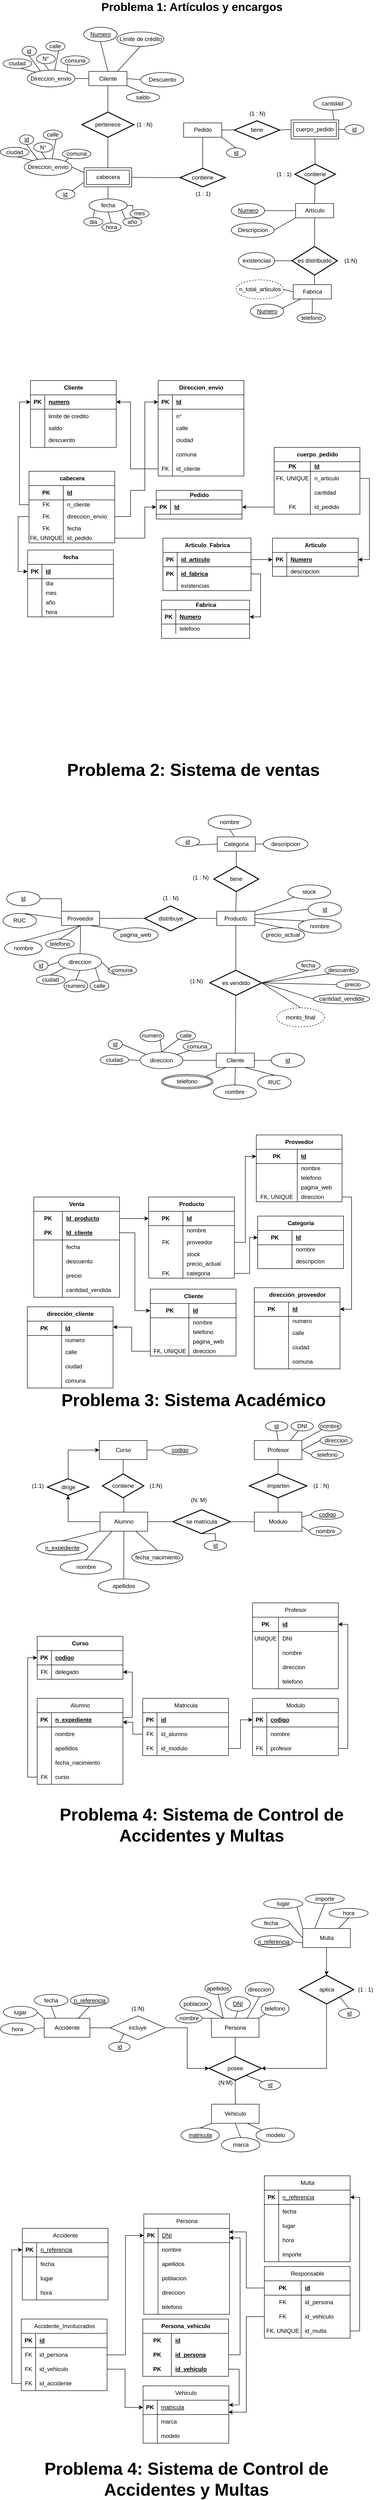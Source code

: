 <mxfile version="26.2.14" pages="3">
  <diagram name="Página-1" id="5zvCUDVExmnDYqEcgGTV">
    <mxGraphModel dx="1068" dy="468" grid="1" gridSize="10" guides="1" tooltips="1" connect="1" arrows="1" fold="1" page="1" pageScale="1" pageWidth="827" pageHeight="1169" math="0" shadow="0">
      <root>
        <mxCell id="0" />
        <mxCell id="1" parent="0" />
        <mxCell id="52nS1y-p0WzkzDX7R_8c-1" value="Cliente" style="rounded=0;whiteSpace=wrap;html=1;" parent="1" vertex="1">
          <mxGeometry x="202.5" y="202.5" width="80" height="30" as="geometry" />
        </mxCell>
        <mxCell id="52nS1y-p0WzkzDX7R_8c-2" value="&lt;u&gt;Numero&lt;/u&gt;" style="ellipse;whiteSpace=wrap;html=1;" parent="1" vertex="1">
          <mxGeometry x="191.7" y="110.0" width="70" height="30" as="geometry" />
        </mxCell>
        <mxCell id="52nS1y-p0WzkzDX7R_8c-4" value="saldo" style="ellipse;whiteSpace=wrap;html=1;" parent="1" vertex="1">
          <mxGeometry x="281.2" y="246.66" width="70" height="20" as="geometry" />
        </mxCell>
        <mxCell id="52nS1y-p0WzkzDX7R_8c-6" value="Límite de crédito" style="ellipse;whiteSpace=wrap;html=1;" parent="1" vertex="1">
          <mxGeometry x="261.5" y="120" width="98.5" height="30" as="geometry" />
        </mxCell>
        <mxCell id="52nS1y-p0WzkzDX7R_8c-7" value="Descuento" style="ellipse;whiteSpace=wrap;html=1;" parent="1" vertex="1">
          <mxGeometry x="311.5" y="205.0" width="90" height="30" as="geometry" />
        </mxCell>
        <mxCell id="52nS1y-p0WzkzDX7R_8c-8" value="Artículo" style="rounded=0;whiteSpace=wrap;html=1;" parent="1" vertex="1">
          <mxGeometry x="636.5" y="479.16" width="80" height="30" as="geometry" />
        </mxCell>
        <mxCell id="52nS1y-p0WzkzDX7R_8c-9" value="&lt;u&gt;Numero&lt;/u&gt;" style="ellipse;whiteSpace=wrap;html=1;" parent="1" vertex="1">
          <mxGeometry x="501.5" y="479.16" width="70" height="30" as="geometry" />
        </mxCell>
        <mxCell id="52nS1y-p0WzkzDX7R_8c-12" value="Descripcion" style="ellipse;whiteSpace=wrap;html=1;" parent="1" vertex="1">
          <mxGeometry x="501.5" y="520.0" width="90" height="30" as="geometry" />
        </mxCell>
        <mxCell id="52nS1y-p0WzkzDX7R_8c-14" value="Pedido" style="rounded=0;whiteSpace=wrap;html=1;" parent="1" vertex="1">
          <mxGeometry x="401.5" y="310.4" width="80" height="30" as="geometry" />
        </mxCell>
        <mxCell id="52nS1y-p0WzkzDX7R_8c-20" value="&lt;u&gt;id&lt;/u&gt;" style="ellipse;whiteSpace=wrap;html=1;" parent="1" vertex="1">
          <mxGeometry x="62.35" y="150.0" width="30" height="20" as="geometry" />
        </mxCell>
        <mxCell id="52nS1y-p0WzkzDX7R_8c-21" value="N°" style="ellipse;whiteSpace=wrap;html=1;" parent="1" vertex="1">
          <mxGeometry x="92.35" y="166.25" width="40" height="20" as="geometry" />
        </mxCell>
        <mxCell id="52nS1y-p0WzkzDX7R_8c-22" value="calle" style="ellipse;whiteSpace=wrap;html=1;" parent="1" vertex="1">
          <mxGeometry x="112.35" y="140.0" width="40" height="20" as="geometry" />
        </mxCell>
        <mxCell id="52nS1y-p0WzkzDX7R_8c-23" value="comuna" style="ellipse;whiteSpace=wrap;html=1;" parent="1" vertex="1">
          <mxGeometry x="143.65" y="170.0" width="60" height="20" as="geometry" />
        </mxCell>
        <mxCell id="52nS1y-p0WzkzDX7R_8c-24" value="ciudad" style="ellipse;whiteSpace=wrap;html=1;" parent="1" vertex="1">
          <mxGeometry x="22.35" y="176.25" width="60" height="20" as="geometry" />
        </mxCell>
        <mxCell id="52nS1y-p0WzkzDX7R_8c-35" value="Fabrica" style="rounded=0;whiteSpace=wrap;html=1;" parent="1" vertex="1">
          <mxGeometry x="631.5" y="649.16" width="80" height="30" as="geometry" />
        </mxCell>
        <mxCell id="52nS1y-p0WzkzDX7R_8c-37" value="es distribuido" style="strokeWidth=2;html=1;shape=mxgraph.flowchart.decision;whiteSpace=wrap;" parent="1" vertex="1">
          <mxGeometry x="629" y="569.16" width="95" height="60" as="geometry" />
        </mxCell>
        <mxCell id="52nS1y-p0WzkzDX7R_8c-38" value="(1:N)" style="text;html=1;align=center;verticalAlign=middle;resizable=0;points=[];autosize=1;strokeColor=none;fillColor=none;" parent="1" vertex="1">
          <mxGeometry x="726.5" y="584.16" width="50" height="30" as="geometry" />
        </mxCell>
        <mxCell id="52nS1y-p0WzkzDX7R_8c-45" value="cantidad" style="ellipse;whiteSpace=wrap;html=1;" parent="1" vertex="1">
          <mxGeometry x="674" y="256.03" width="80" height="27.5" as="geometry" />
        </mxCell>
        <mxCell id="52nS1y-p0WzkzDX7R_8c-46" value="&lt;u&gt;id&lt;/u&gt;" style="ellipse;whiteSpace=wrap;html=1;" parent="1" vertex="1">
          <mxGeometry x="491.5" y="362.91" width="40" height="20" as="geometry" />
        </mxCell>
        <mxCell id="52nS1y-p0WzkzDX7R_8c-50" value="&lt;u&gt;Numero&lt;/u&gt;" style="ellipse;whiteSpace=wrap;html=1;" parent="1" vertex="1">
          <mxGeometry x="541.5" y="690" width="70" height="30" as="geometry" />
        </mxCell>
        <mxCell id="52nS1y-p0WzkzDX7R_8c-51" value="telefono" style="ellipse;whiteSpace=wrap;html=1;" parent="1" vertex="1">
          <mxGeometry x="639.5" y="709.16" width="60" height="20" as="geometry" />
        </mxCell>
        <mxCell id="J53T5qJ8icFxD2d57m6h-63" style="edgeStyle=orthogonalEdgeStyle;rounded=0;orthogonalLoop=1;jettySize=auto;html=1;exitX=1;exitY=0.5;exitDx=0;exitDy=0;entryX=0;entryY=0;entryDx=0;entryDy=0;endArrow=none;startFill=0;" parent="1" source="52nS1y-p0WzkzDX7R_8c-54" target="52nS1y-p0WzkzDX7R_8c-58" edge="1">
          <mxGeometry relative="1" as="geometry" />
        </mxCell>
        <mxCell id="52nS1y-p0WzkzDX7R_8c-54" value="fecha" style="ellipse;whiteSpace=wrap;html=1;" parent="1" vertex="1">
          <mxGeometry x="202.9" y="469.58" width="80" height="27.5" as="geometry" />
        </mxCell>
        <mxCell id="52nS1y-p0WzkzDX7R_8c-56" style="edgeStyle=orthogonalEdgeStyle;rounded=0;orthogonalLoop=1;jettySize=auto;html=1;exitX=0.5;exitY=1;exitDx=0;exitDy=0;" parent="1" edge="1">
          <mxGeometry relative="1" as="geometry">
            <mxPoint x="681.5" y="392.91" as="sourcePoint" />
            <mxPoint x="681.5" y="392.91" as="targetPoint" />
          </mxGeometry>
        </mxCell>
        <mxCell id="52nS1y-p0WzkzDX7R_8c-57" value="dia" style="ellipse;whiteSpace=wrap;html=1;" parent="1" vertex="1">
          <mxGeometry x="191.7" y="508.75" width="40" height="17.5" as="geometry" />
        </mxCell>
        <mxCell id="52nS1y-p0WzkzDX7R_8c-58" value="mes" style="ellipse;whiteSpace=wrap;html=1;" parent="1" vertex="1">
          <mxGeometry x="289" y="491.66" width="40" height="17.5" as="geometry" />
        </mxCell>
        <mxCell id="52nS1y-p0WzkzDX7R_8c-59" value="año" style="ellipse;whiteSpace=wrap;html=1;" parent="1" vertex="1">
          <mxGeometry x="274" y="509.16" width="40" height="17.5" as="geometry" />
        </mxCell>
        <mxCell id="52nS1y-p0WzkzDX7R_8c-60" value="hora" style="ellipse;whiteSpace=wrap;html=1;" parent="1" vertex="1">
          <mxGeometry x="230" y="520" width="40" height="17.5" as="geometry" />
        </mxCell>
        <mxCell id="52nS1y-p0WzkzDX7R_8c-61" value="n_total_articulos" style="ellipse;whiteSpace=wrap;html=1;align=center;dashed=1;" parent="1" vertex="1">
          <mxGeometry x="511.5" y="639.16" width="100" height="40" as="geometry" />
        </mxCell>
        <mxCell id="J53T5qJ8icFxD2d57m6h-62" style="edgeStyle=orthogonalEdgeStyle;rounded=0;orthogonalLoop=1;jettySize=auto;html=1;exitX=0.5;exitY=1;exitDx=0;exitDy=0;exitPerimeter=0;entryX=0.5;entryY=0;entryDx=0;entryDy=0;endArrow=none;startFill=0;" parent="1" source="52nS1y-p0WzkzDX7R_8c-68" target="J53T5qJ8icFxD2d57m6h-19" edge="1">
          <mxGeometry relative="1" as="geometry" />
        </mxCell>
        <mxCell id="52nS1y-p0WzkzDX7R_8c-68" value="pertenece" style="strokeWidth=2;html=1;shape=mxgraph.flowchart.decision;whiteSpace=wrap;" parent="1" vertex="1">
          <mxGeometry x="188" y="287.9" width="109" height="52.5" as="geometry" />
        </mxCell>
        <mxCell id="52nS1y-p0WzkzDX7R_8c-71" value="" style="endArrow=none;html=1;rounded=0;exitX=0.5;exitY=1;exitDx=0;exitDy=0;entryX=0.5;entryY=0;entryDx=0;entryDy=0;" parent="1" source="52nS1y-p0WzkzDX7R_8c-2" target="52nS1y-p0WzkzDX7R_8c-1" edge="1">
          <mxGeometry relative="1" as="geometry">
            <mxPoint x="276" y="217.16" as="sourcePoint" />
            <mxPoint x="383" y="217.16" as="targetPoint" />
          </mxGeometry>
        </mxCell>
        <mxCell id="52nS1y-p0WzkzDX7R_8c-72" value="" style="endArrow=none;html=1;rounded=0;exitX=0.5;exitY=1;exitDx=0;exitDy=0;entryX=0.75;entryY=0;entryDx=0;entryDy=0;" parent="1" source="52nS1y-p0WzkzDX7R_8c-6" target="52nS1y-p0WzkzDX7R_8c-1" edge="1">
          <mxGeometry relative="1" as="geometry">
            <mxPoint x="175" y="189.16" as="sourcePoint" />
            <mxPoint x="196" y="202.16" as="targetPoint" />
          </mxGeometry>
        </mxCell>
        <mxCell id="52nS1y-p0WzkzDX7R_8c-73" value="" style="endArrow=none;html=1;rounded=0;exitX=0.5;exitY=0;exitDx=0;exitDy=0;entryX=1;entryY=1;entryDx=0;entryDy=0;" parent="1" source="52nS1y-p0WzkzDX7R_8c-4" target="52nS1y-p0WzkzDX7R_8c-1" edge="1">
          <mxGeometry relative="1" as="geometry">
            <mxPoint x="181" y="224.16" as="sourcePoint" />
            <mxPoint x="195" y="219.16" as="targetPoint" />
          </mxGeometry>
        </mxCell>
        <mxCell id="52nS1y-p0WzkzDX7R_8c-75" value="" style="endArrow=none;html=1;rounded=0;entryX=0.208;entryY=0.113;entryDx=0;entryDy=0;entryPerimeter=0;exitX=0.556;exitY=1.006;exitDx=0;exitDy=0;exitPerimeter=0;" parent="1" edge="1">
          <mxGeometry relative="1" as="geometry">
            <mxPoint x="59.38" y="196.25" as="sourcePoint" />
            <mxPoint x="93.15" y="204.52" as="targetPoint" />
          </mxGeometry>
        </mxCell>
        <mxCell id="52nS1y-p0WzkzDX7R_8c-76" value="" style="endArrow=none;html=1;rounded=0;exitX=0.383;exitY=0.97;exitDx=0;exitDy=0;entryX=0.462;entryY=0;entryDx=0;entryDy=0;exitPerimeter=0;entryPerimeter=0;" parent="1" source="52nS1y-p0WzkzDX7R_8c-21" edge="1">
          <mxGeometry relative="1" as="geometry">
            <mxPoint x="114.35" y="255.5" as="sourcePoint" />
            <mxPoint x="118.55" y="200.0" as="targetPoint" />
          </mxGeometry>
        </mxCell>
        <mxCell id="52nS1y-p0WzkzDX7R_8c-77" value="" style="endArrow=none;html=1;rounded=0;exitX=0.5;exitY=1;exitDx=0;exitDy=0;entryX=0.285;entryY=0.051;entryDx=0;entryDy=0;entryPerimeter=0;" parent="1" source="52nS1y-p0WzkzDX7R_8c-20" edge="1">
          <mxGeometry relative="1" as="geometry">
            <mxPoint x="127.35" y="199.5" as="sourcePoint" />
            <mxPoint x="100.85" y="202.04" as="targetPoint" />
          </mxGeometry>
        </mxCell>
        <mxCell id="52nS1y-p0WzkzDX7R_8c-78" value="" style="endArrow=none;html=1;rounded=0;exitX=0.662;exitY=0.986;exitDx=0;exitDy=0;exitPerimeter=0;entryX=0.585;entryY=0.003;entryDx=0;entryDy=0;entryPerimeter=0;" parent="1" source="52nS1y-p0WzkzDX7R_8c-22" edge="1">
          <mxGeometry relative="1" as="geometry">
            <mxPoint x="117.35" y="189.5" as="sourcePoint" />
            <mxPoint x="130.85" y="200.12" as="targetPoint" />
          </mxGeometry>
        </mxCell>
        <mxCell id="52nS1y-p0WzkzDX7R_8c-79" value="" style="endArrow=none;html=1;rounded=0;exitX=0.234;exitY=0.922;exitDx=0;exitDy=0;entryX=1;entryY=0;entryDx=0;entryDy=0;exitPerimeter=0;" parent="1" source="52nS1y-p0WzkzDX7R_8c-23" edge="1">
          <mxGeometry relative="1" as="geometry">
            <mxPoint x="127.35" y="199.5" as="sourcePoint" />
            <mxPoint x="157.705" y="205.858" as="targetPoint" />
          </mxGeometry>
        </mxCell>
        <mxCell id="52nS1y-p0WzkzDX7R_8c-81" value="" style="endArrow=none;html=1;rounded=0;entryX=0.5;entryY=0;entryDx=0;entryDy=0;entryPerimeter=0;exitX=0.5;exitY=1;exitDx=0;exitDy=0;" parent="1" source="52nS1y-p0WzkzDX7R_8c-14" target="J53T5qJ8icFxD2d57m6h-2" edge="1">
          <mxGeometry width="50" height="50" relative="1" as="geometry">
            <mxPoint x="442" y="340" as="sourcePoint" />
            <mxPoint x="450" y="280" as="targetPoint" />
          </mxGeometry>
        </mxCell>
        <mxCell id="52nS1y-p0WzkzDX7R_8c-83" value="" style="endArrow=none;html=1;rounded=0;exitX=0;exitY=0.25;exitDx=0;exitDy=0;entryX=1;entryY=0.5;entryDx=0;entryDy=0;" parent="1" source="J53T5qJ8icFxD2d57m6h-19" target="52nS1y-p0WzkzDX7R_8c-585" edge="1">
          <mxGeometry width="50" height="50" relative="1" as="geometry">
            <mxPoint x="242.38" y="411.03" as="sourcePoint" />
            <mxPoint x="184.28" y="380.69" as="targetPoint" />
          </mxGeometry>
        </mxCell>
        <mxCell id="52nS1y-p0WzkzDX7R_8c-84" value="" style="endArrow=none;html=1;rounded=0;exitX=0.5;exitY=1;exitDx=0;exitDy=0;entryX=0.5;entryY=0;entryDx=0;entryDy=0;" parent="1" source="J53T5qJ8icFxD2d57m6h-19" target="52nS1y-p0WzkzDX7R_8c-54" edge="1">
          <mxGeometry width="50" height="50" relative="1" as="geometry">
            <mxPoint x="214.08" y="373.12" as="sourcePoint" />
            <mxPoint x="254.2" y="376.17" as="targetPoint" />
          </mxGeometry>
        </mxCell>
        <mxCell id="52nS1y-p0WzkzDX7R_8c-85" value="" style="endArrow=none;html=1;rounded=0;entryX=0.5;entryY=0;entryDx=0;entryDy=0;exitX=0;exitY=1;exitDx=0;exitDy=0;" parent="1" source="52nS1y-p0WzkzDX7R_8c-54" target="52nS1y-p0WzkzDX7R_8c-57" edge="1">
          <mxGeometry width="50" height="50" relative="1" as="geometry">
            <mxPoint x="220" y="490" as="sourcePoint" />
            <mxPoint x="237.9" y="505.58" as="targetPoint" />
          </mxGeometry>
        </mxCell>
        <mxCell id="52nS1y-p0WzkzDX7R_8c-87" value="" style="endArrow=none;html=1;rounded=0;exitX=1;exitY=1;exitDx=0;exitDy=0;entryX=0;entryY=0;entryDx=0;entryDy=0;" parent="1" source="52nS1y-p0WzkzDX7R_8c-54" target="52nS1y-p0WzkzDX7R_8c-59" edge="1">
          <mxGeometry width="50" height="50" relative="1" as="geometry">
            <mxPoint x="263.9" y="480.58" as="sourcePoint" />
            <mxPoint x="272.14" y="467.075" as="targetPoint" />
          </mxGeometry>
        </mxCell>
        <mxCell id="52nS1y-p0WzkzDX7R_8c-89" value="" style="endArrow=none;html=1;rounded=0;entryX=0.5;entryY=0;entryDx=0;entryDy=0;exitX=0.5;exitY=1;exitDx=0;exitDy=0;" parent="1" source="52nS1y-p0WzkzDX7R_8c-54" target="52nS1y-p0WzkzDX7R_8c-60" edge="1">
          <mxGeometry width="50" height="50" relative="1" as="geometry">
            <mxPoint x="288.9" y="509.58" as="sourcePoint" />
            <mxPoint x="288.9" y="530.83" as="targetPoint" />
          </mxGeometry>
        </mxCell>
        <mxCell id="52nS1y-p0WzkzDX7R_8c-90" value="" style="endArrow=none;html=1;rounded=0;exitX=1;exitY=0.5;exitDx=0;exitDy=0;" parent="1" source="52nS1y-p0WzkzDX7R_8c-14" edge="1">
          <mxGeometry width="50" height="50" relative="1" as="geometry">
            <mxPoint x="451.5" y="320.91" as="sourcePoint" />
            <mxPoint x="508" y="325" as="targetPoint" />
          </mxGeometry>
        </mxCell>
        <mxCell id="52nS1y-p0WzkzDX7R_8c-92" value="" style="endArrow=none;html=1;rounded=0;exitX=1;exitY=0;exitDx=0;exitDy=0;entryX=0.5;entryY=1;entryDx=0;entryDy=0;" parent="1" target="52nS1y-p0WzkzDX7R_8c-45" edge="1">
          <mxGeometry width="50" height="50" relative="1" as="geometry">
            <mxPoint x="717.199" y="306.219" as="sourcePoint" />
            <mxPoint x="701.5" y="295.16" as="targetPoint" />
          </mxGeometry>
        </mxCell>
        <mxCell id="52nS1y-p0WzkzDX7R_8c-93" value="" style="endArrow=none;html=1;rounded=0;exitX=1;exitY=1;exitDx=0;exitDy=0;entryX=0.5;entryY=0;entryDx=0;entryDy=0;" parent="1" source="52nS1y-p0WzkzDX7R_8c-14" target="52nS1y-p0WzkzDX7R_8c-46" edge="1">
          <mxGeometry width="50" height="50" relative="1" as="geometry">
            <mxPoint x="491.5" y="335.91" as="sourcePoint" />
            <mxPoint x="541.5" y="333.91" as="targetPoint" />
          </mxGeometry>
        </mxCell>
        <mxCell id="52nS1y-p0WzkzDX7R_8c-95" value="contiene" style="strokeWidth=2;html=1;shape=mxgraph.flowchart.decision;whiteSpace=wrap;" parent="1" vertex="1">
          <mxGeometry x="635" y="396.66" width="85" height="42.5" as="geometry" />
        </mxCell>
        <mxCell id="52nS1y-p0WzkzDX7R_8c-96" value="" style="endArrow=none;html=1;rounded=0;exitX=0;exitY=0.5;exitDx=0;exitDy=0;entryX=1;entryY=0.5;entryDx=0;entryDy=0;" parent="1" source="52nS1y-p0WzkzDX7R_8c-7" target="52nS1y-p0WzkzDX7R_8c-1" edge="1">
          <mxGeometry relative="1" as="geometry">
            <mxPoint x="181" y="265.16" as="sourcePoint" />
            <mxPoint x="277.5" y="220" as="targetPoint" />
          </mxGeometry>
        </mxCell>
        <mxCell id="52nS1y-p0WzkzDX7R_8c-98" value="" style="endArrow=none;html=1;rounded=0;exitX=0.5;exitY=0;exitDx=0;exitDy=0;entryX=0.5;entryY=1;entryDx=0;entryDy=0;entryPerimeter=0;" parent="1" source="52nS1y-p0WzkzDX7R_8c-8" target="52nS1y-p0WzkzDX7R_8c-95" edge="1">
          <mxGeometry relative="1" as="geometry">
            <mxPoint x="686.5" y="403.16" as="sourcePoint" />
            <mxPoint x="676.5" y="435.41" as="targetPoint" />
          </mxGeometry>
        </mxCell>
        <mxCell id="52nS1y-p0WzkzDX7R_8c-99" value="" style="endArrow=none;html=1;rounded=0;exitX=0;exitY=1;exitDx=0;exitDy=0;entryX=1;entryY=0.5;entryDx=0;entryDy=0;" parent="1" source="52nS1y-p0WzkzDX7R_8c-8" target="52nS1y-p0WzkzDX7R_8c-12" edge="1">
          <mxGeometry width="50" height="50" relative="1" as="geometry">
            <mxPoint x="812.5" y="579.16" as="sourcePoint" />
            <mxPoint x="862.5" y="529.16" as="targetPoint" />
          </mxGeometry>
        </mxCell>
        <mxCell id="52nS1y-p0WzkzDX7R_8c-100" value="" style="endArrow=none;html=1;rounded=0;exitX=0;exitY=0.5;exitDx=0;exitDy=0;entryX=1;entryY=0.5;entryDx=0;entryDy=0;" parent="1" source="52nS1y-p0WzkzDX7R_8c-8" target="52nS1y-p0WzkzDX7R_8c-9" edge="1">
          <mxGeometry width="50" height="50" relative="1" as="geometry">
            <mxPoint x="710.5" y="520.16" as="sourcePoint" />
            <mxPoint x="734.5" y="533.16" as="targetPoint" />
          </mxGeometry>
        </mxCell>
        <mxCell id="52nS1y-p0WzkzDX7R_8c-102" value="" style="endArrow=none;html=1;rounded=0;exitX=0.5;exitY=0;exitDx=0;exitDy=0;entryX=0.5;entryY=1;entryDx=0;entryDy=0;exitPerimeter=0;" parent="1" source="52nS1y-p0WzkzDX7R_8c-37" target="52nS1y-p0WzkzDX7R_8c-8" edge="1">
          <mxGeometry relative="1" as="geometry">
            <mxPoint x="686.5" y="489.16" as="sourcePoint" />
            <mxPoint x="686.5" y="445.16" as="targetPoint" />
          </mxGeometry>
        </mxCell>
        <mxCell id="52nS1y-p0WzkzDX7R_8c-103" value="existencias" style="ellipse;whiteSpace=wrap;html=1;" parent="1" vertex="1">
          <mxGeometry x="516.5" y="581.66" width="76" height="35" as="geometry" />
        </mxCell>
        <mxCell id="52nS1y-p0WzkzDX7R_8c-104" value="" style="endArrow=none;html=1;rounded=0;exitX=0;exitY=0.5;exitDx=0;exitDy=0;entryX=1;entryY=0.5;entryDx=0;entryDy=0;exitPerimeter=0;" parent="1" source="52nS1y-p0WzkzDX7R_8c-37" target="52nS1y-p0WzkzDX7R_8c-103" edge="1">
          <mxGeometry relative="1" as="geometry">
            <mxPoint x="686.5" y="579.16" as="sourcePoint" />
            <mxPoint x="686.5" y="519.16" as="targetPoint" />
          </mxGeometry>
        </mxCell>
        <mxCell id="52nS1y-p0WzkzDX7R_8c-105" value="" style="endArrow=none;html=1;rounded=0;exitX=0;exitY=0.5;exitDx=0;exitDy=0;entryX=1;entryY=0.5;entryDx=0;entryDy=0;" parent="1" source="52nS1y-p0WzkzDX7R_8c-35" target="52nS1y-p0WzkzDX7R_8c-61" edge="1">
          <mxGeometry relative="1" as="geometry">
            <mxPoint x="634.5" y="569.16" as="sourcePoint" />
            <mxPoint x="597.5" y="569.16" as="targetPoint" />
          </mxGeometry>
        </mxCell>
        <mxCell id="52nS1y-p0WzkzDX7R_8c-106" value="" style="endArrow=none;html=1;rounded=0;entryX=0.5;entryY=1;entryDx=0;entryDy=0;" parent="1" edge="1">
          <mxGeometry relative="1" as="geometry">
            <mxPoint x="676.5" y="649.16" as="sourcePoint" />
            <mxPoint x="676.08" y="629.16" as="targetPoint" />
          </mxGeometry>
        </mxCell>
        <mxCell id="52nS1y-p0WzkzDX7R_8c-107" value="" style="endArrow=none;html=1;rounded=0;entryX=0.657;entryY=0;entryDx=0;entryDy=0;entryPerimeter=0;" parent="1" edge="1">
          <mxGeometry relative="1" as="geometry">
            <mxPoint x="647.5" y="679.16" as="sourcePoint" />
            <mxPoint x="607.49" y="699.16" as="targetPoint" />
          </mxGeometry>
        </mxCell>
        <mxCell id="52nS1y-p0WzkzDX7R_8c-108" value="" style="endArrow=none;html=1;rounded=0;entryX=0.5;entryY=0;entryDx=0;entryDy=0;exitX=0.5;exitY=1;exitDx=0;exitDy=0;" parent="1" source="52nS1y-p0WzkzDX7R_8c-35" edge="1">
          <mxGeometry relative="1" as="geometry">
            <mxPoint x="657.5" y="689.16" as="sourcePoint" />
            <mxPoint x="671.5" y="709.16" as="targetPoint" />
          </mxGeometry>
        </mxCell>
        <mxCell id="52nS1y-p0WzkzDX7R_8c-109" value="(1 : 1)" style="text;html=1;align=center;verticalAlign=middle;resizable=0;points=[];autosize=1;strokeColor=none;fillColor=none;" parent="1" vertex="1">
          <mxGeometry x="587" y="402.91" width="50" height="30" as="geometry" />
        </mxCell>
        <mxCell id="52nS1y-p0WzkzDX7R_8c-111" value="&lt;b&gt;&lt;font style=&quot;font-size: 24px;&quot;&gt;Problema 1: Artículos y encargos&lt;/font&gt;&lt;/b&gt;&lt;div&gt;&lt;br&gt;&lt;/div&gt;" style="text;html=1;align=center;verticalAlign=middle;whiteSpace=wrap;rounded=0;" parent="1" vertex="1">
          <mxGeometry x="226" y="60.0" width="386" height="30" as="geometry" />
        </mxCell>
        <mxCell id="52nS1y-p0WzkzDX7R_8c-112" value="Cliente" style="shape=table;startSize=30;container=1;collapsible=1;childLayout=tableLayout;fixedRows=1;rowLines=0;fontStyle=1;align=center;resizeLast=1;html=1;" parent="1" vertex="1">
          <mxGeometry x="80" y="850" width="180" height="140" as="geometry" />
        </mxCell>
        <mxCell id="52nS1y-p0WzkzDX7R_8c-113" value="" style="shape=tableRow;horizontal=0;startSize=0;swimlaneHead=0;swimlaneBody=0;fillColor=none;collapsible=0;dropTarget=0;points=[[0,0.5],[1,0.5]];portConstraint=eastwest;top=0;left=0;right=0;bottom=1;" parent="52nS1y-p0WzkzDX7R_8c-112" vertex="1">
          <mxGeometry y="30" width="180" height="30" as="geometry" />
        </mxCell>
        <mxCell id="52nS1y-p0WzkzDX7R_8c-114" value="PK" style="shape=partialRectangle;connectable=0;fillColor=none;top=0;left=0;bottom=0;right=0;fontStyle=1;overflow=hidden;whiteSpace=wrap;html=1;" parent="52nS1y-p0WzkzDX7R_8c-113" vertex="1">
          <mxGeometry width="30" height="30" as="geometry">
            <mxRectangle width="30" height="30" as="alternateBounds" />
          </mxGeometry>
        </mxCell>
        <mxCell id="52nS1y-p0WzkzDX7R_8c-115" value="numero" style="shape=partialRectangle;connectable=0;fillColor=none;top=0;left=0;bottom=0;right=0;align=left;spacingLeft=6;fontStyle=5;overflow=hidden;whiteSpace=wrap;html=1;" parent="52nS1y-p0WzkzDX7R_8c-113" vertex="1">
          <mxGeometry x="30" width="150" height="30" as="geometry">
            <mxRectangle width="150" height="30" as="alternateBounds" />
          </mxGeometry>
        </mxCell>
        <mxCell id="52nS1y-p0WzkzDX7R_8c-116" value="" style="shape=tableRow;horizontal=0;startSize=0;swimlaneHead=0;swimlaneBody=0;fillColor=none;collapsible=0;dropTarget=0;points=[[0,0.5],[1,0.5]];portConstraint=eastwest;top=0;left=0;right=0;bottom=0;" parent="52nS1y-p0WzkzDX7R_8c-112" vertex="1">
          <mxGeometry y="60" width="180" height="30" as="geometry" />
        </mxCell>
        <mxCell id="52nS1y-p0WzkzDX7R_8c-117" value="" style="shape=partialRectangle;connectable=0;fillColor=none;top=0;left=0;bottom=0;right=0;editable=1;overflow=hidden;whiteSpace=wrap;html=1;" parent="52nS1y-p0WzkzDX7R_8c-116" vertex="1">
          <mxGeometry width="30" height="30" as="geometry">
            <mxRectangle width="30" height="30" as="alternateBounds" />
          </mxGeometry>
        </mxCell>
        <mxCell id="52nS1y-p0WzkzDX7R_8c-118" value="limite de credito" style="shape=partialRectangle;connectable=0;fillColor=none;top=0;left=0;bottom=0;right=0;align=left;spacingLeft=6;overflow=hidden;whiteSpace=wrap;html=1;" parent="52nS1y-p0WzkzDX7R_8c-116" vertex="1">
          <mxGeometry x="30" width="150" height="30" as="geometry">
            <mxRectangle width="150" height="30" as="alternateBounds" />
          </mxGeometry>
        </mxCell>
        <mxCell id="52nS1y-p0WzkzDX7R_8c-119" value="" style="shape=tableRow;horizontal=0;startSize=0;swimlaneHead=0;swimlaneBody=0;fillColor=none;collapsible=0;dropTarget=0;points=[[0,0.5],[1,0.5]];portConstraint=eastwest;top=0;left=0;right=0;bottom=0;" parent="52nS1y-p0WzkzDX7R_8c-112" vertex="1">
          <mxGeometry y="90" width="180" height="20" as="geometry" />
        </mxCell>
        <mxCell id="52nS1y-p0WzkzDX7R_8c-120" value="" style="shape=partialRectangle;connectable=0;fillColor=none;top=0;left=0;bottom=0;right=0;editable=1;overflow=hidden;whiteSpace=wrap;html=1;" parent="52nS1y-p0WzkzDX7R_8c-119" vertex="1">
          <mxGeometry width="30" height="20" as="geometry">
            <mxRectangle width="30" height="20" as="alternateBounds" />
          </mxGeometry>
        </mxCell>
        <mxCell id="52nS1y-p0WzkzDX7R_8c-121" value="saldo" style="shape=partialRectangle;connectable=0;fillColor=none;top=0;left=0;bottom=0;right=0;align=left;spacingLeft=6;overflow=hidden;whiteSpace=wrap;html=1;" parent="52nS1y-p0WzkzDX7R_8c-119" vertex="1">
          <mxGeometry x="30" width="150" height="20" as="geometry">
            <mxRectangle width="150" height="20" as="alternateBounds" />
          </mxGeometry>
        </mxCell>
        <mxCell id="52nS1y-p0WzkzDX7R_8c-122" value="" style="shape=tableRow;horizontal=0;startSize=0;swimlaneHead=0;swimlaneBody=0;fillColor=none;collapsible=0;dropTarget=0;points=[[0,0.5],[1,0.5]];portConstraint=eastwest;top=0;left=0;right=0;bottom=0;" parent="52nS1y-p0WzkzDX7R_8c-112" vertex="1">
          <mxGeometry y="110" width="180" height="30" as="geometry" />
        </mxCell>
        <mxCell id="52nS1y-p0WzkzDX7R_8c-123" value="" style="shape=partialRectangle;connectable=0;fillColor=none;top=0;left=0;bottom=0;right=0;editable=1;overflow=hidden;whiteSpace=wrap;html=1;" parent="52nS1y-p0WzkzDX7R_8c-122" vertex="1">
          <mxGeometry width="30" height="30" as="geometry">
            <mxRectangle width="30" height="30" as="alternateBounds" />
          </mxGeometry>
        </mxCell>
        <mxCell id="52nS1y-p0WzkzDX7R_8c-124" value="descuento" style="shape=partialRectangle;connectable=0;fillColor=none;top=0;left=0;bottom=0;right=0;align=left;spacingLeft=6;overflow=hidden;whiteSpace=wrap;html=1;" parent="52nS1y-p0WzkzDX7R_8c-122" vertex="1">
          <mxGeometry x="30" width="150" height="30" as="geometry">
            <mxRectangle width="150" height="30" as="alternateBounds" />
          </mxGeometry>
        </mxCell>
        <mxCell id="52nS1y-p0WzkzDX7R_8c-125" value="Direccion_envio" style="shape=table;startSize=30;container=1;collapsible=1;childLayout=tableLayout;fixedRows=1;rowLines=0;fontStyle=1;align=center;resizeLast=1;html=1;" parent="1" vertex="1">
          <mxGeometry x="348" y="850" width="180" height="200" as="geometry" />
        </mxCell>
        <mxCell id="52nS1y-p0WzkzDX7R_8c-126" value="" style="shape=tableRow;horizontal=0;startSize=0;swimlaneHead=0;swimlaneBody=0;fillColor=none;collapsible=0;dropTarget=0;points=[[0,0.5],[1,0.5]];portConstraint=eastwest;top=0;left=0;right=0;bottom=1;" parent="52nS1y-p0WzkzDX7R_8c-125" vertex="1">
          <mxGeometry y="30" width="180" height="30" as="geometry" />
        </mxCell>
        <mxCell id="52nS1y-p0WzkzDX7R_8c-127" value="PK" style="shape=partialRectangle;connectable=0;fillColor=none;top=0;left=0;bottom=0;right=0;fontStyle=1;overflow=hidden;whiteSpace=wrap;html=1;" parent="52nS1y-p0WzkzDX7R_8c-126" vertex="1">
          <mxGeometry width="30" height="30" as="geometry">
            <mxRectangle width="30" height="30" as="alternateBounds" />
          </mxGeometry>
        </mxCell>
        <mxCell id="52nS1y-p0WzkzDX7R_8c-128" value="Id" style="shape=partialRectangle;connectable=0;fillColor=none;top=0;left=0;bottom=0;right=0;align=left;spacingLeft=6;fontStyle=5;overflow=hidden;whiteSpace=wrap;html=1;" parent="52nS1y-p0WzkzDX7R_8c-126" vertex="1">
          <mxGeometry x="30" width="150" height="30" as="geometry">
            <mxRectangle width="150" height="30" as="alternateBounds" />
          </mxGeometry>
        </mxCell>
        <mxCell id="52nS1y-p0WzkzDX7R_8c-129" value="" style="shape=tableRow;horizontal=0;startSize=0;swimlaneHead=0;swimlaneBody=0;fillColor=none;collapsible=0;dropTarget=0;points=[[0,0.5],[1,0.5]];portConstraint=eastwest;top=0;left=0;right=0;bottom=0;" parent="52nS1y-p0WzkzDX7R_8c-125" vertex="1">
          <mxGeometry y="60" width="180" height="30" as="geometry" />
        </mxCell>
        <mxCell id="52nS1y-p0WzkzDX7R_8c-130" value="" style="shape=partialRectangle;connectable=0;fillColor=none;top=0;left=0;bottom=0;right=0;editable=1;overflow=hidden;whiteSpace=wrap;html=1;" parent="52nS1y-p0WzkzDX7R_8c-129" vertex="1">
          <mxGeometry width="30" height="30" as="geometry">
            <mxRectangle width="30" height="30" as="alternateBounds" />
          </mxGeometry>
        </mxCell>
        <mxCell id="52nS1y-p0WzkzDX7R_8c-131" value="n°" style="shape=partialRectangle;connectable=0;fillColor=none;top=0;left=0;bottom=0;right=0;align=left;spacingLeft=6;overflow=hidden;whiteSpace=wrap;html=1;" parent="52nS1y-p0WzkzDX7R_8c-129" vertex="1">
          <mxGeometry x="30" width="150" height="30" as="geometry">
            <mxRectangle width="150" height="30" as="alternateBounds" />
          </mxGeometry>
        </mxCell>
        <mxCell id="52nS1y-p0WzkzDX7R_8c-132" value="" style="shape=tableRow;horizontal=0;startSize=0;swimlaneHead=0;swimlaneBody=0;fillColor=none;collapsible=0;dropTarget=0;points=[[0,0.5],[1,0.5]];portConstraint=eastwest;top=0;left=0;right=0;bottom=0;" parent="52nS1y-p0WzkzDX7R_8c-125" vertex="1">
          <mxGeometry y="90" width="180" height="20" as="geometry" />
        </mxCell>
        <mxCell id="52nS1y-p0WzkzDX7R_8c-133" value="" style="shape=partialRectangle;connectable=0;fillColor=none;top=0;left=0;bottom=0;right=0;editable=1;overflow=hidden;whiteSpace=wrap;html=1;" parent="52nS1y-p0WzkzDX7R_8c-132" vertex="1">
          <mxGeometry width="30" height="20" as="geometry">
            <mxRectangle width="30" height="20" as="alternateBounds" />
          </mxGeometry>
        </mxCell>
        <mxCell id="52nS1y-p0WzkzDX7R_8c-134" value="calle" style="shape=partialRectangle;connectable=0;fillColor=none;top=0;left=0;bottom=0;right=0;align=left;spacingLeft=6;overflow=hidden;whiteSpace=wrap;html=1;" parent="52nS1y-p0WzkzDX7R_8c-132" vertex="1">
          <mxGeometry x="30" width="150" height="20" as="geometry">
            <mxRectangle width="150" height="20" as="alternateBounds" />
          </mxGeometry>
        </mxCell>
        <mxCell id="52nS1y-p0WzkzDX7R_8c-135" value="" style="shape=tableRow;horizontal=0;startSize=0;swimlaneHead=0;swimlaneBody=0;fillColor=none;collapsible=0;dropTarget=0;points=[[0,0.5],[1,0.5]];portConstraint=eastwest;top=0;left=0;right=0;bottom=0;" parent="52nS1y-p0WzkzDX7R_8c-125" vertex="1">
          <mxGeometry y="110" width="180" height="30" as="geometry" />
        </mxCell>
        <mxCell id="52nS1y-p0WzkzDX7R_8c-136" value="" style="shape=partialRectangle;connectable=0;fillColor=none;top=0;left=0;bottom=0;right=0;editable=1;overflow=hidden;whiteSpace=wrap;html=1;" parent="52nS1y-p0WzkzDX7R_8c-135" vertex="1">
          <mxGeometry width="30" height="30" as="geometry">
            <mxRectangle width="30" height="30" as="alternateBounds" />
          </mxGeometry>
        </mxCell>
        <mxCell id="52nS1y-p0WzkzDX7R_8c-137" value="ciudad" style="shape=partialRectangle;connectable=0;fillColor=none;top=0;left=0;bottom=0;right=0;align=left;spacingLeft=6;overflow=hidden;whiteSpace=wrap;html=1;" parent="52nS1y-p0WzkzDX7R_8c-135" vertex="1">
          <mxGeometry x="30" width="150" height="30" as="geometry">
            <mxRectangle width="150" height="30" as="alternateBounds" />
          </mxGeometry>
        </mxCell>
        <mxCell id="52nS1y-p0WzkzDX7R_8c-138" style="shape=tableRow;horizontal=0;startSize=0;swimlaneHead=0;swimlaneBody=0;fillColor=none;collapsible=0;dropTarget=0;points=[[0,0.5],[1,0.5]];portConstraint=eastwest;top=0;left=0;right=0;bottom=0;" parent="52nS1y-p0WzkzDX7R_8c-125" vertex="1">
          <mxGeometry y="140" width="180" height="30" as="geometry" />
        </mxCell>
        <mxCell id="52nS1y-p0WzkzDX7R_8c-139" style="shape=partialRectangle;connectable=0;fillColor=none;top=0;left=0;bottom=0;right=0;editable=1;overflow=hidden;whiteSpace=wrap;html=1;" parent="52nS1y-p0WzkzDX7R_8c-138" vertex="1">
          <mxGeometry width="30" height="30" as="geometry">
            <mxRectangle width="30" height="30" as="alternateBounds" />
          </mxGeometry>
        </mxCell>
        <mxCell id="52nS1y-p0WzkzDX7R_8c-140" value="comuna" style="shape=partialRectangle;connectable=0;fillColor=none;top=0;left=0;bottom=0;right=0;align=left;spacingLeft=6;overflow=hidden;whiteSpace=wrap;html=1;" parent="52nS1y-p0WzkzDX7R_8c-138" vertex="1">
          <mxGeometry x="30" width="150" height="30" as="geometry">
            <mxRectangle width="150" height="30" as="alternateBounds" />
          </mxGeometry>
        </mxCell>
        <mxCell id="52nS1y-p0WzkzDX7R_8c-141" style="shape=tableRow;horizontal=0;startSize=0;swimlaneHead=0;swimlaneBody=0;fillColor=none;collapsible=0;dropTarget=0;points=[[0,0.5],[1,0.5]];portConstraint=eastwest;top=0;left=0;right=0;bottom=0;" parent="52nS1y-p0WzkzDX7R_8c-125" vertex="1">
          <mxGeometry y="170" width="180" height="30" as="geometry" />
        </mxCell>
        <mxCell id="52nS1y-p0WzkzDX7R_8c-142" value="FK" style="shape=partialRectangle;connectable=0;fillColor=none;top=0;left=0;bottom=0;right=0;editable=1;overflow=hidden;whiteSpace=wrap;html=1;" parent="52nS1y-p0WzkzDX7R_8c-141" vertex="1">
          <mxGeometry width="30" height="30" as="geometry">
            <mxRectangle width="30" height="30" as="alternateBounds" />
          </mxGeometry>
        </mxCell>
        <mxCell id="52nS1y-p0WzkzDX7R_8c-143" value="id_cliente" style="shape=partialRectangle;connectable=0;fillColor=none;top=0;left=0;bottom=0;right=0;align=left;spacingLeft=6;overflow=hidden;whiteSpace=wrap;html=1;" parent="52nS1y-p0WzkzDX7R_8c-141" vertex="1">
          <mxGeometry x="30" width="150" height="30" as="geometry">
            <mxRectangle width="150" height="30" as="alternateBounds" />
          </mxGeometry>
        </mxCell>
        <mxCell id="52nS1y-p0WzkzDX7R_8c-145" value="Pedido" style="shape=table;startSize=20;container=1;collapsible=1;childLayout=tableLayout;fixedRows=1;rowLines=0;fontStyle=1;align=center;resizeLast=1;html=1;" parent="1" vertex="1">
          <mxGeometry x="344" y="1080" width="180" height="60" as="geometry" />
        </mxCell>
        <mxCell id="52nS1y-p0WzkzDX7R_8c-146" value="" style="shape=tableRow;horizontal=0;startSize=0;swimlaneHead=0;swimlaneBody=0;fillColor=none;collapsible=0;dropTarget=0;points=[[0,0.5],[1,0.5]];portConstraint=eastwest;top=0;left=0;right=0;bottom=1;" parent="52nS1y-p0WzkzDX7R_8c-145" vertex="1">
          <mxGeometry y="20" width="180" height="30" as="geometry" />
        </mxCell>
        <mxCell id="52nS1y-p0WzkzDX7R_8c-147" value="PK" style="shape=partialRectangle;connectable=0;fillColor=none;top=0;left=0;bottom=0;right=0;fontStyle=1;overflow=hidden;whiteSpace=wrap;html=1;" parent="52nS1y-p0WzkzDX7R_8c-146" vertex="1">
          <mxGeometry width="30" height="30" as="geometry">
            <mxRectangle width="30" height="30" as="alternateBounds" />
          </mxGeometry>
        </mxCell>
        <mxCell id="52nS1y-p0WzkzDX7R_8c-148" value="Id" style="shape=partialRectangle;connectable=0;fillColor=none;top=0;left=0;bottom=0;right=0;align=left;spacingLeft=6;fontStyle=5;overflow=hidden;whiteSpace=wrap;html=1;" parent="52nS1y-p0WzkzDX7R_8c-146" vertex="1">
          <mxGeometry x="30" width="150" height="30" as="geometry">
            <mxRectangle width="150" height="30" as="alternateBounds" />
          </mxGeometry>
        </mxCell>
        <mxCell id="52nS1y-p0WzkzDX7R_8c-183" value="cabecera" style="shape=table;startSize=30;container=1;collapsible=1;childLayout=tableLayout;fixedRows=1;rowLines=0;fontStyle=1;align=center;resizeLast=1;html=1;" parent="1" vertex="1">
          <mxGeometry x="76.85" y="1040" width="180" height="150" as="geometry" />
        </mxCell>
        <mxCell id="52nS1y-p0WzkzDX7R_8c-184" value="" style="shape=tableRow;horizontal=0;startSize=0;swimlaneHead=0;swimlaneBody=0;fillColor=none;collapsible=0;dropTarget=0;points=[[0,0.5],[1,0.5]];portConstraint=eastwest;top=0;left=0;right=0;bottom=1;" parent="52nS1y-p0WzkzDX7R_8c-183" vertex="1">
          <mxGeometry y="30" width="180" height="30" as="geometry" />
        </mxCell>
        <mxCell id="52nS1y-p0WzkzDX7R_8c-185" value="PK" style="shape=partialRectangle;connectable=0;fillColor=none;top=0;left=0;bottom=0;right=0;fontStyle=1;overflow=hidden;whiteSpace=wrap;html=1;" parent="52nS1y-p0WzkzDX7R_8c-184" vertex="1">
          <mxGeometry width="72" height="30" as="geometry">
            <mxRectangle width="72" height="30" as="alternateBounds" />
          </mxGeometry>
        </mxCell>
        <mxCell id="52nS1y-p0WzkzDX7R_8c-186" value="Id" style="shape=partialRectangle;connectable=0;fillColor=none;top=0;left=0;bottom=0;right=0;align=left;spacingLeft=6;fontStyle=5;overflow=hidden;whiteSpace=wrap;html=1;" parent="52nS1y-p0WzkzDX7R_8c-184" vertex="1">
          <mxGeometry x="72" width="108" height="30" as="geometry">
            <mxRectangle width="108" height="30" as="alternateBounds" />
          </mxGeometry>
        </mxCell>
        <mxCell id="52nS1y-p0WzkzDX7R_8c-187" value="" style="shape=tableRow;horizontal=0;startSize=0;swimlaneHead=0;swimlaneBody=0;fillColor=none;collapsible=0;dropTarget=0;points=[[0,0.5],[1,0.5]];portConstraint=eastwest;top=0;left=0;right=0;bottom=0;" parent="52nS1y-p0WzkzDX7R_8c-183" vertex="1">
          <mxGeometry y="60" width="180" height="20" as="geometry" />
        </mxCell>
        <mxCell id="52nS1y-p0WzkzDX7R_8c-188" value="FK" style="shape=partialRectangle;connectable=0;fillColor=none;top=0;left=0;bottom=0;right=0;editable=1;overflow=hidden;whiteSpace=wrap;html=1;" parent="52nS1y-p0WzkzDX7R_8c-187" vertex="1">
          <mxGeometry width="72" height="20" as="geometry">
            <mxRectangle width="72" height="20" as="alternateBounds" />
          </mxGeometry>
        </mxCell>
        <mxCell id="52nS1y-p0WzkzDX7R_8c-189" value="n_cliente" style="shape=partialRectangle;connectable=0;fillColor=none;top=0;left=0;bottom=0;right=0;align=left;spacingLeft=6;overflow=hidden;whiteSpace=wrap;html=1;" parent="52nS1y-p0WzkzDX7R_8c-187" vertex="1">
          <mxGeometry x="72" width="108" height="20" as="geometry">
            <mxRectangle width="108" height="20" as="alternateBounds" />
          </mxGeometry>
        </mxCell>
        <mxCell id="52nS1y-p0WzkzDX7R_8c-202" value="" style="shape=tableRow;horizontal=0;startSize=0;swimlaneHead=0;swimlaneBody=0;fillColor=none;collapsible=0;dropTarget=0;points=[[0,0.5],[1,0.5]];portConstraint=eastwest;top=0;left=0;right=0;bottom=0;" parent="52nS1y-p0WzkzDX7R_8c-183" vertex="1">
          <mxGeometry y="80" width="180" height="30" as="geometry" />
        </mxCell>
        <mxCell id="52nS1y-p0WzkzDX7R_8c-203" value="FK" style="shape=partialRectangle;connectable=0;fillColor=none;top=0;left=0;bottom=0;right=0;editable=1;overflow=hidden;whiteSpace=wrap;html=1;" parent="52nS1y-p0WzkzDX7R_8c-202" vertex="1">
          <mxGeometry width="72" height="30" as="geometry">
            <mxRectangle width="72" height="30" as="alternateBounds" />
          </mxGeometry>
        </mxCell>
        <mxCell id="52nS1y-p0WzkzDX7R_8c-204" value="direccion_envio" style="shape=partialRectangle;connectable=0;fillColor=none;top=0;left=0;bottom=0;right=0;align=left;spacingLeft=6;overflow=hidden;whiteSpace=wrap;html=1;" parent="52nS1y-p0WzkzDX7R_8c-202" vertex="1">
          <mxGeometry x="72" width="108" height="30" as="geometry">
            <mxRectangle width="108" height="30" as="alternateBounds" />
          </mxGeometry>
        </mxCell>
        <mxCell id="52nS1y-p0WzkzDX7R_8c-190" value="" style="shape=tableRow;horizontal=0;startSize=0;swimlaneHead=0;swimlaneBody=0;fillColor=none;collapsible=0;dropTarget=0;points=[[0,0.5],[1,0.5]];portConstraint=eastwest;top=0;left=0;right=0;bottom=0;" parent="52nS1y-p0WzkzDX7R_8c-183" vertex="1">
          <mxGeometry y="110" width="180" height="20" as="geometry" />
        </mxCell>
        <mxCell id="52nS1y-p0WzkzDX7R_8c-191" value="FK" style="shape=partialRectangle;connectable=0;fillColor=none;top=0;left=0;bottom=0;right=0;editable=1;overflow=hidden;whiteSpace=wrap;html=1;" parent="52nS1y-p0WzkzDX7R_8c-190" vertex="1">
          <mxGeometry width="72" height="20" as="geometry">
            <mxRectangle width="72" height="20" as="alternateBounds" />
          </mxGeometry>
        </mxCell>
        <mxCell id="52nS1y-p0WzkzDX7R_8c-192" value="fecha" style="shape=partialRectangle;connectable=0;fillColor=none;top=0;left=0;bottom=0;right=0;align=left;spacingLeft=6;overflow=hidden;whiteSpace=wrap;html=1;" parent="52nS1y-p0WzkzDX7R_8c-190" vertex="1">
          <mxGeometry x="72" width="108" height="20" as="geometry">
            <mxRectangle width="108" height="20" as="alternateBounds" />
          </mxGeometry>
        </mxCell>
        <mxCell id="J53T5qJ8icFxD2d57m6h-10" style="shape=tableRow;horizontal=0;startSize=0;swimlaneHead=0;swimlaneBody=0;fillColor=none;collapsible=0;dropTarget=0;points=[[0,0.5],[1,0.5]];portConstraint=eastwest;top=0;left=0;right=0;bottom=0;" parent="52nS1y-p0WzkzDX7R_8c-183" vertex="1">
          <mxGeometry y="130" width="180" height="20" as="geometry" />
        </mxCell>
        <mxCell id="J53T5qJ8icFxD2d57m6h-11" value="FK, UNIQUE" style="shape=partialRectangle;connectable=0;fillColor=none;top=0;left=0;bottom=0;right=0;editable=1;overflow=hidden;whiteSpace=wrap;html=1;" parent="J53T5qJ8icFxD2d57m6h-10" vertex="1">
          <mxGeometry width="72" height="20" as="geometry">
            <mxRectangle width="72" height="20" as="alternateBounds" />
          </mxGeometry>
        </mxCell>
        <mxCell id="J53T5qJ8icFxD2d57m6h-12" value="id_pedido" style="shape=partialRectangle;connectable=0;fillColor=none;top=0;left=0;bottom=0;right=0;align=left;spacingLeft=6;overflow=hidden;whiteSpace=wrap;html=1;" parent="J53T5qJ8icFxD2d57m6h-10" vertex="1">
          <mxGeometry x="72" width="108" height="20" as="geometry">
            <mxRectangle width="108" height="20" as="alternateBounds" />
          </mxGeometry>
        </mxCell>
        <mxCell id="52nS1y-p0WzkzDX7R_8c-205" value="fecha" style="shape=table;startSize=30;container=1;collapsible=1;childLayout=tableLayout;fixedRows=1;rowLines=0;fontStyle=1;align=center;resizeLast=1;html=1;" parent="1" vertex="1">
          <mxGeometry x="74" y="1205" width="180" height="140" as="geometry" />
        </mxCell>
        <mxCell id="52nS1y-p0WzkzDX7R_8c-206" value="" style="shape=tableRow;horizontal=0;startSize=0;swimlaneHead=0;swimlaneBody=0;fillColor=none;collapsible=0;dropTarget=0;points=[[0,0.5],[1,0.5]];portConstraint=eastwest;top=0;left=0;right=0;bottom=1;" parent="52nS1y-p0WzkzDX7R_8c-205" vertex="1">
          <mxGeometry y="30" width="180" height="30" as="geometry" />
        </mxCell>
        <mxCell id="52nS1y-p0WzkzDX7R_8c-207" value="PK" style="shape=partialRectangle;connectable=0;fillColor=none;top=0;left=0;bottom=0;right=0;fontStyle=1;overflow=hidden;whiteSpace=wrap;html=1;" parent="52nS1y-p0WzkzDX7R_8c-206" vertex="1">
          <mxGeometry width="30" height="30" as="geometry">
            <mxRectangle width="30" height="30" as="alternateBounds" />
          </mxGeometry>
        </mxCell>
        <mxCell id="52nS1y-p0WzkzDX7R_8c-208" value="Id" style="shape=partialRectangle;connectable=0;fillColor=none;top=0;left=0;bottom=0;right=0;align=left;spacingLeft=6;fontStyle=5;overflow=hidden;whiteSpace=wrap;html=1;" parent="52nS1y-p0WzkzDX7R_8c-206" vertex="1">
          <mxGeometry x="30" width="150" height="30" as="geometry">
            <mxRectangle width="150" height="30" as="alternateBounds" />
          </mxGeometry>
        </mxCell>
        <mxCell id="52nS1y-p0WzkzDX7R_8c-209" value="" style="shape=tableRow;horizontal=0;startSize=0;swimlaneHead=0;swimlaneBody=0;fillColor=none;collapsible=0;dropTarget=0;points=[[0,0.5],[1,0.5]];portConstraint=eastwest;top=0;left=0;right=0;bottom=0;" parent="52nS1y-p0WzkzDX7R_8c-205" vertex="1">
          <mxGeometry y="60" width="180" height="20" as="geometry" />
        </mxCell>
        <mxCell id="52nS1y-p0WzkzDX7R_8c-210" value="" style="shape=partialRectangle;connectable=0;fillColor=none;top=0;left=0;bottom=0;right=0;editable=1;overflow=hidden;whiteSpace=wrap;html=1;" parent="52nS1y-p0WzkzDX7R_8c-209" vertex="1">
          <mxGeometry width="30" height="20" as="geometry">
            <mxRectangle width="30" height="20" as="alternateBounds" />
          </mxGeometry>
        </mxCell>
        <mxCell id="52nS1y-p0WzkzDX7R_8c-211" value="dia" style="shape=partialRectangle;connectable=0;fillColor=none;top=0;left=0;bottom=0;right=0;align=left;spacingLeft=6;overflow=hidden;whiteSpace=wrap;html=1;" parent="52nS1y-p0WzkzDX7R_8c-209" vertex="1">
          <mxGeometry x="30" width="150" height="20" as="geometry">
            <mxRectangle width="150" height="20" as="alternateBounds" />
          </mxGeometry>
        </mxCell>
        <mxCell id="52nS1y-p0WzkzDX7R_8c-212" value="" style="shape=tableRow;horizontal=0;startSize=0;swimlaneHead=0;swimlaneBody=0;fillColor=none;collapsible=0;dropTarget=0;points=[[0,0.5],[1,0.5]];portConstraint=eastwest;top=0;left=0;right=0;bottom=0;" parent="52nS1y-p0WzkzDX7R_8c-205" vertex="1">
          <mxGeometry y="80" width="180" height="20" as="geometry" />
        </mxCell>
        <mxCell id="52nS1y-p0WzkzDX7R_8c-213" value="" style="shape=partialRectangle;connectable=0;fillColor=none;top=0;left=0;bottom=0;right=0;editable=1;overflow=hidden;whiteSpace=wrap;html=1;" parent="52nS1y-p0WzkzDX7R_8c-212" vertex="1">
          <mxGeometry width="30" height="20" as="geometry">
            <mxRectangle width="30" height="20" as="alternateBounds" />
          </mxGeometry>
        </mxCell>
        <mxCell id="52nS1y-p0WzkzDX7R_8c-214" value="mes" style="shape=partialRectangle;connectable=0;fillColor=none;top=0;left=0;bottom=0;right=0;align=left;spacingLeft=6;overflow=hidden;whiteSpace=wrap;html=1;" parent="52nS1y-p0WzkzDX7R_8c-212" vertex="1">
          <mxGeometry x="30" width="150" height="20" as="geometry">
            <mxRectangle width="150" height="20" as="alternateBounds" />
          </mxGeometry>
        </mxCell>
        <mxCell id="52nS1y-p0WzkzDX7R_8c-215" value="" style="shape=tableRow;horizontal=0;startSize=0;swimlaneHead=0;swimlaneBody=0;fillColor=none;collapsible=0;dropTarget=0;points=[[0,0.5],[1,0.5]];portConstraint=eastwest;top=0;left=0;right=0;bottom=0;" parent="52nS1y-p0WzkzDX7R_8c-205" vertex="1">
          <mxGeometry y="100" width="180" height="20" as="geometry" />
        </mxCell>
        <mxCell id="52nS1y-p0WzkzDX7R_8c-216" value="" style="shape=partialRectangle;connectable=0;fillColor=none;top=0;left=0;bottom=0;right=0;editable=1;overflow=hidden;whiteSpace=wrap;html=1;" parent="52nS1y-p0WzkzDX7R_8c-215" vertex="1">
          <mxGeometry width="30" height="20" as="geometry">
            <mxRectangle width="30" height="20" as="alternateBounds" />
          </mxGeometry>
        </mxCell>
        <mxCell id="52nS1y-p0WzkzDX7R_8c-217" value="año" style="shape=partialRectangle;connectable=0;fillColor=none;top=0;left=0;bottom=0;right=0;align=left;spacingLeft=6;overflow=hidden;whiteSpace=wrap;html=1;" parent="52nS1y-p0WzkzDX7R_8c-215" vertex="1">
          <mxGeometry x="30" width="150" height="20" as="geometry">
            <mxRectangle width="150" height="20" as="alternateBounds" />
          </mxGeometry>
        </mxCell>
        <mxCell id="52nS1y-p0WzkzDX7R_8c-221" style="shape=tableRow;horizontal=0;startSize=0;swimlaneHead=0;swimlaneBody=0;fillColor=none;collapsible=0;dropTarget=0;points=[[0,0.5],[1,0.5]];portConstraint=eastwest;top=0;left=0;right=0;bottom=0;" parent="52nS1y-p0WzkzDX7R_8c-205" vertex="1">
          <mxGeometry y="120" width="180" height="20" as="geometry" />
        </mxCell>
        <mxCell id="52nS1y-p0WzkzDX7R_8c-222" style="shape=partialRectangle;connectable=0;fillColor=none;top=0;left=0;bottom=0;right=0;editable=1;overflow=hidden;whiteSpace=wrap;html=1;" parent="52nS1y-p0WzkzDX7R_8c-221" vertex="1">
          <mxGeometry width="30" height="20" as="geometry">
            <mxRectangle width="30" height="20" as="alternateBounds" />
          </mxGeometry>
        </mxCell>
        <mxCell id="52nS1y-p0WzkzDX7R_8c-223" value="hora" style="shape=partialRectangle;connectable=0;fillColor=none;top=0;left=0;bottom=0;right=0;align=left;spacingLeft=6;overflow=hidden;whiteSpace=wrap;html=1;" parent="52nS1y-p0WzkzDX7R_8c-221" vertex="1">
          <mxGeometry x="30" width="150" height="20" as="geometry">
            <mxRectangle width="150" height="20" as="alternateBounds" />
          </mxGeometry>
        </mxCell>
        <mxCell id="52nS1y-p0WzkzDX7R_8c-224" value="cuerpo_pedido" style="shape=table;startSize=30;container=1;collapsible=1;childLayout=tableLayout;fixedRows=1;rowLines=0;fontStyle=1;align=center;resizeLast=1;html=1;" parent="1" vertex="1">
          <mxGeometry x="591.5" y="990" width="180" height="140" as="geometry" />
        </mxCell>
        <mxCell id="52nS1y-p0WzkzDX7R_8c-225" value="" style="shape=tableRow;horizontal=0;startSize=0;swimlaneHead=0;swimlaneBody=0;fillColor=none;collapsible=0;dropTarget=0;points=[[0,0.5],[1,0.5]];portConstraint=eastwest;top=0;left=0;right=0;bottom=1;" parent="52nS1y-p0WzkzDX7R_8c-224" vertex="1">
          <mxGeometry y="30" width="180" height="20" as="geometry" />
        </mxCell>
        <mxCell id="52nS1y-p0WzkzDX7R_8c-226" value="PK" style="shape=partialRectangle;connectable=0;fillColor=none;top=0;left=0;bottom=0;right=0;fontStyle=1;overflow=hidden;whiteSpace=wrap;html=1;" parent="52nS1y-p0WzkzDX7R_8c-225" vertex="1">
          <mxGeometry width="76" height="20" as="geometry">
            <mxRectangle width="76" height="20" as="alternateBounds" />
          </mxGeometry>
        </mxCell>
        <mxCell id="52nS1y-p0WzkzDX7R_8c-227" value="Id" style="shape=partialRectangle;connectable=0;fillColor=none;top=0;left=0;bottom=0;right=0;align=left;spacingLeft=6;fontStyle=5;overflow=hidden;whiteSpace=wrap;html=1;" parent="52nS1y-p0WzkzDX7R_8c-225" vertex="1">
          <mxGeometry x="76" width="104" height="20" as="geometry">
            <mxRectangle width="104" height="20" as="alternateBounds" />
          </mxGeometry>
        </mxCell>
        <mxCell id="52nS1y-p0WzkzDX7R_8c-228" value="" style="shape=tableRow;horizontal=0;startSize=0;swimlaneHead=0;swimlaneBody=0;fillColor=none;collapsible=0;dropTarget=0;points=[[0,0.5],[1,0.5]];portConstraint=eastwest;top=0;left=0;right=0;bottom=0;" parent="52nS1y-p0WzkzDX7R_8c-224" vertex="1">
          <mxGeometry y="50" width="180" height="30" as="geometry" />
        </mxCell>
        <mxCell id="52nS1y-p0WzkzDX7R_8c-229" value="FK, UNIQUE" style="shape=partialRectangle;connectable=0;fillColor=none;top=0;left=0;bottom=0;right=0;editable=1;overflow=hidden;whiteSpace=wrap;html=1;" parent="52nS1y-p0WzkzDX7R_8c-228" vertex="1">
          <mxGeometry width="76" height="30" as="geometry">
            <mxRectangle width="76" height="30" as="alternateBounds" />
          </mxGeometry>
        </mxCell>
        <mxCell id="52nS1y-p0WzkzDX7R_8c-230" value="n_articulo" style="shape=partialRectangle;connectable=0;fillColor=none;top=0;left=0;bottom=0;right=0;align=left;spacingLeft=6;overflow=hidden;whiteSpace=wrap;html=1;" parent="52nS1y-p0WzkzDX7R_8c-228" vertex="1">
          <mxGeometry x="76" width="104" height="30" as="geometry">
            <mxRectangle width="104" height="30" as="alternateBounds" />
          </mxGeometry>
        </mxCell>
        <mxCell id="52nS1y-p0WzkzDX7R_8c-231" value="" style="shape=tableRow;horizontal=0;startSize=0;swimlaneHead=0;swimlaneBody=0;fillColor=none;collapsible=0;dropTarget=0;points=[[0,0.5],[1,0.5]];portConstraint=eastwest;top=0;left=0;right=0;bottom=0;" parent="52nS1y-p0WzkzDX7R_8c-224" vertex="1">
          <mxGeometry y="80" width="180" height="30" as="geometry" />
        </mxCell>
        <mxCell id="52nS1y-p0WzkzDX7R_8c-232" value="" style="shape=partialRectangle;connectable=0;fillColor=none;top=0;left=0;bottom=0;right=0;editable=1;overflow=hidden;whiteSpace=wrap;html=1;" parent="52nS1y-p0WzkzDX7R_8c-231" vertex="1">
          <mxGeometry width="76" height="30" as="geometry">
            <mxRectangle width="76" height="30" as="alternateBounds" />
          </mxGeometry>
        </mxCell>
        <mxCell id="52nS1y-p0WzkzDX7R_8c-233" value="cantidad" style="shape=partialRectangle;connectable=0;fillColor=none;top=0;left=0;bottom=0;right=0;align=left;spacingLeft=6;overflow=hidden;whiteSpace=wrap;html=1;" parent="52nS1y-p0WzkzDX7R_8c-231" vertex="1">
          <mxGeometry x="76" width="104" height="30" as="geometry">
            <mxRectangle width="104" height="30" as="alternateBounds" />
          </mxGeometry>
        </mxCell>
        <mxCell id="J53T5qJ8icFxD2d57m6h-7" style="shape=tableRow;horizontal=0;startSize=0;swimlaneHead=0;swimlaneBody=0;fillColor=none;collapsible=0;dropTarget=0;points=[[0,0.5],[1,0.5]];portConstraint=eastwest;top=0;left=0;right=0;bottom=0;" parent="52nS1y-p0WzkzDX7R_8c-224" vertex="1">
          <mxGeometry y="110" width="180" height="30" as="geometry" />
        </mxCell>
        <mxCell id="J53T5qJ8icFxD2d57m6h-8" value="FK" style="shape=partialRectangle;connectable=0;fillColor=none;top=0;left=0;bottom=0;right=0;editable=1;overflow=hidden;whiteSpace=wrap;html=1;" parent="J53T5qJ8icFxD2d57m6h-7" vertex="1">
          <mxGeometry width="76" height="30" as="geometry">
            <mxRectangle width="76" height="30" as="alternateBounds" />
          </mxGeometry>
        </mxCell>
        <mxCell id="J53T5qJ8icFxD2d57m6h-9" value="id_pedido" style="shape=partialRectangle;connectable=0;fillColor=none;top=0;left=0;bottom=0;right=0;align=left;spacingLeft=6;overflow=hidden;whiteSpace=wrap;html=1;" parent="J53T5qJ8icFxD2d57m6h-7" vertex="1">
          <mxGeometry x="76" width="104" height="30" as="geometry">
            <mxRectangle width="104" height="30" as="alternateBounds" />
          </mxGeometry>
        </mxCell>
        <mxCell id="52nS1y-p0WzkzDX7R_8c-239" value="&lt;u&gt;id&lt;/u&gt;" style="ellipse;whiteSpace=wrap;html=1;" parent="1" vertex="1">
          <mxGeometry x="133.35" y="449.58" width="40" height="20" as="geometry" />
        </mxCell>
        <mxCell id="52nS1y-p0WzkzDX7R_8c-240" value="" style="endArrow=none;html=1;rounded=0;exitX=0;exitY=0.75;exitDx=0;exitDy=0;entryX=1;entryY=0;entryDx=0;entryDy=0;" parent="1" source="J53T5qJ8icFxD2d57m6h-19" target="52nS1y-p0WzkzDX7R_8c-239" edge="1">
          <mxGeometry width="50" height="50" relative="1" as="geometry">
            <mxPoint x="181" y="464.66" as="sourcePoint" />
            <mxPoint x="148" y="451.66" as="targetPoint" />
          </mxGeometry>
        </mxCell>
        <mxCell id="52nS1y-p0WzkzDX7R_8c-241" value="&lt;u&gt;id&lt;/u&gt;" style="ellipse;whiteSpace=wrap;html=1;" parent="1" vertex="1">
          <mxGeometry x="740" y="314.16" width="40" height="20" as="geometry" />
        </mxCell>
        <mxCell id="52nS1y-p0WzkzDX7R_8c-242" value="" style="endArrow=none;html=1;rounded=0;exitX=0;exitY=0.5;exitDx=0;exitDy=0;entryX=1;entryY=0.5;entryDx=0;entryDy=0;" parent="1" source="52nS1y-p0WzkzDX7R_8c-241" target="J53T5qJ8icFxD2d57m6h-18" edge="1">
          <mxGeometry width="50" height="50" relative="1" as="geometry">
            <mxPoint x="642.5" y="233.16" as="sourcePoint" />
            <mxPoint x="688.7" y="337.145" as="targetPoint" />
          </mxGeometry>
        </mxCell>
        <mxCell id="52nS1y-p0WzkzDX7R_8c-256" value="Articulo" style="shape=table;startSize=30;container=1;collapsible=1;childLayout=tableLayout;fixedRows=1;rowLines=0;fontStyle=1;align=center;resizeLast=1;html=1;" parent="1" vertex="1">
          <mxGeometry x="588" y="1180" width="180" height="80" as="geometry" />
        </mxCell>
        <mxCell id="52nS1y-p0WzkzDX7R_8c-257" value="" style="shape=tableRow;horizontal=0;startSize=0;swimlaneHead=0;swimlaneBody=0;fillColor=none;collapsible=0;dropTarget=0;points=[[0,0.5],[1,0.5]];portConstraint=eastwest;top=0;left=0;right=0;bottom=1;" parent="52nS1y-p0WzkzDX7R_8c-256" vertex="1">
          <mxGeometry y="30" width="180" height="30" as="geometry" />
        </mxCell>
        <mxCell id="52nS1y-p0WzkzDX7R_8c-258" value="PK" style="shape=partialRectangle;connectable=0;fillColor=none;top=0;left=0;bottom=0;right=0;fontStyle=1;overflow=hidden;whiteSpace=wrap;html=1;" parent="52nS1y-p0WzkzDX7R_8c-257" vertex="1">
          <mxGeometry width="30" height="30" as="geometry">
            <mxRectangle width="30" height="30" as="alternateBounds" />
          </mxGeometry>
        </mxCell>
        <mxCell id="52nS1y-p0WzkzDX7R_8c-259" value="Numero" style="shape=partialRectangle;connectable=0;fillColor=none;top=0;left=0;bottom=0;right=0;align=left;spacingLeft=6;fontStyle=5;overflow=hidden;whiteSpace=wrap;html=1;" parent="52nS1y-p0WzkzDX7R_8c-257" vertex="1">
          <mxGeometry x="30" width="150" height="30" as="geometry">
            <mxRectangle width="150" height="30" as="alternateBounds" />
          </mxGeometry>
        </mxCell>
        <mxCell id="52nS1y-p0WzkzDX7R_8c-260" value="" style="shape=tableRow;horizontal=0;startSize=0;swimlaneHead=0;swimlaneBody=0;fillColor=none;collapsible=0;dropTarget=0;points=[[0,0.5],[1,0.5]];portConstraint=eastwest;top=0;left=0;right=0;bottom=0;" parent="52nS1y-p0WzkzDX7R_8c-256" vertex="1">
          <mxGeometry y="60" width="180" height="20" as="geometry" />
        </mxCell>
        <mxCell id="52nS1y-p0WzkzDX7R_8c-261" value="" style="shape=partialRectangle;connectable=0;fillColor=none;top=0;left=0;bottom=0;right=0;editable=1;overflow=hidden;whiteSpace=wrap;html=1;" parent="52nS1y-p0WzkzDX7R_8c-260" vertex="1">
          <mxGeometry width="30" height="20" as="geometry">
            <mxRectangle width="30" height="20" as="alternateBounds" />
          </mxGeometry>
        </mxCell>
        <mxCell id="52nS1y-p0WzkzDX7R_8c-262" value="descripcion" style="shape=partialRectangle;connectable=0;fillColor=none;top=0;left=0;bottom=0;right=0;align=left;spacingLeft=6;overflow=hidden;whiteSpace=wrap;html=1;" parent="52nS1y-p0WzkzDX7R_8c-260" vertex="1">
          <mxGeometry x="30" width="150" height="20" as="geometry">
            <mxRectangle width="150" height="20" as="alternateBounds" />
          </mxGeometry>
        </mxCell>
        <mxCell id="52nS1y-p0WzkzDX7R_8c-275" value="Articulo_Fabrica" style="shape=table;startSize=30;container=1;collapsible=1;childLayout=tableLayout;fixedRows=1;rowLines=0;fontStyle=1;align=center;resizeLast=1;html=1;" parent="1" vertex="1">
          <mxGeometry x="358" y="1180" width="185" height="110" as="geometry" />
        </mxCell>
        <mxCell id="52nS1y-p0WzkzDX7R_8c-276" value="" style="shape=tableRow;horizontal=0;startSize=0;swimlaneHead=0;swimlaneBody=0;fillColor=none;collapsible=0;dropTarget=0;points=[[0,0.5],[1,0.5]];portConstraint=eastwest;top=0;left=0;right=0;bottom=1;" parent="52nS1y-p0WzkzDX7R_8c-275" vertex="1">
          <mxGeometry y="30" width="185" height="30" as="geometry" />
        </mxCell>
        <mxCell id="52nS1y-p0WzkzDX7R_8c-277" value="PK" style="shape=partialRectangle;connectable=0;fillColor=none;top=0;left=0;bottom=0;right=0;fontStyle=1;overflow=hidden;whiteSpace=wrap;html=1;" parent="52nS1y-p0WzkzDX7R_8c-276" vertex="1">
          <mxGeometry width="30" height="30" as="geometry">
            <mxRectangle width="30" height="30" as="alternateBounds" />
          </mxGeometry>
        </mxCell>
        <mxCell id="52nS1y-p0WzkzDX7R_8c-278" value="id_articulo" style="shape=partialRectangle;connectable=0;fillColor=none;top=0;left=0;bottom=0;right=0;align=left;spacingLeft=6;fontStyle=5;overflow=hidden;whiteSpace=wrap;html=1;" parent="52nS1y-p0WzkzDX7R_8c-276" vertex="1">
          <mxGeometry x="30" width="155" height="30" as="geometry">
            <mxRectangle width="155" height="30" as="alternateBounds" />
          </mxGeometry>
        </mxCell>
        <mxCell id="52nS1y-p0WzkzDX7R_8c-279" value="" style="shape=tableRow;horizontal=0;startSize=0;swimlaneHead=0;swimlaneBody=0;fillColor=none;collapsible=0;dropTarget=0;points=[[0,0.5],[1,0.5]];portConstraint=eastwest;top=0;left=0;right=0;bottom=0;" parent="52nS1y-p0WzkzDX7R_8c-275" vertex="1">
          <mxGeometry y="60" width="185" height="30" as="geometry" />
        </mxCell>
        <mxCell id="52nS1y-p0WzkzDX7R_8c-280" value="&lt;span style=&quot;font-weight: 700;&quot;&gt;PK&lt;/span&gt;" style="shape=partialRectangle;connectable=0;fillColor=none;top=0;left=0;bottom=0;right=0;editable=1;overflow=hidden;whiteSpace=wrap;html=1;" parent="52nS1y-p0WzkzDX7R_8c-279" vertex="1">
          <mxGeometry width="30" height="30" as="geometry">
            <mxRectangle width="30" height="30" as="alternateBounds" />
          </mxGeometry>
        </mxCell>
        <mxCell id="52nS1y-p0WzkzDX7R_8c-281" value="&lt;span style=&quot;font-weight: 700; text-decoration-line: underline;&quot;&gt;id_fabrica&lt;/span&gt;" style="shape=partialRectangle;connectable=0;fillColor=none;top=0;left=0;bottom=0;right=0;align=left;spacingLeft=6;overflow=hidden;whiteSpace=wrap;html=1;" parent="52nS1y-p0WzkzDX7R_8c-279" vertex="1">
          <mxGeometry x="30" width="155" height="30" as="geometry">
            <mxRectangle width="155" height="30" as="alternateBounds" />
          </mxGeometry>
        </mxCell>
        <mxCell id="52nS1y-p0WzkzDX7R_8c-282" value="" style="shape=tableRow;horizontal=0;startSize=0;swimlaneHead=0;swimlaneBody=0;fillColor=none;collapsible=0;dropTarget=0;points=[[0,0.5],[1,0.5]];portConstraint=eastwest;top=0;left=0;right=0;bottom=0;" parent="52nS1y-p0WzkzDX7R_8c-275" vertex="1">
          <mxGeometry y="90" width="185" height="20" as="geometry" />
        </mxCell>
        <mxCell id="52nS1y-p0WzkzDX7R_8c-283" value="" style="shape=partialRectangle;connectable=0;fillColor=none;top=0;left=0;bottom=0;right=0;editable=1;overflow=hidden;whiteSpace=wrap;html=1;" parent="52nS1y-p0WzkzDX7R_8c-282" vertex="1">
          <mxGeometry width="30" height="20" as="geometry">
            <mxRectangle width="30" height="20" as="alternateBounds" />
          </mxGeometry>
        </mxCell>
        <mxCell id="52nS1y-p0WzkzDX7R_8c-284" value="existencias" style="shape=partialRectangle;connectable=0;fillColor=none;top=0;left=0;bottom=0;right=0;align=left;spacingLeft=6;overflow=hidden;whiteSpace=wrap;html=1;" parent="52nS1y-p0WzkzDX7R_8c-282" vertex="1">
          <mxGeometry x="30" width="155" height="20" as="geometry">
            <mxRectangle width="155" height="20" as="alternateBounds" />
          </mxGeometry>
        </mxCell>
        <mxCell id="52nS1y-p0WzkzDX7R_8c-291" value="Fabrica" style="shape=table;startSize=20;container=1;collapsible=1;childLayout=tableLayout;fixedRows=1;rowLines=0;fontStyle=1;align=center;resizeLast=1;html=1;" parent="1" vertex="1">
          <mxGeometry x="355" y="1310" width="185" height="80" as="geometry" />
        </mxCell>
        <mxCell id="52nS1y-p0WzkzDX7R_8c-292" value="" style="shape=tableRow;horizontal=0;startSize=0;swimlaneHead=0;swimlaneBody=0;fillColor=none;collapsible=0;dropTarget=0;points=[[0,0.5],[1,0.5]];portConstraint=eastwest;top=0;left=0;right=0;bottom=1;" parent="52nS1y-p0WzkzDX7R_8c-291" vertex="1">
          <mxGeometry y="20" width="185" height="30" as="geometry" />
        </mxCell>
        <mxCell id="52nS1y-p0WzkzDX7R_8c-293" value="PK" style="shape=partialRectangle;connectable=0;fillColor=none;top=0;left=0;bottom=0;right=0;fontStyle=1;overflow=hidden;whiteSpace=wrap;html=1;" parent="52nS1y-p0WzkzDX7R_8c-292" vertex="1">
          <mxGeometry width="30" height="30" as="geometry">
            <mxRectangle width="30" height="30" as="alternateBounds" />
          </mxGeometry>
        </mxCell>
        <mxCell id="52nS1y-p0WzkzDX7R_8c-294" value="Numero" style="shape=partialRectangle;connectable=0;fillColor=none;top=0;left=0;bottom=0;right=0;align=left;spacingLeft=6;fontStyle=5;overflow=hidden;whiteSpace=wrap;html=1;" parent="52nS1y-p0WzkzDX7R_8c-292" vertex="1">
          <mxGeometry x="30" width="155" height="30" as="geometry">
            <mxRectangle width="155" height="30" as="alternateBounds" />
          </mxGeometry>
        </mxCell>
        <mxCell id="52nS1y-p0WzkzDX7R_8c-298" value="" style="shape=tableRow;horizontal=0;startSize=0;swimlaneHead=0;swimlaneBody=0;fillColor=none;collapsible=0;dropTarget=0;points=[[0,0.5],[1,0.5]];portConstraint=eastwest;top=0;left=0;right=0;bottom=0;" parent="52nS1y-p0WzkzDX7R_8c-291" vertex="1">
          <mxGeometry y="50" width="185" height="20" as="geometry" />
        </mxCell>
        <mxCell id="52nS1y-p0WzkzDX7R_8c-299" value="" style="shape=partialRectangle;connectable=0;fillColor=none;top=0;left=0;bottom=0;right=0;editable=1;overflow=hidden;whiteSpace=wrap;html=1;" parent="52nS1y-p0WzkzDX7R_8c-298" vertex="1">
          <mxGeometry width="30" height="20" as="geometry">
            <mxRectangle width="30" height="20" as="alternateBounds" />
          </mxGeometry>
        </mxCell>
        <mxCell id="52nS1y-p0WzkzDX7R_8c-300" value="telefono" style="shape=partialRectangle;connectable=0;fillColor=none;top=0;left=0;bottom=0;right=0;align=left;spacingLeft=6;overflow=hidden;whiteSpace=wrap;html=1;" parent="52nS1y-p0WzkzDX7R_8c-298" vertex="1">
          <mxGeometry x="30" width="155" height="20" as="geometry">
            <mxRectangle width="155" height="20" as="alternateBounds" />
          </mxGeometry>
        </mxCell>
        <mxCell id="52nS1y-p0WzkzDX7R_8c-308" style="edgeStyle=orthogonalEdgeStyle;rounded=0;orthogonalLoop=1;jettySize=auto;html=1;exitX=0;exitY=0.5;exitDx=0;exitDy=0;entryX=1.019;entryY=0.787;entryDx=0;entryDy=0;entryPerimeter=0;" parent="1" target="52nS1y-p0WzkzDX7R_8c-113" edge="1">
          <mxGeometry relative="1" as="geometry" />
        </mxCell>
        <mxCell id="52nS1y-p0WzkzDX7R_8c-333" value="&lt;div&gt;Problema 2: Sistema de ventas&lt;/div&gt;" style="text;html=1;align=center;verticalAlign=middle;whiteSpace=wrap;rounded=0;fontStyle=1;fontSize=36;" parent="1" vertex="1">
          <mxGeometry x="147" y="1650" width="550" height="30" as="geometry" />
        </mxCell>
        <mxCell id="52nS1y-p0WzkzDX7R_8c-414" value="Cliente" style="rounded=0;whiteSpace=wrap;html=1;" parent="1" vertex="1">
          <mxGeometry x="470" y="2258.75" width="80" height="30" as="geometry" />
        </mxCell>
        <mxCell id="52nS1y-p0WzkzDX7R_8c-415" value="RUC" style="ellipse;whiteSpace=wrap;html=1;" parent="1" vertex="1">
          <mxGeometry x="557" y="2305" width="70" height="30" as="geometry" />
        </mxCell>
        <mxCell id="52nS1y-p0WzkzDX7R_8c-417" value="nombre" style="ellipse;whiteSpace=wrap;html=1;" parent="1" vertex="1">
          <mxGeometry x="464" y="2325.25" width="90" height="30" as="geometry" />
        </mxCell>
        <mxCell id="52nS1y-p0WzkzDX7R_8c-419" value="Producto" style="rounded=0;whiteSpace=wrap;html=1;" parent="1" vertex="1">
          <mxGeometry x="471" y="1961.5" width="80" height="30" as="geometry" />
        </mxCell>
        <mxCell id="52nS1y-p0WzkzDX7R_8c-420" value="&lt;u&gt;id&lt;/u&gt;" style="ellipse;whiteSpace=wrap;html=1;" parent="1" vertex="1">
          <mxGeometry x="662.75" y="1942.5" width="70" height="30" as="geometry" />
        </mxCell>
        <mxCell id="52nS1y-p0WzkzDX7R_8c-421" value="nombre" style="ellipse;whiteSpace=wrap;html=1;" parent="1" vertex="1">
          <mxGeometry x="642.25" y="1977.5" width="90" height="30" as="geometry" />
        </mxCell>
        <mxCell id="52nS1y-p0WzkzDX7R_8c-430" value="Proveedor" style="rounded=0;whiteSpace=wrap;html=1;" parent="1" vertex="1">
          <mxGeometry x="145" y="1961.5" width="80" height="30" as="geometry" />
        </mxCell>
        <mxCell id="52nS1y-p0WzkzDX7R_8c-437" value="&lt;span&gt;RUC&lt;/span&gt;" style="ellipse;whiteSpace=wrap;html=1;fontStyle=0" parent="1" vertex="1">
          <mxGeometry x="22.35" y="1966.25" width="70" height="30" as="geometry" />
        </mxCell>
        <mxCell id="52nS1y-p0WzkzDX7R_8c-438" value="nombre" style="ellipse;whiteSpace=wrap;html=1;" parent="1" vertex="1">
          <mxGeometry x="25.5" y="2023.75" width="79" height="30" as="geometry" />
        </mxCell>
        <mxCell id="52nS1y-p0WzkzDX7R_8c-451" value="" style="endArrow=none;html=1;rounded=0;exitX=0.5;exitY=0;exitDx=0;exitDy=0;entryX=0.75;entryY=1;entryDx=0;entryDy=0;" parent="1" source="52nS1y-p0WzkzDX7R_8c-415" target="52nS1y-p0WzkzDX7R_8c-414" edge="1">
          <mxGeometry relative="1" as="geometry">
            <mxPoint x="547" y="2313" as="sourcePoint" />
            <mxPoint x="457" y="2287.5" as="targetPoint" />
          </mxGeometry>
        </mxCell>
        <mxCell id="52nS1y-p0WzkzDX7R_8c-452" value="" style="endArrow=none;html=1;rounded=0;exitX=0.5;exitY=0;exitDx=0;exitDy=0;entryX=0.5;entryY=1;entryDx=0;entryDy=0;" parent="1" source="52nS1y-p0WzkzDX7R_8c-417" target="52nS1y-p0WzkzDX7R_8c-414" edge="1">
          <mxGeometry relative="1" as="geometry">
            <mxPoint x="446" y="2285" as="sourcePoint" />
            <mxPoint x="456.44" y="2304.57" as="targetPoint" />
          </mxGeometry>
        </mxCell>
        <mxCell id="52nS1y-p0WzkzDX7R_8c-473" value="" style="endArrow=none;html=1;rounded=0;exitX=1;exitY=0;exitDx=0;exitDy=0;entryX=0.25;entryY=1;entryDx=0;entryDy=0;" parent="1" source="52nS1y-p0WzkzDX7R_8c-496" target="52nS1y-p0WzkzDX7R_8c-414" edge="1">
          <mxGeometry relative="1" as="geometry">
            <mxPoint x="461" y="2341.25" as="sourcePoint" />
            <mxPoint x="478" y="2303.25" as="targetPoint" />
          </mxGeometry>
        </mxCell>
        <mxCell id="52nS1y-p0WzkzDX7R_8c-476" value="" style="endArrow=none;html=1;rounded=0;exitX=1;exitY=0.5;exitDx=0;exitDy=0;entryX=0;entryY=0;entryDx=0;entryDy=0;" parent="1" source="52nS1y-p0WzkzDX7R_8c-419" target="52nS1y-p0WzkzDX7R_8c-421" edge="1">
          <mxGeometry width="50" height="50" relative="1" as="geometry">
            <mxPoint x="555.25" y="1965" as="sourcePoint" />
            <mxPoint x="698.25" y="1996.25" as="targetPoint" />
          </mxGeometry>
        </mxCell>
        <mxCell id="52nS1y-p0WzkzDX7R_8c-477" value="" style="endArrow=none;html=1;rounded=0;exitX=1;exitY=0.25;exitDx=0;exitDy=0;entryX=0;entryY=0.5;entryDx=0;entryDy=0;" parent="1" source="52nS1y-p0WzkzDX7R_8c-419" target="52nS1y-p0WzkzDX7R_8c-420" edge="1">
          <mxGeometry width="50" height="50" relative="1" as="geometry">
            <mxPoint x="555.25" y="1957.5" as="sourcePoint" />
            <mxPoint x="570.25" y="2000.25" as="targetPoint" />
          </mxGeometry>
        </mxCell>
        <mxCell id="52nS1y-p0WzkzDX7R_8c-481" value="" style="endArrow=none;html=1;rounded=0;exitX=0.5;exitY=1;exitDx=0;exitDy=0;entryX=0.5;entryY=0;entryDx=0;entryDy=0;" parent="1" source="52nS1y-p0WzkzDX7R_8c-430" target="52nS1y-p0WzkzDX7R_8c-494" edge="1">
          <mxGeometry relative="1" as="geometry">
            <mxPoint x="156" y="1888.75" as="sourcePoint" />
            <mxPoint x="133" y="1978.75" as="targetPoint" />
            <Array as="points" />
          </mxGeometry>
        </mxCell>
        <mxCell id="52nS1y-p0WzkzDX7R_8c-483" value="" style="endArrow=none;html=1;rounded=0;entryX=0.657;entryY=0;entryDx=0;entryDy=0;entryPerimeter=0;exitX=0;exitY=0.5;exitDx=0;exitDy=0;" parent="1" source="52nS1y-p0WzkzDX7R_8c-430" target="52nS1y-p0WzkzDX7R_8c-437" edge="1">
          <mxGeometry relative="1" as="geometry">
            <mxPoint x="169" y="1998.75" as="sourcePoint" />
            <mxPoint x="202.58" y="1918.75" as="targetPoint" />
          </mxGeometry>
        </mxCell>
        <mxCell id="52nS1y-p0WzkzDX7R_8c-484" value="" style="endArrow=none;html=1;rounded=0;entryX=0.5;entryY=0;entryDx=0;entryDy=0;exitX=0.5;exitY=1;exitDx=0;exitDy=0;" parent="1" source="52nS1y-p0WzkzDX7R_8c-430" target="52nS1y-p0WzkzDX7R_8c-438" edge="1">
          <mxGeometry relative="1" as="geometry">
            <mxPoint x="179" y="2008.75" as="sourcePoint" />
            <mxPoint x="139" y="2028.75" as="targetPoint" />
          </mxGeometry>
        </mxCell>
        <mxCell id="52nS1y-p0WzkzDX7R_8c-494" value="telefono" style="ellipse;whiteSpace=wrap;html=1;" parent="1" vertex="1">
          <mxGeometry x="111.85" y="2020" width="60" height="20" as="geometry" />
        </mxCell>
        <mxCell id="52nS1y-p0WzkzDX7R_8c-495" value="pagina_web" style="ellipse;whiteSpace=wrap;html=1;" parent="1" vertex="1">
          <mxGeometry x="254" y="1996.25" width="94" height="30" as="geometry" />
        </mxCell>
        <mxCell id="52nS1y-p0WzkzDX7R_8c-496" value="telefono" style="ellipse;shape=doubleEllipse;margin=3;whiteSpace=wrap;html=1;align=center;" parent="1" vertex="1">
          <mxGeometry x="355" y="2303.25" width="108" height="30" as="geometry" />
        </mxCell>
        <mxCell id="52nS1y-p0WzkzDX7R_8c-518" value="precio_actual" style="ellipse;whiteSpace=wrap;html=1;" parent="1" vertex="1">
          <mxGeometry x="565.25" y="1996.25" width="90" height="30" as="geometry" />
        </mxCell>
        <mxCell id="52nS1y-p0WzkzDX7R_8c-520" value="stock" style="ellipse;whiteSpace=wrap;html=1;" parent="1" vertex="1">
          <mxGeometry x="620.25" y="1906.25" width="90" height="30" as="geometry" />
        </mxCell>
        <mxCell id="52nS1y-p0WzkzDX7R_8c-522" value="Categoria" style="rounded=0;whiteSpace=wrap;html=1;" parent="1" vertex="1">
          <mxGeometry x="472" y="1805.75" width="80" height="30" as="geometry" />
        </mxCell>
        <mxCell id="52nS1y-p0WzkzDX7R_8c-523" value="&lt;u&gt;id&lt;/u&gt;" style="ellipse;whiteSpace=wrap;html=1;" parent="1" vertex="1">
          <mxGeometry x="385" y="1805.75" width="50" height="20" as="geometry" />
        </mxCell>
        <mxCell id="52nS1y-p0WzkzDX7R_8c-525" value="nombre" style="ellipse;whiteSpace=wrap;html=1;" parent="1" vertex="1">
          <mxGeometry x="453" y="1760" width="90" height="30" as="geometry" />
        </mxCell>
        <mxCell id="52nS1y-p0WzkzDX7R_8c-526" value="descripcion" style="ellipse;whiteSpace=wrap;html=1;" parent="1" vertex="1">
          <mxGeometry x="568.75" y="1805.75" width="94" height="30" as="geometry" />
        </mxCell>
        <mxCell id="52nS1y-p0WzkzDX7R_8c-529" value="fecha" style="ellipse;whiteSpace=wrap;html=1;" parent="1" vertex="1">
          <mxGeometry x="638" y="2065.25" width="50" height="20" as="geometry" />
        </mxCell>
        <mxCell id="52nS1y-p0WzkzDX7R_8c-531" value="descuento" style="ellipse;whiteSpace=wrap;html=1;" parent="1" vertex="1">
          <mxGeometry x="698" y="2075.25" width="70" height="20" as="geometry" />
        </mxCell>
        <mxCell id="52nS1y-p0WzkzDX7R_8c-537" value="" style="endArrow=none;html=1;rounded=0;entryX=0;entryY=0;entryDx=0;entryDy=0;exitX=0.75;exitY=1;exitDx=0;exitDy=0;" parent="1" source="52nS1y-p0WzkzDX7R_8c-430" target="52nS1y-p0WzkzDX7R_8c-495" edge="1">
          <mxGeometry relative="1" as="geometry">
            <mxPoint x="243" y="1993.75" as="sourcePoint" />
            <mxPoint x="268" y="2013.75" as="targetPoint" />
          </mxGeometry>
        </mxCell>
        <mxCell id="52nS1y-p0WzkzDX7R_8c-538" value="" style="endArrow=none;html=1;rounded=0;exitX=1;exitY=1;exitDx=0;exitDy=0;entryX=0;entryY=0.5;entryDx=0;entryDy=0;" parent="1" source="52nS1y-p0WzkzDX7R_8c-523" target="52nS1y-p0WzkzDX7R_8c-522" edge="1">
          <mxGeometry relative="1" as="geometry">
            <mxPoint x="291" y="1738.5" as="sourcePoint" />
            <mxPoint x="291" y="1678.5" as="targetPoint" />
          </mxGeometry>
        </mxCell>
        <mxCell id="52nS1y-p0WzkzDX7R_8c-541" value="" style="endArrow=none;html=1;rounded=0;exitX=1;exitY=0;exitDx=0;exitDy=0;entryX=0;entryY=1;entryDx=0;entryDy=0;" parent="1" source="52nS1y-p0WzkzDX7R_8c-419" target="52nS1y-p0WzkzDX7R_8c-520" edge="1">
          <mxGeometry width="50" height="50" relative="1" as="geometry">
            <mxPoint x="555.25" y="1942.5" as="sourcePoint" />
            <mxPoint x="650.25" y="1941.25" as="targetPoint" />
          </mxGeometry>
        </mxCell>
        <mxCell id="52nS1y-p0WzkzDX7R_8c-542" value="" style="endArrow=none;html=1;rounded=0;exitX=1;exitY=0.75;exitDx=0;exitDy=0;entryX=0.5;entryY=0;entryDx=0;entryDy=0;" parent="1" source="52nS1y-p0WzkzDX7R_8c-419" target="52nS1y-p0WzkzDX7R_8c-518" edge="1">
          <mxGeometry width="50" height="50" relative="1" as="geometry">
            <mxPoint x="555.25" y="1972.5" as="sourcePoint" />
            <mxPoint x="627.25" y="1926.25" as="targetPoint" />
          </mxGeometry>
        </mxCell>
        <mxCell id="52nS1y-p0WzkzDX7R_8c-543" value="&lt;u&gt;id&lt;/u&gt;" style="ellipse;whiteSpace=wrap;html=1;" parent="1" vertex="1">
          <mxGeometry x="56.85" y="335.41" width="30" height="20" as="geometry" />
        </mxCell>
        <mxCell id="52nS1y-p0WzkzDX7R_8c-544" value="N°" style="ellipse;whiteSpace=wrap;html=1;" parent="1" vertex="1">
          <mxGeometry x="86.85" y="351.66" width="40" height="20" as="geometry" />
        </mxCell>
        <mxCell id="52nS1y-p0WzkzDX7R_8c-545" value="calle" style="ellipse;whiteSpace=wrap;html=1;" parent="1" vertex="1">
          <mxGeometry x="106.85" y="325.41" width="40" height="20" as="geometry" />
        </mxCell>
        <mxCell id="52nS1y-p0WzkzDX7R_8c-546" value="comuna" style="ellipse;whiteSpace=wrap;html=1;" parent="1" vertex="1">
          <mxGeometry x="146.85" y="365.41" width="60" height="20" as="geometry" />
        </mxCell>
        <mxCell id="52nS1y-p0WzkzDX7R_8c-547" value="ciudad" style="ellipse;whiteSpace=wrap;html=1;" parent="1" vertex="1">
          <mxGeometry x="16.85" y="361.66" width="60" height="20" as="geometry" />
        </mxCell>
        <mxCell id="52nS1y-p0WzkzDX7R_8c-549" value="" style="endArrow=none;html=1;rounded=0;entryX=0.208;entryY=0.113;entryDx=0;entryDy=0;entryPerimeter=0;exitX=0.556;exitY=1.006;exitDx=0;exitDy=0;exitPerimeter=0;" parent="1" edge="1">
          <mxGeometry relative="1" as="geometry">
            <mxPoint x="53.88" y="381.66" as="sourcePoint" />
            <mxPoint x="87.65" y="389.93" as="targetPoint" />
          </mxGeometry>
        </mxCell>
        <mxCell id="52nS1y-p0WzkzDX7R_8c-550" value="" style="endArrow=none;html=1;rounded=0;exitX=0.383;exitY=0.97;exitDx=0;exitDy=0;entryX=0.462;entryY=0;entryDx=0;entryDy=0;exitPerimeter=0;entryPerimeter=0;" parent="1" source="52nS1y-p0WzkzDX7R_8c-544" edge="1">
          <mxGeometry relative="1" as="geometry">
            <mxPoint x="108.85" y="440.91" as="sourcePoint" />
            <mxPoint x="113.05" y="385.41" as="targetPoint" />
          </mxGeometry>
        </mxCell>
        <mxCell id="52nS1y-p0WzkzDX7R_8c-551" value="" style="endArrow=none;html=1;rounded=0;exitX=0.5;exitY=1;exitDx=0;exitDy=0;entryX=0.285;entryY=0.051;entryDx=0;entryDy=0;entryPerimeter=0;" parent="1" source="52nS1y-p0WzkzDX7R_8c-543" edge="1">
          <mxGeometry relative="1" as="geometry">
            <mxPoint x="121.85" y="384.91" as="sourcePoint" />
            <mxPoint x="95.35" y="387.45" as="targetPoint" />
          </mxGeometry>
        </mxCell>
        <mxCell id="52nS1y-p0WzkzDX7R_8c-552" value="" style="endArrow=none;html=1;rounded=0;exitX=0.662;exitY=0.986;exitDx=0;exitDy=0;exitPerimeter=0;entryX=0.585;entryY=0.003;entryDx=0;entryDy=0;entryPerimeter=0;" parent="1" source="52nS1y-p0WzkzDX7R_8c-545" edge="1">
          <mxGeometry relative="1" as="geometry">
            <mxPoint x="111.85" y="374.91" as="sourcePoint" />
            <mxPoint x="125.35" y="385.53" as="targetPoint" />
          </mxGeometry>
        </mxCell>
        <mxCell id="52nS1y-p0WzkzDX7R_8c-553" value="" style="endArrow=none;html=1;rounded=0;exitX=0.234;exitY=0.922;exitDx=0;exitDy=0;entryX=1;entryY=0;entryDx=0;entryDy=0;exitPerimeter=0;" parent="1" source="52nS1y-p0WzkzDX7R_8c-546" edge="1">
          <mxGeometry relative="1" as="geometry">
            <mxPoint x="121.85" y="384.91" as="sourcePoint" />
            <mxPoint x="152.205" y="391.268" as="targetPoint" />
          </mxGeometry>
        </mxCell>
        <mxCell id="52nS1y-p0WzkzDX7R_8c-555" value="&lt;u&gt;id&lt;/u&gt;" style="ellipse;whiteSpace=wrap;html=1;" parent="1" vertex="1">
          <mxGeometry x="242.85" y="2230.25" width="30" height="20" as="geometry" />
        </mxCell>
        <mxCell id="52nS1y-p0WzkzDX7R_8c-556" value="numero" style="ellipse;whiteSpace=wrap;html=1;" parent="1" vertex="1">
          <mxGeometry x="310" y="2209.75" width="50" height="25" as="geometry" />
        </mxCell>
        <mxCell id="52nS1y-p0WzkzDX7R_8c-557" value="calle" style="ellipse;whiteSpace=wrap;html=1;" parent="1" vertex="1">
          <mxGeometry x="386.31" y="2212.25" width="40" height="20" as="geometry" />
        </mxCell>
        <mxCell id="52nS1y-p0WzkzDX7R_8c-558" value="comuna" style="ellipse;whiteSpace=wrap;html=1;" parent="1" vertex="1">
          <mxGeometry x="400.45" y="2234.75" width="60" height="20" as="geometry" />
        </mxCell>
        <mxCell id="52nS1y-p0WzkzDX7R_8c-559" value="ciudad" style="ellipse;whiteSpace=wrap;html=1;" parent="1" vertex="1">
          <mxGeometry x="226" y="2262.75" width="60" height="20" as="geometry" />
        </mxCell>
        <mxCell id="52nS1y-p0WzkzDX7R_8c-560" value="" style="endArrow=none;html=1;rounded=0;entryX=0;entryY=0.5;entryDx=0;entryDy=0;exitX=1;exitY=0.5;exitDx=0;exitDy=0;" parent="1" source="52nS1y-p0WzkzDX7R_8c-559" target="v18jkPzQQbnFv6XHTyj8-2" edge="1">
          <mxGeometry relative="1" as="geometry">
            <mxPoint x="331.53" y="2237" as="sourcePoint" />
            <mxPoint x="309.5" y="2270.25" as="targetPoint" />
          </mxGeometry>
        </mxCell>
        <mxCell id="52nS1y-p0WzkzDX7R_8c-561" value="" style="endArrow=none;html=1;rounded=0;exitX=1;exitY=1;exitDx=0;exitDy=0;entryX=0.5;entryY=0;entryDx=0;entryDy=0;" parent="1" source="52nS1y-p0WzkzDX7R_8c-556" target="v18jkPzQQbnFv6XHTyj8-2" edge="1">
          <mxGeometry relative="1" as="geometry">
            <mxPoint x="386.5" y="2296.25" as="sourcePoint" />
            <mxPoint x="334.5" y="2250.25" as="targetPoint" />
            <Array as="points" />
          </mxGeometry>
        </mxCell>
        <mxCell id="52nS1y-p0WzkzDX7R_8c-562" value="" style="endArrow=none;html=1;rounded=0;exitX=1;exitY=0.5;exitDx=0;exitDy=0;entryX=0;entryY=0;entryDx=0;entryDy=0;" parent="1" source="52nS1y-p0WzkzDX7R_8c-555" target="v18jkPzQQbnFv6XHTyj8-2" edge="1">
          <mxGeometry relative="1" as="geometry">
            <mxPoint x="399.5" y="2240.25" as="sourcePoint" />
            <mxPoint x="309.5" y="2250.25" as="targetPoint" />
          </mxGeometry>
        </mxCell>
        <mxCell id="52nS1y-p0WzkzDX7R_8c-563" value="" style="endArrow=none;html=1;rounded=0;exitX=0;exitY=1;exitDx=0;exitDy=0;entryX=0.5;entryY=0;entryDx=0;entryDy=0;" parent="1" source="52nS1y-p0WzkzDX7R_8c-557" target="v18jkPzQQbnFv6XHTyj8-2" edge="1">
          <mxGeometry relative="1" as="geometry">
            <mxPoint x="356.55" y="2222.25" as="sourcePoint" />
            <mxPoint x="376.55" y="2242.25" as="targetPoint" />
            <Array as="points">
              <mxPoint x="390" y="2230" />
            </Array>
          </mxGeometry>
        </mxCell>
        <mxCell id="52nS1y-p0WzkzDX7R_8c-564" value="" style="endArrow=none;html=1;rounded=0;exitX=0.234;exitY=0.922;exitDx=0;exitDy=0;entryX=1;entryY=0;entryDx=0;entryDy=0;exitPerimeter=0;" parent="1" source="52nS1y-p0WzkzDX7R_8c-558" edge="1" target="v18jkPzQQbnFv6XHTyj8-2">
          <mxGeometry relative="1" as="geometry">
            <mxPoint x="366.55" y="2232.25" as="sourcePoint" />
            <mxPoint x="357.55" y="2260.5" as="targetPoint" />
          </mxGeometry>
        </mxCell>
        <mxCell id="52nS1y-p0WzkzDX7R_8c-567" value="" style="endArrow=none;html=1;rounded=0;entryX=0;entryY=0.5;entryDx=0;entryDy=0;exitX=1;exitY=0.5;exitDx=0;exitDy=0;exitPerimeter=0;" parent="1" source="52nS1y-p0WzkzDX7R_8c-577" target="52nS1y-p0WzkzDX7R_8c-419" edge="1">
          <mxGeometry relative="1" as="geometry">
            <mxPoint x="508" y="2027.75" as="sourcePoint" />
            <mxPoint x="522" y="2138.75" as="targetPoint" />
          </mxGeometry>
        </mxCell>
        <mxCell id="52nS1y-p0WzkzDX7R_8c-568" value="tiene" style="strokeWidth=2;html=1;shape=mxgraph.flowchart.decision;whiteSpace=wrap;" parent="1" vertex="1">
          <mxGeometry x="465" y="1867.75" width="94" height="52.5" as="geometry" />
        </mxCell>
        <mxCell id="52nS1y-p0WzkzDX7R_8c-570" value="" style="endArrow=none;html=1;rounded=0;entryX=0.5;entryY=1;entryDx=0;entryDy=0;exitX=0.5;exitY=0;exitDx=0;exitDy=0;exitPerimeter=0;" parent="1" source="52nS1y-p0WzkzDX7R_8c-568" target="52nS1y-p0WzkzDX7R_8c-522" edge="1">
          <mxGeometry relative="1" as="geometry">
            <mxPoint x="518" y="2037.75" as="sourcePoint" />
            <mxPoint x="518" y="2005.25" as="targetPoint" />
          </mxGeometry>
        </mxCell>
        <mxCell id="52nS1y-p0WzkzDX7R_8c-571" value="" style="endArrow=none;html=1;rounded=0;entryX=0.5;entryY=1;entryDx=0;entryDy=0;exitX=0.5;exitY=0;exitDx=0;exitDy=0;entryPerimeter=0;" parent="1" source="52nS1y-p0WzkzDX7R_8c-419" target="52nS1y-p0WzkzDX7R_8c-568" edge="1">
          <mxGeometry relative="1" as="geometry">
            <mxPoint x="521" y="1865.25" as="sourcePoint" />
            <mxPoint x="521" y="1796.25" as="targetPoint" />
          </mxGeometry>
        </mxCell>
        <mxCell id="52nS1y-p0WzkzDX7R_8c-573" value="(1 : N)" style="text;html=1;align=center;verticalAlign=middle;resizable=0;points=[];autosize=1;strokeColor=none;fillColor=none;" parent="1" vertex="1">
          <mxGeometry x="406.5" y="1876.25" width="60" height="30" as="geometry" />
        </mxCell>
        <mxCell id="52nS1y-p0WzkzDX7R_8c-574" style="edgeStyle=orthogonalEdgeStyle;rounded=0;orthogonalLoop=1;jettySize=auto;html=1;exitX=0.5;exitY=1;exitDx=0;exitDy=0;" parent="1" source="52nS1y-p0WzkzDX7R_8c-496" target="52nS1y-p0WzkzDX7R_8c-496" edge="1">
          <mxGeometry relative="1" as="geometry" />
        </mxCell>
        <mxCell id="52nS1y-p0WzkzDX7R_8c-577" value="distribuye" style="strokeWidth=2;html=1;shape=mxgraph.flowchart.decision;whiteSpace=wrap;" parent="1" vertex="1">
          <mxGeometry x="319.5" y="1950.25" width="109" height="52.5" as="geometry" />
        </mxCell>
        <mxCell id="52nS1y-p0WzkzDX7R_8c-579" value="(1 : N)" style="text;html=1;align=center;verticalAlign=middle;resizable=0;points=[];autosize=1;strokeColor=none;fillColor=none;" parent="1" vertex="1">
          <mxGeometry x="344" y="1919" width="60" height="30" as="geometry" />
        </mxCell>
        <mxCell id="52nS1y-p0WzkzDX7R_8c-580" value="" style="endArrow=none;html=1;rounded=0;entryX=0;entryY=0.5;entryDx=0;entryDy=0;exitX=1;exitY=0.5;exitDx=0;exitDy=0;entryPerimeter=0;" parent="1" source="52nS1y-p0WzkzDX7R_8c-430" target="52nS1y-p0WzkzDX7R_8c-577" edge="1">
          <mxGeometry relative="1" as="geometry">
            <mxPoint x="439" y="1986.25" as="sourcePoint" />
            <mxPoint x="481" y="1986.25" as="targetPoint" />
            <Array as="points">
              <mxPoint x="284" y="1976.25" />
            </Array>
          </mxGeometry>
        </mxCell>
        <mxCell id="52nS1y-p0WzkzDX7R_8c-582" value="cantidad_vendida" style="ellipse;whiteSpace=wrap;html=1;" parent="1" vertex="1">
          <mxGeometry x="674" y="2135.25" width="118" height="20" as="geometry" />
        </mxCell>
        <mxCell id="52nS1y-p0WzkzDX7R_8c-583" value="precio" style="ellipse;whiteSpace=wrap;html=1;" parent="1" vertex="1">
          <mxGeometry x="722" y="2105.25" width="70" height="20" as="geometry" />
        </mxCell>
        <mxCell id="J53T5qJ8icFxD2d57m6h-55" style="edgeStyle=orthogonalEdgeStyle;rounded=0;orthogonalLoop=1;jettySize=auto;html=1;exitX=1;exitY=0.5;exitDx=0;exitDy=0;entryX=0;entryY=0.5;entryDx=0;entryDy=0;endArrow=none;startFill=0;" parent="1" source="52nS1y-p0WzkzDX7R_8c-584" target="52nS1y-p0WzkzDX7R_8c-1" edge="1">
          <mxGeometry relative="1" as="geometry" />
        </mxCell>
        <mxCell id="52nS1y-p0WzkzDX7R_8c-584" value="Direccion_envio" style="ellipse;whiteSpace=wrap;html=1;" parent="1" vertex="1">
          <mxGeometry x="73.35" y="200.0" width="100" height="35" as="geometry" />
        </mxCell>
        <mxCell id="52nS1y-p0WzkzDX7R_8c-585" value="Direccion_envio" style="ellipse;whiteSpace=wrap;html=1;" parent="1" vertex="1">
          <mxGeometry x="66.85" y="385.41" width="100" height="35" as="geometry" />
        </mxCell>
        <mxCell id="52nS1y-p0WzkzDX7R_8c-586" value="es vendido" style="strokeWidth=2;html=1;shape=mxgraph.flowchart.decision;whiteSpace=wrap;" parent="1" vertex="1">
          <mxGeometry x="456.5" y="2085.25" width="109" height="52.5" as="geometry" />
        </mxCell>
        <mxCell id="52nS1y-p0WzkzDX7R_8c-587" value="(1:N)" style="text;html=1;align=center;verticalAlign=middle;resizable=0;points=[];autosize=1;strokeColor=none;fillColor=none;" parent="1" vertex="1">
          <mxGeometry x="403" y="2092.75" width="50" height="30" as="geometry" />
        </mxCell>
        <mxCell id="52nS1y-p0WzkzDX7R_8c-600" value="" style="endArrow=none;html=1;rounded=0;entryX=0.5;entryY=0;entryDx=0;entryDy=0;exitX=0.5;exitY=1;exitDx=0;exitDy=0;entryPerimeter=0;" parent="1" source="52nS1y-p0WzkzDX7R_8c-419" target="52nS1y-p0WzkzDX7R_8c-586" edge="1">
          <mxGeometry relative="1" as="geometry">
            <mxPoint x="521" y="1971.25" as="sourcePoint" />
            <mxPoint x="521" y="1918.25" as="targetPoint" />
          </mxGeometry>
        </mxCell>
        <mxCell id="52nS1y-p0WzkzDX7R_8c-601" value="" style="endArrow=none;html=1;rounded=0;entryX=0.5;entryY=1;entryDx=0;entryDy=0;exitX=0.5;exitY=0;exitDx=0;exitDy=0;entryPerimeter=0;" parent="1" source="52nS1y-p0WzkzDX7R_8c-414" target="52nS1y-p0WzkzDX7R_8c-586" edge="1">
          <mxGeometry relative="1" as="geometry">
            <mxPoint x="521" y="2001.25" as="sourcePoint" />
            <mxPoint x="524" y="2096.25" as="targetPoint" />
          </mxGeometry>
        </mxCell>
        <mxCell id="52nS1y-p0WzkzDX7R_8c-605" value="" style="endArrow=none;html=1;rounded=0;entryX=1;entryY=0.5;entryDx=0;entryDy=0;exitX=0;exitY=0.5;exitDx=0;exitDy=0;entryPerimeter=0;" parent="1" source="52nS1y-p0WzkzDX7R_8c-583" target="52nS1y-p0WzkzDX7R_8c-586" edge="1">
          <mxGeometry relative="1" as="geometry">
            <mxPoint x="520" y="2269.25" as="sourcePoint" />
            <mxPoint x="521" y="2148.25" as="targetPoint" />
          </mxGeometry>
        </mxCell>
        <mxCell id="52nS1y-p0WzkzDX7R_8c-608" value="" style="endArrow=none;html=1;rounded=0;entryX=1;entryY=0.5;entryDx=0;entryDy=0;exitX=0.5;exitY=0;exitDx=0;exitDy=0;entryPerimeter=0;" parent="1" source="J53T5qJ8icFxD2d57m6h-235" target="52nS1y-p0WzkzDX7R_8c-586" edge="1">
          <mxGeometry relative="1" as="geometry">
            <mxPoint x="639" y="2155.25" as="sourcePoint" />
            <mxPoint x="576" y="2121.25" as="targetPoint" />
          </mxGeometry>
        </mxCell>
        <mxCell id="52nS1y-p0WzkzDX7R_8c-609" value="" style="endArrow=none;html=1;rounded=0;entryX=1;entryY=0.5;entryDx=0;entryDy=0;exitX=0;exitY=0.5;exitDx=0;exitDy=0;entryPerimeter=0;" parent="1" source="52nS1y-p0WzkzDX7R_8c-582" target="52nS1y-p0WzkzDX7R_8c-586" edge="1">
          <mxGeometry relative="1" as="geometry">
            <mxPoint x="649" y="2165.25" as="sourcePoint" />
            <mxPoint x="576" y="2121.25" as="targetPoint" />
          </mxGeometry>
        </mxCell>
        <mxCell id="52nS1y-p0WzkzDX7R_8c-610" value="" style="endArrow=none;html=1;rounded=0;entryX=1;entryY=0.5;entryDx=0;entryDy=0;exitX=0;exitY=1;exitDx=0;exitDy=0;entryPerimeter=0;" parent="1" source="52nS1y-p0WzkzDX7R_8c-531" target="52nS1y-p0WzkzDX7R_8c-586" edge="1">
          <mxGeometry relative="1" as="geometry">
            <mxPoint x="684" y="2155.25" as="sourcePoint" />
            <mxPoint x="576" y="2121.25" as="targetPoint" />
          </mxGeometry>
        </mxCell>
        <mxCell id="52nS1y-p0WzkzDX7R_8c-611" value="" style="endArrow=none;html=1;rounded=0;entryX=1;entryY=0.5;entryDx=0;entryDy=0;exitX=0.5;exitY=1;exitDx=0;exitDy=0;entryPerimeter=0;" parent="1" source="52nS1y-p0WzkzDX7R_8c-529" target="52nS1y-p0WzkzDX7R_8c-586" edge="1">
          <mxGeometry relative="1" as="geometry">
            <mxPoint x="694" y="2165.25" as="sourcePoint" />
            <mxPoint x="586" y="2131.25" as="targetPoint" />
          </mxGeometry>
        </mxCell>
        <mxCell id="52nS1y-p0WzkzDX7R_8c-613" value="" style="endArrow=none;html=1;rounded=0;exitX=0.45;exitY=-0.033;exitDx=0;exitDy=0;entryX=0.5;entryY=1;entryDx=0;entryDy=0;exitPerimeter=0;" parent="1" source="52nS1y-p0WzkzDX7R_8c-522" target="52nS1y-p0WzkzDX7R_8c-525" edge="1">
          <mxGeometry relative="1" as="geometry">
            <mxPoint x="510" y="1813" as="sourcePoint" />
            <mxPoint x="607" y="1770" as="targetPoint" />
          </mxGeometry>
        </mxCell>
        <mxCell id="52nS1y-p0WzkzDX7R_8c-614" value="" style="endArrow=none;html=1;rounded=0;exitX=1;exitY=0.5;exitDx=0;exitDy=0;entryX=0;entryY=0.5;entryDx=0;entryDy=0;" parent="1" source="52nS1y-p0WzkzDX7R_8c-522" target="52nS1y-p0WzkzDX7R_8c-526" edge="1">
          <mxGeometry relative="1" as="geometry">
            <mxPoint x="518" y="1815" as="sourcePoint" />
            <mxPoint x="508" y="1800" as="targetPoint" />
          </mxGeometry>
        </mxCell>
        <mxCell id="J53T5qJ8icFxD2d57m6h-57" style="edgeStyle=orthogonalEdgeStyle;rounded=0;orthogonalLoop=1;jettySize=auto;html=1;exitX=0;exitY=0.5;exitDx=0;exitDy=0;exitPerimeter=0;entryX=1;entryY=0.5;entryDx=0;entryDy=0;endArrow=none;startFill=0;" parent="1" source="J53T5qJ8icFxD2d57m6h-2" target="J53T5qJ8icFxD2d57m6h-19" edge="1">
          <mxGeometry relative="1" as="geometry" />
        </mxCell>
        <mxCell id="J53T5qJ8icFxD2d57m6h-2" value="contiene" style="strokeWidth=2;html=1;shape=mxgraph.flowchart.decision;whiteSpace=wrap;" parent="1" vertex="1">
          <mxGeometry x="394" y="405.62" width="95" height="38.75" as="geometry" />
        </mxCell>
        <mxCell id="J53T5qJ8icFxD2d57m6h-4" value="(1 : N)" style="text;html=1;align=center;verticalAlign=middle;resizable=0;points=[];autosize=1;strokeColor=none;fillColor=none;" parent="1" vertex="1">
          <mxGeometry x="289" y="299.15" width="60" height="30" as="geometry" />
        </mxCell>
        <mxCell id="J53T5qJ8icFxD2d57m6h-18" value="cuerpo_pedido" style="shape=ext;margin=3;double=1;whiteSpace=wrap;html=1;align=center;" parent="1" vertex="1">
          <mxGeometry x="627" y="304.16" width="100" height="40" as="geometry" />
        </mxCell>
        <mxCell id="J53T5qJ8icFxD2d57m6h-19" value="cabecera" style="shape=ext;margin=3;double=1;whiteSpace=wrap;html=1;align=center;" parent="1" vertex="1">
          <mxGeometry x="192.5" y="404.37" width="100" height="40" as="geometry" />
        </mxCell>
        <mxCell id="J53T5qJ8icFxD2d57m6h-20" value="tiene" style="strokeWidth=2;html=1;shape=mxgraph.flowchart.decision;whiteSpace=wrap;" parent="1" vertex="1">
          <mxGeometry x="508" y="306.03" width="95" height="38.75" as="geometry" />
        </mxCell>
        <mxCell id="J53T5qJ8icFxD2d57m6h-21" value="" style="endArrow=none;html=1;rounded=0;exitX=0;exitY=0.5;exitDx=0;exitDy=0;entryX=1;entryY=0.5;entryDx=0;entryDy=0;entryPerimeter=0;" parent="1" source="J53T5qJ8icFxD2d57m6h-18" target="J53T5qJ8icFxD2d57m6h-20" edge="1">
          <mxGeometry width="50" height="50" relative="1" as="geometry">
            <mxPoint x="495" y="335" as="sourcePoint" />
            <mxPoint x="590" y="325" as="targetPoint" />
          </mxGeometry>
        </mxCell>
        <mxCell id="J53T5qJ8icFxD2d57m6h-22" value="(1 : N)" style="text;html=1;align=center;verticalAlign=middle;resizable=0;points=[];autosize=1;strokeColor=none;fillColor=none;" parent="1" vertex="1">
          <mxGeometry x="525.5" y="276.03" width="60" height="30" as="geometry" />
        </mxCell>
        <mxCell id="J53T5qJ8icFxD2d57m6h-48" value="" style="endArrow=none;html=1;rounded=0;exitX=0.5;exitY=0;exitDx=0;exitDy=0;entryX=0.5;entryY=1;entryDx=0;entryDy=0;exitPerimeter=0;" parent="1" source="52nS1y-p0WzkzDX7R_8c-95" target="J53T5qJ8icFxD2d57m6h-18" edge="1">
          <mxGeometry relative="1" as="geometry">
            <mxPoint x="693" y="489" as="sourcePoint" />
            <mxPoint x="693" y="445.41" as="targetPoint" />
          </mxGeometry>
        </mxCell>
        <mxCell id="J53T5qJ8icFxD2d57m6h-49" style="edgeStyle=orthogonalEdgeStyle;rounded=0;orthogonalLoop=1;jettySize=auto;html=1;exitX=0;exitY=0.5;exitDx=0;exitDy=0;entryX=1;entryY=0.5;entryDx=0;entryDy=0;" parent="1" source="52nS1y-p0WzkzDX7R_8c-141" target="52nS1y-p0WzkzDX7R_8c-113" edge="1">
          <mxGeometry relative="1" as="geometry">
            <Array as="points">
              <mxPoint x="290" y="1035" />
              <mxPoint x="290" y="895" />
            </Array>
          </mxGeometry>
        </mxCell>
        <mxCell id="J53T5qJ8icFxD2d57m6h-53" style="edgeStyle=orthogonalEdgeStyle;rounded=0;orthogonalLoop=1;jettySize=auto;html=1;exitX=0.5;exitY=1;exitDx=0;exitDy=0;" parent="1" source="52nS1y-p0WzkzDX7R_8c-239" target="52nS1y-p0WzkzDX7R_8c-239" edge="1">
          <mxGeometry relative="1" as="geometry" />
        </mxCell>
        <mxCell id="J53T5qJ8icFxD2d57m6h-58" value="(1 : 1)" style="text;html=1;align=center;verticalAlign=middle;resizable=0;points=[];autosize=1;strokeColor=none;fillColor=none;" parent="1" vertex="1">
          <mxGeometry x="416.5" y="444.37" width="50" height="30" as="geometry" />
        </mxCell>
        <mxCell id="J53T5qJ8icFxD2d57m6h-61" style="edgeStyle=orthogonalEdgeStyle;rounded=0;orthogonalLoop=1;jettySize=auto;html=1;exitX=0.5;exitY=1;exitDx=0;exitDy=0;entryX=0.5;entryY=0;entryDx=0;entryDy=0;entryPerimeter=0;endArrow=none;startFill=0;" parent="1" source="52nS1y-p0WzkzDX7R_8c-1" target="52nS1y-p0WzkzDX7R_8c-68" edge="1">
          <mxGeometry relative="1" as="geometry" />
        </mxCell>
        <mxCell id="J53T5qJ8icFxD2d57m6h-64" style="edgeStyle=orthogonalEdgeStyle;rounded=0;orthogonalLoop=1;jettySize=auto;html=1;exitX=0;exitY=0.5;exitDx=0;exitDy=0;entryX=0;entryY=0.5;entryDx=0;entryDy=0;" parent="1" source="52nS1y-p0WzkzDX7R_8c-187" target="52nS1y-p0WzkzDX7R_8c-113" edge="1">
          <mxGeometry relative="1" as="geometry" />
        </mxCell>
        <mxCell id="J53T5qJ8icFxD2d57m6h-66" style="edgeStyle=orthogonalEdgeStyle;rounded=0;orthogonalLoop=1;jettySize=auto;html=1;exitX=0;exitY=0.5;exitDx=0;exitDy=0;entryX=0;entryY=0.5;entryDx=0;entryDy=0;" parent="1" source="52nS1y-p0WzkzDX7R_8c-202" target="52nS1y-p0WzkzDX7R_8c-206" edge="1">
          <mxGeometry relative="1" as="geometry" />
        </mxCell>
        <mxCell id="J53T5qJ8icFxD2d57m6h-67" style="edgeStyle=orthogonalEdgeStyle;rounded=0;orthogonalLoop=1;jettySize=auto;html=1;exitX=1;exitY=0.5;exitDx=0;exitDy=0;entryX=0;entryY=0.5;entryDx=0;entryDy=0;" parent="1" source="J53T5qJ8icFxD2d57m6h-10" target="52nS1y-p0WzkzDX7R_8c-146" edge="1">
          <mxGeometry relative="1" as="geometry">
            <Array as="points">
              <mxPoint x="320" y="1180" />
              <mxPoint x="320" y="1115" />
            </Array>
          </mxGeometry>
        </mxCell>
        <mxCell id="J53T5qJ8icFxD2d57m6h-68" style="edgeStyle=orthogonalEdgeStyle;rounded=0;orthogonalLoop=1;jettySize=auto;html=1;exitX=0;exitY=0.5;exitDx=0;exitDy=0;entryX=1;entryY=0.5;entryDx=0;entryDy=0;" parent="1" source="J53T5qJ8icFxD2d57m6h-7" target="52nS1y-p0WzkzDX7R_8c-146" edge="1">
          <mxGeometry relative="1" as="geometry" />
        </mxCell>
        <mxCell id="J53T5qJ8icFxD2d57m6h-69" style="edgeStyle=orthogonalEdgeStyle;rounded=0;orthogonalLoop=1;jettySize=auto;html=1;exitX=1;exitY=0.5;exitDx=0;exitDy=0;entryX=1;entryY=0.5;entryDx=0;entryDy=0;" parent="1" source="52nS1y-p0WzkzDX7R_8c-228" target="52nS1y-p0WzkzDX7R_8c-257" edge="1">
          <mxGeometry relative="1" as="geometry" />
        </mxCell>
        <mxCell id="J53T5qJ8icFxD2d57m6h-70" style="edgeStyle=orthogonalEdgeStyle;rounded=0;orthogonalLoop=1;jettySize=auto;html=1;exitX=1;exitY=0.5;exitDx=0;exitDy=0;entryX=0;entryY=0.5;entryDx=0;entryDy=0;" parent="1" source="52nS1y-p0WzkzDX7R_8c-276" target="52nS1y-p0WzkzDX7R_8c-257" edge="1">
          <mxGeometry relative="1" as="geometry" />
        </mxCell>
        <mxCell id="J53T5qJ8icFxD2d57m6h-71" style="edgeStyle=orthogonalEdgeStyle;rounded=0;orthogonalLoop=1;jettySize=auto;html=1;exitX=1;exitY=0.5;exitDx=0;exitDy=0;entryX=1;entryY=0.5;entryDx=0;entryDy=0;" parent="1" source="52nS1y-p0WzkzDX7R_8c-279" target="52nS1y-p0WzkzDX7R_8c-292" edge="1">
          <mxGeometry relative="1" as="geometry" />
        </mxCell>
        <mxCell id="J53T5qJ8icFxD2d57m6h-86" style="edgeStyle=orthogonalEdgeStyle;rounded=0;orthogonalLoop=1;jettySize=auto;html=1;exitX=1;exitY=0.5;exitDx=0;exitDy=0;entryX=0;entryY=0;entryDx=0;entryDy=0;endArrow=none;startFill=0;" parent="1" source="J53T5qJ8icFxD2d57m6h-85" target="52nS1y-p0WzkzDX7R_8c-430" edge="1">
          <mxGeometry relative="1" as="geometry" />
        </mxCell>
        <mxCell id="J53T5qJ8icFxD2d57m6h-85" value="&lt;span&gt;&lt;u&gt;id&lt;/u&gt;&lt;/span&gt;" style="ellipse;whiteSpace=wrap;html=1;fontStyle=0" parent="1" vertex="1">
          <mxGeometry x="30" y="1920.25" width="70" height="30" as="geometry" />
        </mxCell>
        <mxCell id="J53T5qJ8icFxD2d57m6h-106" style="edgeStyle=orthogonalEdgeStyle;rounded=0;orthogonalLoop=1;jettySize=auto;html=1;exitX=1;exitY=0.5;exitDx=0;exitDy=0;entryX=0;entryY=0.5;entryDx=0;entryDy=0;" parent="1" source="52nS1y-p0WzkzDX7R_8c-202" target="52nS1y-p0WzkzDX7R_8c-126" edge="1">
          <mxGeometry relative="1" as="geometry">
            <Array as="points">
              <mxPoint x="290" y="1135" />
              <mxPoint x="290" y="1080" />
              <mxPoint x="320" y="1080" />
              <mxPoint x="320" y="895" />
            </Array>
          </mxGeometry>
        </mxCell>
        <mxCell id="J53T5qJ8icFxD2d57m6h-107" value="Proveedor" style="shape=table;startSize=30;container=1;collapsible=1;childLayout=tableLayout;fixedRows=1;rowLines=0;fontStyle=1;align=center;resizeLast=1;html=1;" parent="1" vertex="1">
          <mxGeometry x="554" y="2430" width="180" height="140" as="geometry" />
        </mxCell>
        <mxCell id="J53T5qJ8icFxD2d57m6h-108" value="" style="shape=tableRow;horizontal=0;startSize=0;swimlaneHead=0;swimlaneBody=0;fillColor=none;collapsible=0;dropTarget=0;points=[[0,0.5],[1,0.5]];portConstraint=eastwest;top=0;left=0;right=0;bottom=1;" parent="J53T5qJ8icFxD2d57m6h-107" vertex="1">
          <mxGeometry y="30" width="180" height="30" as="geometry" />
        </mxCell>
        <mxCell id="J53T5qJ8icFxD2d57m6h-109" value="PK" style="shape=partialRectangle;connectable=0;fillColor=none;top=0;left=0;bottom=0;right=0;fontStyle=1;overflow=hidden;whiteSpace=wrap;html=1;" parent="J53T5qJ8icFxD2d57m6h-108" vertex="1">
          <mxGeometry width="86" height="30" as="geometry">
            <mxRectangle width="86" height="30" as="alternateBounds" />
          </mxGeometry>
        </mxCell>
        <mxCell id="J53T5qJ8icFxD2d57m6h-110" value="Id" style="shape=partialRectangle;connectable=0;fillColor=none;top=0;left=0;bottom=0;right=0;align=left;spacingLeft=6;fontStyle=5;overflow=hidden;whiteSpace=wrap;html=1;" parent="J53T5qJ8icFxD2d57m6h-108" vertex="1">
          <mxGeometry x="86" width="94" height="30" as="geometry">
            <mxRectangle width="94" height="30" as="alternateBounds" />
          </mxGeometry>
        </mxCell>
        <mxCell id="J53T5qJ8icFxD2d57m6h-111" value="" style="shape=tableRow;horizontal=0;startSize=0;swimlaneHead=0;swimlaneBody=0;fillColor=none;collapsible=0;dropTarget=0;points=[[0,0.5],[1,0.5]];portConstraint=eastwest;top=0;left=0;right=0;bottom=0;" parent="J53T5qJ8icFxD2d57m6h-107" vertex="1">
          <mxGeometry y="60" width="180" height="20" as="geometry" />
        </mxCell>
        <mxCell id="J53T5qJ8icFxD2d57m6h-112" value="" style="shape=partialRectangle;connectable=0;fillColor=none;top=0;left=0;bottom=0;right=0;editable=1;overflow=hidden;whiteSpace=wrap;html=1;" parent="J53T5qJ8icFxD2d57m6h-111" vertex="1">
          <mxGeometry width="86" height="20" as="geometry">
            <mxRectangle width="86" height="20" as="alternateBounds" />
          </mxGeometry>
        </mxCell>
        <mxCell id="J53T5qJ8icFxD2d57m6h-113" value="nombre" style="shape=partialRectangle;connectable=0;fillColor=none;top=0;left=0;bottom=0;right=0;align=left;spacingLeft=6;overflow=hidden;whiteSpace=wrap;html=1;" parent="J53T5qJ8icFxD2d57m6h-111" vertex="1">
          <mxGeometry x="86" width="94" height="20" as="geometry">
            <mxRectangle width="94" height="20" as="alternateBounds" />
          </mxGeometry>
        </mxCell>
        <mxCell id="J53T5qJ8icFxD2d57m6h-114" value="" style="shape=tableRow;horizontal=0;startSize=0;swimlaneHead=0;swimlaneBody=0;fillColor=none;collapsible=0;dropTarget=0;points=[[0,0.5],[1,0.5]];portConstraint=eastwest;top=0;left=0;right=0;bottom=0;" parent="J53T5qJ8icFxD2d57m6h-107" vertex="1">
          <mxGeometry y="80" width="180" height="20" as="geometry" />
        </mxCell>
        <mxCell id="J53T5qJ8icFxD2d57m6h-115" value="" style="shape=partialRectangle;connectable=0;fillColor=none;top=0;left=0;bottom=0;right=0;editable=1;overflow=hidden;whiteSpace=wrap;html=1;" parent="J53T5qJ8icFxD2d57m6h-114" vertex="1">
          <mxGeometry width="86" height="20" as="geometry">
            <mxRectangle width="86" height="20" as="alternateBounds" />
          </mxGeometry>
        </mxCell>
        <mxCell id="J53T5qJ8icFxD2d57m6h-116" value="telefono" style="shape=partialRectangle;connectable=0;fillColor=none;top=0;left=0;bottom=0;right=0;align=left;spacingLeft=6;overflow=hidden;whiteSpace=wrap;html=1;" parent="J53T5qJ8icFxD2d57m6h-114" vertex="1">
          <mxGeometry x="86" width="94" height="20" as="geometry">
            <mxRectangle width="94" height="20" as="alternateBounds" />
          </mxGeometry>
        </mxCell>
        <mxCell id="J53T5qJ8icFxD2d57m6h-117" value="" style="shape=tableRow;horizontal=0;startSize=0;swimlaneHead=0;swimlaneBody=0;fillColor=none;collapsible=0;dropTarget=0;points=[[0,0.5],[1,0.5]];portConstraint=eastwest;top=0;left=0;right=0;bottom=0;" parent="J53T5qJ8icFxD2d57m6h-107" vertex="1">
          <mxGeometry y="100" width="180" height="20" as="geometry" />
        </mxCell>
        <mxCell id="J53T5qJ8icFxD2d57m6h-118" value="&#xa;&lt;span style=&quot;color: rgb(0, 0, 0); font-family: Helvetica; font-size: 12px; font-style: normal; font-variant-ligatures: normal; font-variant-caps: normal; font-weight: 400; letter-spacing: normal; orphans: 2; text-align: left; text-indent: 0px; text-transform: none; widows: 2; word-spacing: 0px; -webkit-text-stroke-width: 0px; white-space: normal; background-color: rgb(236, 236, 236); text-decoration-thickness: initial; text-decoration-style: initial; text-decoration-color: initial; display: inline !important; float: none;&quot;&gt;pagina_web&lt;/span&gt;&#xa;&#xa;" style="shape=partialRectangle;connectable=0;fillColor=none;top=0;left=0;bottom=0;right=0;editable=1;overflow=hidden;whiteSpace=wrap;html=1;" parent="J53T5qJ8icFxD2d57m6h-117" vertex="1">
          <mxGeometry width="86" height="20" as="geometry">
            <mxRectangle width="86" height="20" as="alternateBounds" />
          </mxGeometry>
        </mxCell>
        <mxCell id="J53T5qJ8icFxD2d57m6h-119" value="pagina_web" style="shape=partialRectangle;connectable=0;fillColor=none;top=0;left=0;bottom=0;right=0;align=left;spacingLeft=6;overflow=hidden;whiteSpace=wrap;html=1;" parent="J53T5qJ8icFxD2d57m6h-117" vertex="1">
          <mxGeometry x="86" width="94" height="20" as="geometry">
            <mxRectangle width="94" height="20" as="alternateBounds" />
          </mxGeometry>
        </mxCell>
        <mxCell id="J53T5qJ8icFxD2d57m6h-141" style="shape=tableRow;horizontal=0;startSize=0;swimlaneHead=0;swimlaneBody=0;fillColor=none;collapsible=0;dropTarget=0;points=[[0,0.5],[1,0.5]];portConstraint=eastwest;top=0;left=0;right=0;bottom=0;" parent="J53T5qJ8icFxD2d57m6h-107" vertex="1">
          <mxGeometry y="120" width="180" height="20" as="geometry" />
        </mxCell>
        <mxCell id="J53T5qJ8icFxD2d57m6h-142" value="FK, UNIQUE" style="shape=partialRectangle;connectable=0;fillColor=none;top=0;left=0;bottom=0;right=0;editable=1;overflow=hidden;whiteSpace=wrap;html=1;" parent="J53T5qJ8icFxD2d57m6h-141" vertex="1">
          <mxGeometry width="86" height="20" as="geometry">
            <mxRectangle width="86" height="20" as="alternateBounds" />
          </mxGeometry>
        </mxCell>
        <mxCell id="J53T5qJ8icFxD2d57m6h-143" value="direccion" style="shape=partialRectangle;connectable=0;fillColor=none;top=0;left=0;bottom=0;right=0;align=left;spacingLeft=6;overflow=hidden;whiteSpace=wrap;html=1;" parent="J53T5qJ8icFxD2d57m6h-141" vertex="1">
          <mxGeometry x="86" width="94" height="20" as="geometry">
            <mxRectangle width="94" height="20" as="alternateBounds" />
          </mxGeometry>
        </mxCell>
        <mxCell id="J53T5qJ8icFxD2d57m6h-160" value="Producto" style="shape=table;startSize=30;container=1;collapsible=1;childLayout=tableLayout;fixedRows=1;rowLines=0;fontStyle=1;align=center;resizeLast=1;html=1;" parent="1" vertex="1">
          <mxGeometry x="328" y="2560" width="180" height="170" as="geometry" />
        </mxCell>
        <mxCell id="J53T5qJ8icFxD2d57m6h-161" value="" style="shape=tableRow;horizontal=0;startSize=0;swimlaneHead=0;swimlaneBody=0;fillColor=none;collapsible=0;dropTarget=0;points=[[0,0.5],[1,0.5]];portConstraint=eastwest;top=0;left=0;right=0;bottom=1;" parent="J53T5qJ8icFxD2d57m6h-160" vertex="1">
          <mxGeometry y="30" width="180" height="30" as="geometry" />
        </mxCell>
        <mxCell id="J53T5qJ8icFxD2d57m6h-162" value="PK" style="shape=partialRectangle;connectable=0;fillColor=none;top=0;left=0;bottom=0;right=0;fontStyle=1;overflow=hidden;whiteSpace=wrap;html=1;" parent="J53T5qJ8icFxD2d57m6h-161" vertex="1">
          <mxGeometry width="72" height="30" as="geometry">
            <mxRectangle width="72" height="30" as="alternateBounds" />
          </mxGeometry>
        </mxCell>
        <mxCell id="J53T5qJ8icFxD2d57m6h-163" value="Id" style="shape=partialRectangle;connectable=0;fillColor=none;top=0;left=0;bottom=0;right=0;align=left;spacingLeft=6;fontStyle=5;overflow=hidden;whiteSpace=wrap;html=1;" parent="J53T5qJ8icFxD2d57m6h-161" vertex="1">
          <mxGeometry x="72" width="108" height="30" as="geometry">
            <mxRectangle width="108" height="30" as="alternateBounds" />
          </mxGeometry>
        </mxCell>
        <mxCell id="J53T5qJ8icFxD2d57m6h-164" value="" style="shape=tableRow;horizontal=0;startSize=0;swimlaneHead=0;swimlaneBody=0;fillColor=none;collapsible=0;dropTarget=0;points=[[0,0.5],[1,0.5]];portConstraint=eastwest;top=0;left=0;right=0;bottom=0;" parent="J53T5qJ8icFxD2d57m6h-160" vertex="1">
          <mxGeometry y="60" width="180" height="20" as="geometry" />
        </mxCell>
        <mxCell id="J53T5qJ8icFxD2d57m6h-165" value="" style="shape=partialRectangle;connectable=0;fillColor=none;top=0;left=0;bottom=0;right=0;editable=1;overflow=hidden;whiteSpace=wrap;html=1;" parent="J53T5qJ8icFxD2d57m6h-164" vertex="1">
          <mxGeometry width="72" height="20" as="geometry">
            <mxRectangle width="72" height="20" as="alternateBounds" />
          </mxGeometry>
        </mxCell>
        <mxCell id="J53T5qJ8icFxD2d57m6h-166" value="nombre" style="shape=partialRectangle;connectable=0;fillColor=none;top=0;left=0;bottom=0;right=0;align=left;spacingLeft=6;overflow=hidden;whiteSpace=wrap;html=1;" parent="J53T5qJ8icFxD2d57m6h-164" vertex="1">
          <mxGeometry x="72" width="108" height="20" as="geometry">
            <mxRectangle width="108" height="20" as="alternateBounds" />
          </mxGeometry>
        </mxCell>
        <mxCell id="J53T5qJ8icFxD2d57m6h-167" value="" style="shape=tableRow;horizontal=0;startSize=0;swimlaneHead=0;swimlaneBody=0;fillColor=none;collapsible=0;dropTarget=0;points=[[0,0.5],[1,0.5]];portConstraint=eastwest;top=0;left=0;right=0;bottom=0;" parent="J53T5qJ8icFxD2d57m6h-160" vertex="1">
          <mxGeometry y="80" width="180" height="30" as="geometry" />
        </mxCell>
        <mxCell id="J53T5qJ8icFxD2d57m6h-168" value="FK" style="shape=partialRectangle;connectable=0;fillColor=none;top=0;left=0;bottom=0;right=0;editable=1;overflow=hidden;whiteSpace=wrap;html=1;" parent="J53T5qJ8icFxD2d57m6h-167" vertex="1">
          <mxGeometry width="72" height="30" as="geometry">
            <mxRectangle width="72" height="30" as="alternateBounds" />
          </mxGeometry>
        </mxCell>
        <mxCell id="J53T5qJ8icFxD2d57m6h-169" value="proveedor" style="shape=partialRectangle;connectable=0;fillColor=none;top=0;left=0;bottom=0;right=0;align=left;spacingLeft=6;overflow=hidden;whiteSpace=wrap;html=1;" parent="J53T5qJ8icFxD2d57m6h-167" vertex="1">
          <mxGeometry x="72" width="108" height="30" as="geometry">
            <mxRectangle width="108" height="30" as="alternateBounds" />
          </mxGeometry>
        </mxCell>
        <mxCell id="J53T5qJ8icFxD2d57m6h-170" value="" style="shape=tableRow;horizontal=0;startSize=0;swimlaneHead=0;swimlaneBody=0;fillColor=none;collapsible=0;dropTarget=0;points=[[0,0.5],[1,0.5]];portConstraint=eastwest;top=0;left=0;right=0;bottom=0;" parent="J53T5qJ8icFxD2d57m6h-160" vertex="1">
          <mxGeometry y="110" width="180" height="20" as="geometry" />
        </mxCell>
        <mxCell id="J53T5qJ8icFxD2d57m6h-171" value="" style="shape=partialRectangle;connectable=0;fillColor=none;top=0;left=0;bottom=0;right=0;editable=1;overflow=hidden;whiteSpace=wrap;html=1;" parent="J53T5qJ8icFxD2d57m6h-170" vertex="1">
          <mxGeometry width="72" height="20" as="geometry">
            <mxRectangle width="72" height="20" as="alternateBounds" />
          </mxGeometry>
        </mxCell>
        <mxCell id="J53T5qJ8icFxD2d57m6h-172" value="stock" style="shape=partialRectangle;connectable=0;fillColor=none;top=0;left=0;bottom=0;right=0;align=left;spacingLeft=6;overflow=hidden;whiteSpace=wrap;html=1;" parent="J53T5qJ8icFxD2d57m6h-170" vertex="1">
          <mxGeometry x="72" width="108" height="20" as="geometry">
            <mxRectangle width="108" height="20" as="alternateBounds" />
          </mxGeometry>
        </mxCell>
        <mxCell id="J53T5qJ8icFxD2d57m6h-173" style="shape=tableRow;horizontal=0;startSize=0;swimlaneHead=0;swimlaneBody=0;fillColor=none;collapsible=0;dropTarget=0;points=[[0,0.5],[1,0.5]];portConstraint=eastwest;top=0;left=0;right=0;bottom=0;" parent="J53T5qJ8icFxD2d57m6h-160" vertex="1">
          <mxGeometry y="130" width="180" height="20" as="geometry" />
        </mxCell>
        <mxCell id="J53T5qJ8icFxD2d57m6h-174" value="" style="shape=partialRectangle;connectable=0;fillColor=none;top=0;left=0;bottom=0;right=0;editable=1;overflow=hidden;whiteSpace=wrap;html=1;" parent="J53T5qJ8icFxD2d57m6h-173" vertex="1">
          <mxGeometry width="72" height="20" as="geometry">
            <mxRectangle width="72" height="20" as="alternateBounds" />
          </mxGeometry>
        </mxCell>
        <mxCell id="J53T5qJ8icFxD2d57m6h-175" value="precio_actual" style="shape=partialRectangle;connectable=0;fillColor=none;top=0;left=0;bottom=0;right=0;align=left;spacingLeft=6;overflow=hidden;whiteSpace=wrap;html=1;" parent="J53T5qJ8icFxD2d57m6h-173" vertex="1">
          <mxGeometry x="72" width="108" height="20" as="geometry">
            <mxRectangle width="108" height="20" as="alternateBounds" />
          </mxGeometry>
        </mxCell>
        <mxCell id="J53T5qJ8icFxD2d57m6h-193" style="shape=tableRow;horizontal=0;startSize=0;swimlaneHead=0;swimlaneBody=0;fillColor=none;collapsible=0;dropTarget=0;points=[[0,0.5],[1,0.5]];portConstraint=eastwest;top=0;left=0;right=0;bottom=0;" parent="J53T5qJ8icFxD2d57m6h-160" vertex="1">
          <mxGeometry y="150" width="180" height="20" as="geometry" />
        </mxCell>
        <mxCell id="J53T5qJ8icFxD2d57m6h-194" value="FK" style="shape=partialRectangle;connectable=0;fillColor=none;top=0;left=0;bottom=0;right=0;editable=1;overflow=hidden;whiteSpace=wrap;html=1;" parent="J53T5qJ8icFxD2d57m6h-193" vertex="1">
          <mxGeometry width="72" height="20" as="geometry">
            <mxRectangle width="72" height="20" as="alternateBounds" />
          </mxGeometry>
        </mxCell>
        <mxCell id="J53T5qJ8icFxD2d57m6h-195" value="categoria" style="shape=partialRectangle;connectable=0;fillColor=none;top=0;left=0;bottom=0;right=0;align=left;spacingLeft=6;overflow=hidden;whiteSpace=wrap;html=1;" parent="J53T5qJ8icFxD2d57m6h-193" vertex="1">
          <mxGeometry x="72" width="108" height="20" as="geometry">
            <mxRectangle width="108" height="20" as="alternateBounds" />
          </mxGeometry>
        </mxCell>
        <mxCell id="J53T5qJ8icFxD2d57m6h-176" value="Categoria" style="shape=table;startSize=30;container=1;collapsible=1;childLayout=tableLayout;fixedRows=1;rowLines=0;fontStyle=1;align=center;resizeLast=1;html=1;" parent="1" vertex="1">
          <mxGeometry x="557" y="2600" width="180" height="110" as="geometry" />
        </mxCell>
        <mxCell id="J53T5qJ8icFxD2d57m6h-177" value="" style="shape=tableRow;horizontal=0;startSize=0;swimlaneHead=0;swimlaneBody=0;fillColor=none;collapsible=0;dropTarget=0;points=[[0,0.5],[1,0.5]];portConstraint=eastwest;top=0;left=0;right=0;bottom=1;" parent="J53T5qJ8icFxD2d57m6h-176" vertex="1">
          <mxGeometry y="30" width="180" height="30" as="geometry" />
        </mxCell>
        <mxCell id="J53T5qJ8icFxD2d57m6h-178" value="PK" style="shape=partialRectangle;connectable=0;fillColor=none;top=0;left=0;bottom=0;right=0;fontStyle=1;overflow=hidden;whiteSpace=wrap;html=1;" parent="J53T5qJ8icFxD2d57m6h-177" vertex="1">
          <mxGeometry width="72" height="30" as="geometry">
            <mxRectangle width="72" height="30" as="alternateBounds" />
          </mxGeometry>
        </mxCell>
        <mxCell id="J53T5qJ8icFxD2d57m6h-179" value="Id" style="shape=partialRectangle;connectable=0;fillColor=none;top=0;left=0;bottom=0;right=0;align=left;spacingLeft=6;fontStyle=5;overflow=hidden;whiteSpace=wrap;html=1;" parent="J53T5qJ8icFxD2d57m6h-177" vertex="1">
          <mxGeometry x="72" width="108" height="30" as="geometry">
            <mxRectangle width="108" height="30" as="alternateBounds" />
          </mxGeometry>
        </mxCell>
        <mxCell id="J53T5qJ8icFxD2d57m6h-180" value="" style="shape=tableRow;horizontal=0;startSize=0;swimlaneHead=0;swimlaneBody=0;fillColor=none;collapsible=0;dropTarget=0;points=[[0,0.5],[1,0.5]];portConstraint=eastwest;top=0;left=0;right=0;bottom=0;" parent="J53T5qJ8icFxD2d57m6h-176" vertex="1">
          <mxGeometry y="60" width="180" height="20" as="geometry" />
        </mxCell>
        <mxCell id="J53T5qJ8icFxD2d57m6h-181" value="" style="shape=partialRectangle;connectable=0;fillColor=none;top=0;left=0;bottom=0;right=0;editable=1;overflow=hidden;whiteSpace=wrap;html=1;" parent="J53T5qJ8icFxD2d57m6h-180" vertex="1">
          <mxGeometry width="72" height="20" as="geometry">
            <mxRectangle width="72" height="20" as="alternateBounds" />
          </mxGeometry>
        </mxCell>
        <mxCell id="J53T5qJ8icFxD2d57m6h-182" value="nombre" style="shape=partialRectangle;connectable=0;fillColor=none;top=0;left=0;bottom=0;right=0;align=left;spacingLeft=6;overflow=hidden;whiteSpace=wrap;html=1;" parent="J53T5qJ8icFxD2d57m6h-180" vertex="1">
          <mxGeometry x="72" width="108" height="20" as="geometry">
            <mxRectangle width="108" height="20" as="alternateBounds" />
          </mxGeometry>
        </mxCell>
        <mxCell id="J53T5qJ8icFxD2d57m6h-183" value="" style="shape=tableRow;horizontal=0;startSize=0;swimlaneHead=0;swimlaneBody=0;fillColor=none;collapsible=0;dropTarget=0;points=[[0,0.5],[1,0.5]];portConstraint=eastwest;top=0;left=0;right=0;bottom=0;" parent="J53T5qJ8icFxD2d57m6h-176" vertex="1">
          <mxGeometry y="80" width="180" height="30" as="geometry" />
        </mxCell>
        <mxCell id="J53T5qJ8icFxD2d57m6h-184" value="" style="shape=partialRectangle;connectable=0;fillColor=none;top=0;left=0;bottom=0;right=0;editable=1;overflow=hidden;whiteSpace=wrap;html=1;" parent="J53T5qJ8icFxD2d57m6h-183" vertex="1">
          <mxGeometry width="72" height="30" as="geometry">
            <mxRectangle width="72" height="30" as="alternateBounds" />
          </mxGeometry>
        </mxCell>
        <mxCell id="J53T5qJ8icFxD2d57m6h-185" value="descripcion" style="shape=partialRectangle;connectable=0;fillColor=none;top=0;left=0;bottom=0;right=0;align=left;spacingLeft=6;overflow=hidden;whiteSpace=wrap;html=1;" parent="J53T5qJ8icFxD2d57m6h-183" vertex="1">
          <mxGeometry x="72" width="108" height="30" as="geometry">
            <mxRectangle width="108" height="30" as="alternateBounds" />
          </mxGeometry>
        </mxCell>
        <mxCell id="J53T5qJ8icFxD2d57m6h-212" value="Venta" style="shape=table;startSize=30;container=1;collapsible=1;childLayout=tableLayout;fixedRows=1;rowLines=0;fontStyle=1;align=center;resizeLast=1;html=1;whiteSpace=wrap;" parent="1" vertex="1">
          <mxGeometry x="86.85" y="2560" width="180" height="210" as="geometry" />
        </mxCell>
        <mxCell id="J53T5qJ8icFxD2d57m6h-213" value="" style="shape=tableRow;horizontal=0;startSize=0;swimlaneHead=0;swimlaneBody=0;fillColor=none;collapsible=0;dropTarget=0;points=[[0,0.5],[1,0.5]];portConstraint=eastwest;top=0;left=0;right=0;bottom=0;html=1;" parent="J53T5qJ8icFxD2d57m6h-212" vertex="1">
          <mxGeometry y="30" width="180" height="30" as="geometry" />
        </mxCell>
        <mxCell id="J53T5qJ8icFxD2d57m6h-214" value="PK" style="shape=partialRectangle;connectable=0;fillColor=none;top=0;left=0;bottom=0;right=0;fontStyle=1;overflow=hidden;html=1;whiteSpace=wrap;" parent="J53T5qJ8icFxD2d57m6h-213" vertex="1">
          <mxGeometry width="60" height="30" as="geometry">
            <mxRectangle width="60" height="30" as="alternateBounds" />
          </mxGeometry>
        </mxCell>
        <mxCell id="J53T5qJ8icFxD2d57m6h-215" value="Id_producto" style="shape=partialRectangle;connectable=0;fillColor=none;top=0;left=0;bottom=0;right=0;align=left;spacingLeft=6;fontStyle=5;overflow=hidden;html=1;whiteSpace=wrap;" parent="J53T5qJ8icFxD2d57m6h-213" vertex="1">
          <mxGeometry x="60" width="120" height="30" as="geometry">
            <mxRectangle width="120" height="30" as="alternateBounds" />
          </mxGeometry>
        </mxCell>
        <mxCell id="J53T5qJ8icFxD2d57m6h-216" value="" style="shape=tableRow;horizontal=0;startSize=0;swimlaneHead=0;swimlaneBody=0;fillColor=none;collapsible=0;dropTarget=0;points=[[0,0.5],[1,0.5]];portConstraint=eastwest;top=0;left=0;right=0;bottom=1;html=1;" parent="J53T5qJ8icFxD2d57m6h-212" vertex="1">
          <mxGeometry y="60" width="180" height="30" as="geometry" />
        </mxCell>
        <mxCell id="J53T5qJ8icFxD2d57m6h-217" value="PK" style="shape=partialRectangle;connectable=0;fillColor=none;top=0;left=0;bottom=0;right=0;fontStyle=1;overflow=hidden;html=1;whiteSpace=wrap;" parent="J53T5qJ8icFxD2d57m6h-216" vertex="1">
          <mxGeometry width="60" height="30" as="geometry">
            <mxRectangle width="60" height="30" as="alternateBounds" />
          </mxGeometry>
        </mxCell>
        <mxCell id="J53T5qJ8icFxD2d57m6h-218" value="Id_cliente" style="shape=partialRectangle;connectable=0;fillColor=none;top=0;left=0;bottom=0;right=0;align=left;spacingLeft=6;fontStyle=5;overflow=hidden;html=1;whiteSpace=wrap;" parent="J53T5qJ8icFxD2d57m6h-216" vertex="1">
          <mxGeometry x="60" width="120" height="30" as="geometry">
            <mxRectangle width="120" height="30" as="alternateBounds" />
          </mxGeometry>
        </mxCell>
        <mxCell id="J53T5qJ8icFxD2d57m6h-219" value="" style="shape=tableRow;horizontal=0;startSize=0;swimlaneHead=0;swimlaneBody=0;fillColor=none;collapsible=0;dropTarget=0;points=[[0,0.5],[1,0.5]];portConstraint=eastwest;top=0;left=0;right=0;bottom=0;html=1;" parent="J53T5qJ8icFxD2d57m6h-212" vertex="1">
          <mxGeometry y="90" width="180" height="30" as="geometry" />
        </mxCell>
        <mxCell id="J53T5qJ8icFxD2d57m6h-220" value="" style="shape=partialRectangle;connectable=0;fillColor=none;top=0;left=0;bottom=0;right=0;editable=1;overflow=hidden;html=1;whiteSpace=wrap;" parent="J53T5qJ8icFxD2d57m6h-219" vertex="1">
          <mxGeometry width="60" height="30" as="geometry">
            <mxRectangle width="60" height="30" as="alternateBounds" />
          </mxGeometry>
        </mxCell>
        <mxCell id="J53T5qJ8icFxD2d57m6h-221" value="&lt;span style=&quot;text-align: center;&quot;&gt;fecha&lt;/span&gt;" style="shape=partialRectangle;connectable=0;fillColor=none;top=0;left=0;bottom=0;right=0;align=left;spacingLeft=6;overflow=hidden;html=1;whiteSpace=wrap;" parent="J53T5qJ8icFxD2d57m6h-219" vertex="1">
          <mxGeometry x="60" width="120" height="30" as="geometry">
            <mxRectangle width="120" height="30" as="alternateBounds" />
          </mxGeometry>
        </mxCell>
        <mxCell id="J53T5qJ8icFxD2d57m6h-229" style="shape=tableRow;horizontal=0;startSize=0;swimlaneHead=0;swimlaneBody=0;fillColor=none;collapsible=0;dropTarget=0;points=[[0,0.5],[1,0.5]];portConstraint=eastwest;top=0;left=0;right=0;bottom=0;html=1;" parent="J53T5qJ8icFxD2d57m6h-212" vertex="1">
          <mxGeometry y="120" width="180" height="30" as="geometry" />
        </mxCell>
        <mxCell id="J53T5qJ8icFxD2d57m6h-230" style="shape=partialRectangle;connectable=0;fillColor=none;top=0;left=0;bottom=0;right=0;editable=1;overflow=hidden;html=1;whiteSpace=wrap;" parent="J53T5qJ8icFxD2d57m6h-229" vertex="1">
          <mxGeometry width="60" height="30" as="geometry">
            <mxRectangle width="60" height="30" as="alternateBounds" />
          </mxGeometry>
        </mxCell>
        <mxCell id="J53T5qJ8icFxD2d57m6h-231" value="&lt;span style=&quot;text-align: center;&quot;&gt;descuento&lt;/span&gt;" style="shape=partialRectangle;connectable=0;fillColor=none;top=0;left=0;bottom=0;right=0;align=left;spacingLeft=6;overflow=hidden;html=1;whiteSpace=wrap;" parent="J53T5qJ8icFxD2d57m6h-229" vertex="1">
          <mxGeometry x="60" width="120" height="30" as="geometry">
            <mxRectangle width="120" height="30" as="alternateBounds" />
          </mxGeometry>
        </mxCell>
        <mxCell id="J53T5qJ8icFxD2d57m6h-226" style="shape=tableRow;horizontal=0;startSize=0;swimlaneHead=0;swimlaneBody=0;fillColor=none;collapsible=0;dropTarget=0;points=[[0,0.5],[1,0.5]];portConstraint=eastwest;top=0;left=0;right=0;bottom=0;html=1;" parent="J53T5qJ8icFxD2d57m6h-212" vertex="1">
          <mxGeometry y="150" width="180" height="30" as="geometry" />
        </mxCell>
        <mxCell id="J53T5qJ8icFxD2d57m6h-227" style="shape=partialRectangle;connectable=0;fillColor=none;top=0;left=0;bottom=0;right=0;editable=1;overflow=hidden;html=1;whiteSpace=wrap;" parent="J53T5qJ8icFxD2d57m6h-226" vertex="1">
          <mxGeometry width="60" height="30" as="geometry">
            <mxRectangle width="60" height="30" as="alternateBounds" />
          </mxGeometry>
        </mxCell>
        <mxCell id="J53T5qJ8icFxD2d57m6h-228" value="&lt;span style=&quot;text-align: center;&quot;&gt;precio&lt;/span&gt;" style="shape=partialRectangle;connectable=0;fillColor=none;top=0;left=0;bottom=0;right=0;align=left;spacingLeft=6;overflow=hidden;html=1;whiteSpace=wrap;" parent="J53T5qJ8icFxD2d57m6h-226" vertex="1">
          <mxGeometry x="60" width="120" height="30" as="geometry">
            <mxRectangle width="120" height="30" as="alternateBounds" />
          </mxGeometry>
        </mxCell>
        <mxCell id="J53T5qJ8icFxD2d57m6h-222" value="" style="shape=tableRow;horizontal=0;startSize=0;swimlaneHead=0;swimlaneBody=0;fillColor=none;collapsible=0;dropTarget=0;points=[[0,0.5],[1,0.5]];portConstraint=eastwest;top=0;left=0;right=0;bottom=0;html=1;" parent="J53T5qJ8icFxD2d57m6h-212" vertex="1">
          <mxGeometry y="180" width="180" height="30" as="geometry" />
        </mxCell>
        <mxCell id="J53T5qJ8icFxD2d57m6h-223" value="" style="shape=partialRectangle;connectable=0;fillColor=none;top=0;left=0;bottom=0;right=0;editable=1;overflow=hidden;html=1;whiteSpace=wrap;" parent="J53T5qJ8icFxD2d57m6h-222" vertex="1">
          <mxGeometry width="60" height="30" as="geometry">
            <mxRectangle width="60" height="30" as="alternateBounds" />
          </mxGeometry>
        </mxCell>
        <mxCell id="J53T5qJ8icFxD2d57m6h-224" value="&lt;span style=&quot;text-align: center;&quot;&gt;cantidad_vendida&lt;/span&gt;" style="shape=partialRectangle;connectable=0;fillColor=none;top=0;left=0;bottom=0;right=0;align=left;spacingLeft=6;overflow=hidden;html=1;whiteSpace=wrap;" parent="J53T5qJ8icFxD2d57m6h-222" vertex="1">
          <mxGeometry x="60" width="120" height="30" as="geometry">
            <mxRectangle width="120" height="30" as="alternateBounds" />
          </mxGeometry>
        </mxCell>
        <mxCell id="J53T5qJ8icFxD2d57m6h-235" value="monto_final" style="ellipse;whiteSpace=wrap;html=1;align=center;dashed=1;" parent="1" vertex="1">
          <mxGeometry x="597" y="2163.75" width="100" height="40" as="geometry" />
        </mxCell>
        <mxCell id="J53T5qJ8icFxD2d57m6h-237" value="Cliente" style="shape=table;startSize=30;container=1;collapsible=1;childLayout=tableLayout;fixedRows=1;rowLines=0;fontStyle=1;align=center;resizeLast=1;html=1;" parent="1" vertex="1">
          <mxGeometry x="331.5" y="2753" width="180" height="140" as="geometry" />
        </mxCell>
        <mxCell id="J53T5qJ8icFxD2d57m6h-238" value="" style="shape=tableRow;horizontal=0;startSize=0;swimlaneHead=0;swimlaneBody=0;fillColor=none;collapsible=0;dropTarget=0;points=[[0,0.5],[1,0.5]];portConstraint=eastwest;top=0;left=0;right=0;bottom=1;" parent="J53T5qJ8icFxD2d57m6h-237" vertex="1">
          <mxGeometry y="30" width="180" height="30" as="geometry" />
        </mxCell>
        <mxCell id="J53T5qJ8icFxD2d57m6h-239" value="PK" style="shape=partialRectangle;connectable=0;fillColor=none;top=0;left=0;bottom=0;right=0;fontStyle=1;overflow=hidden;whiteSpace=wrap;html=1;" parent="J53T5qJ8icFxD2d57m6h-238" vertex="1">
          <mxGeometry width="81" height="30" as="geometry">
            <mxRectangle width="81" height="30" as="alternateBounds" />
          </mxGeometry>
        </mxCell>
        <mxCell id="J53T5qJ8icFxD2d57m6h-240" value="Id" style="shape=partialRectangle;connectable=0;fillColor=none;top=0;left=0;bottom=0;right=0;align=left;spacingLeft=6;fontStyle=5;overflow=hidden;whiteSpace=wrap;html=1;" parent="J53T5qJ8icFxD2d57m6h-238" vertex="1">
          <mxGeometry x="81" width="99" height="30" as="geometry">
            <mxRectangle width="99" height="30" as="alternateBounds" />
          </mxGeometry>
        </mxCell>
        <mxCell id="J53T5qJ8icFxD2d57m6h-241" value="" style="shape=tableRow;horizontal=0;startSize=0;swimlaneHead=0;swimlaneBody=0;fillColor=none;collapsible=0;dropTarget=0;points=[[0,0.5],[1,0.5]];portConstraint=eastwest;top=0;left=0;right=0;bottom=0;" parent="J53T5qJ8icFxD2d57m6h-237" vertex="1">
          <mxGeometry y="60" width="180" height="20" as="geometry" />
        </mxCell>
        <mxCell id="J53T5qJ8icFxD2d57m6h-242" value="" style="shape=partialRectangle;connectable=0;fillColor=none;top=0;left=0;bottom=0;right=0;editable=1;overflow=hidden;whiteSpace=wrap;html=1;" parent="J53T5qJ8icFxD2d57m6h-241" vertex="1">
          <mxGeometry width="81" height="20" as="geometry">
            <mxRectangle width="81" height="20" as="alternateBounds" />
          </mxGeometry>
        </mxCell>
        <mxCell id="J53T5qJ8icFxD2d57m6h-243" value="nombre" style="shape=partialRectangle;connectable=0;fillColor=none;top=0;left=0;bottom=0;right=0;align=left;spacingLeft=6;overflow=hidden;whiteSpace=wrap;html=1;" parent="J53T5qJ8icFxD2d57m6h-241" vertex="1">
          <mxGeometry x="81" width="99" height="20" as="geometry">
            <mxRectangle width="99" height="20" as="alternateBounds" />
          </mxGeometry>
        </mxCell>
        <mxCell id="J53T5qJ8icFxD2d57m6h-244" value="" style="shape=tableRow;horizontal=0;startSize=0;swimlaneHead=0;swimlaneBody=0;fillColor=none;collapsible=0;dropTarget=0;points=[[0,0.5],[1,0.5]];portConstraint=eastwest;top=0;left=0;right=0;bottom=0;" parent="J53T5qJ8icFxD2d57m6h-237" vertex="1">
          <mxGeometry y="80" width="180" height="20" as="geometry" />
        </mxCell>
        <mxCell id="J53T5qJ8icFxD2d57m6h-245" value="" style="shape=partialRectangle;connectable=0;fillColor=none;top=0;left=0;bottom=0;right=0;editable=1;overflow=hidden;whiteSpace=wrap;html=1;" parent="J53T5qJ8icFxD2d57m6h-244" vertex="1">
          <mxGeometry width="81" height="20" as="geometry">
            <mxRectangle width="81" height="20" as="alternateBounds" />
          </mxGeometry>
        </mxCell>
        <mxCell id="J53T5qJ8icFxD2d57m6h-246" value="telefono" style="shape=partialRectangle;connectable=0;fillColor=none;top=0;left=0;bottom=0;right=0;align=left;spacingLeft=6;overflow=hidden;whiteSpace=wrap;html=1;" parent="J53T5qJ8icFxD2d57m6h-244" vertex="1">
          <mxGeometry x="81" width="99" height="20" as="geometry">
            <mxRectangle width="99" height="20" as="alternateBounds" />
          </mxGeometry>
        </mxCell>
        <mxCell id="J53T5qJ8icFxD2d57m6h-247" value="" style="shape=tableRow;horizontal=0;startSize=0;swimlaneHead=0;swimlaneBody=0;fillColor=none;collapsible=0;dropTarget=0;points=[[0,0.5],[1,0.5]];portConstraint=eastwest;top=0;left=0;right=0;bottom=0;" parent="J53T5qJ8icFxD2d57m6h-237" vertex="1">
          <mxGeometry y="100" width="180" height="20" as="geometry" />
        </mxCell>
        <mxCell id="J53T5qJ8icFxD2d57m6h-248" value="&#xa;&lt;span style=&quot;color: rgb(0, 0, 0); font-family: Helvetica; font-size: 12px; font-style: normal; font-variant-ligatures: normal; font-variant-caps: normal; font-weight: 400; letter-spacing: normal; orphans: 2; text-align: left; text-indent: 0px; text-transform: none; widows: 2; word-spacing: 0px; -webkit-text-stroke-width: 0px; white-space: normal; background-color: rgb(236, 236, 236); text-decoration-thickness: initial; text-decoration-style: initial; text-decoration-color: initial; display: inline !important; float: none;&quot;&gt;pagina_web&lt;/span&gt;&#xa;&#xa;" style="shape=partialRectangle;connectable=0;fillColor=none;top=0;left=0;bottom=0;right=0;editable=1;overflow=hidden;whiteSpace=wrap;html=1;" parent="J53T5qJ8icFxD2d57m6h-247" vertex="1">
          <mxGeometry width="81" height="20" as="geometry">
            <mxRectangle width="81" height="20" as="alternateBounds" />
          </mxGeometry>
        </mxCell>
        <mxCell id="J53T5qJ8icFxD2d57m6h-249" value="pagina_web" style="shape=partialRectangle;connectable=0;fillColor=none;top=0;left=0;bottom=0;right=0;align=left;spacingLeft=6;overflow=hidden;whiteSpace=wrap;html=1;" parent="J53T5qJ8icFxD2d57m6h-247" vertex="1">
          <mxGeometry x="81" width="99" height="20" as="geometry">
            <mxRectangle width="99" height="20" as="alternateBounds" />
          </mxGeometry>
        </mxCell>
        <mxCell id="J53T5qJ8icFxD2d57m6h-250" style="shape=tableRow;horizontal=0;startSize=0;swimlaneHead=0;swimlaneBody=0;fillColor=none;collapsible=0;dropTarget=0;points=[[0,0.5],[1,0.5]];portConstraint=eastwest;top=0;left=0;right=0;bottom=0;" parent="J53T5qJ8icFxD2d57m6h-237" vertex="1">
          <mxGeometry y="120" width="180" height="20" as="geometry" />
        </mxCell>
        <mxCell id="J53T5qJ8icFxD2d57m6h-251" value="FK, UNIQUE" style="shape=partialRectangle;connectable=0;fillColor=none;top=0;left=0;bottom=0;right=0;editable=1;overflow=hidden;whiteSpace=wrap;html=1;" parent="J53T5qJ8icFxD2d57m6h-250" vertex="1">
          <mxGeometry width="81" height="20" as="geometry">
            <mxRectangle width="81" height="20" as="alternateBounds" />
          </mxGeometry>
        </mxCell>
        <mxCell id="J53T5qJ8icFxD2d57m6h-252" value="direccion" style="shape=partialRectangle;connectable=0;fillColor=none;top=0;left=0;bottom=0;right=0;align=left;spacingLeft=6;overflow=hidden;whiteSpace=wrap;html=1;" parent="J53T5qJ8icFxD2d57m6h-250" vertex="1">
          <mxGeometry x="81" width="99" height="20" as="geometry">
            <mxRectangle width="99" height="20" as="alternateBounds" />
          </mxGeometry>
        </mxCell>
        <mxCell id="J53T5qJ8icFxD2d57m6h-254" style="edgeStyle=orthogonalEdgeStyle;rounded=0;orthogonalLoop=1;jettySize=auto;html=1;exitX=0;exitY=0.5;exitDx=0;exitDy=0;entryX=1;entryY=0.5;entryDx=0;entryDy=0;endArrow=none;startFill=0;" parent="1" source="J53T5qJ8icFxD2d57m6h-253" target="52nS1y-p0WzkzDX7R_8c-414" edge="1">
          <mxGeometry relative="1" as="geometry" />
        </mxCell>
        <mxCell id="J53T5qJ8icFxD2d57m6h-253" value="&lt;span&gt;&lt;u&gt;id&lt;/u&gt;&lt;/span&gt;" style="ellipse;whiteSpace=wrap;html=1;fontStyle=0" parent="1" vertex="1">
          <mxGeometry x="585.25" y="2258.75" width="70" height="30" as="geometry" />
        </mxCell>
        <mxCell id="J53T5qJ8icFxD2d57m6h-266" style="edgeStyle=orthogonalEdgeStyle;rounded=0;orthogonalLoop=1;jettySize=auto;html=1;entryX=0;entryY=0.5;entryDx=0;entryDy=0;endArrow=none;startFill=0;exitX=1;exitY=0.5;exitDx=0;exitDy=0;" parent="1" source="v18jkPzQQbnFv6XHTyj8-2" target="52nS1y-p0WzkzDX7R_8c-414" edge="1">
          <mxGeometry relative="1" as="geometry">
            <mxPoint x="430" y="2270" as="sourcePoint" />
          </mxGeometry>
        </mxCell>
        <mxCell id="J53T5qJ8icFxD2d57m6h-264" style="edgeStyle=orthogonalEdgeStyle;rounded=0;orthogonalLoop=1;jettySize=auto;html=1;exitX=0.5;exitY=1;exitDx=0;exitDy=0;endArrow=none;startFill=0;entryX=0.5;entryY=0;entryDx=0;entryDy=0;" parent="1" source="52nS1y-p0WzkzDX7R_8c-430" target="v18jkPzQQbnFv6XHTyj8-15" edge="1">
          <mxGeometry relative="1" as="geometry">
            <mxPoint x="180" y="2070" as="targetPoint" />
          </mxGeometry>
        </mxCell>
        <mxCell id="J53T5qJ8icFxD2d57m6h-269" value="dirección_cliente" style="shape=table;startSize=30;container=1;collapsible=1;childLayout=tableLayout;fixedRows=1;rowLines=0;fontStyle=1;align=center;resizeLast=1;html=1;" parent="1" vertex="1">
          <mxGeometry x="73.35" y="2790" width="180" height="170" as="geometry" />
        </mxCell>
        <mxCell id="J53T5qJ8icFxD2d57m6h-270" value="" style="shape=tableRow;horizontal=0;startSize=0;swimlaneHead=0;swimlaneBody=0;fillColor=none;collapsible=0;dropTarget=0;points=[[0,0.5],[1,0.5]];portConstraint=eastwest;top=0;left=0;right=0;bottom=1;" parent="J53T5qJ8icFxD2d57m6h-269" vertex="1">
          <mxGeometry y="30" width="180" height="30" as="geometry" />
        </mxCell>
        <mxCell id="J53T5qJ8icFxD2d57m6h-271" value="PK" style="shape=partialRectangle;connectable=0;fillColor=none;top=0;left=0;bottom=0;right=0;fontStyle=1;overflow=hidden;whiteSpace=wrap;html=1;" parent="J53T5qJ8icFxD2d57m6h-270" vertex="1">
          <mxGeometry width="72" height="30" as="geometry">
            <mxRectangle width="72" height="30" as="alternateBounds" />
          </mxGeometry>
        </mxCell>
        <mxCell id="J53T5qJ8icFxD2d57m6h-272" value="Id" style="shape=partialRectangle;connectable=0;fillColor=none;top=0;left=0;bottom=0;right=0;align=left;spacingLeft=6;fontStyle=5;overflow=hidden;whiteSpace=wrap;html=1;" parent="J53T5qJ8icFxD2d57m6h-270" vertex="1">
          <mxGeometry x="72" width="108" height="30" as="geometry">
            <mxRectangle width="108" height="30" as="alternateBounds" />
          </mxGeometry>
        </mxCell>
        <mxCell id="J53T5qJ8icFxD2d57m6h-273" value="" style="shape=tableRow;horizontal=0;startSize=0;swimlaneHead=0;swimlaneBody=0;fillColor=none;collapsible=0;dropTarget=0;points=[[0,0.5],[1,0.5]];portConstraint=eastwest;top=0;left=0;right=0;bottom=0;" parent="J53T5qJ8icFxD2d57m6h-269" vertex="1">
          <mxGeometry y="60" width="180" height="20" as="geometry" />
        </mxCell>
        <mxCell id="J53T5qJ8icFxD2d57m6h-274" value="" style="shape=partialRectangle;connectable=0;fillColor=none;top=0;left=0;bottom=0;right=0;editable=1;overflow=hidden;whiteSpace=wrap;html=1;" parent="J53T5qJ8icFxD2d57m6h-273" vertex="1">
          <mxGeometry width="72" height="20" as="geometry">
            <mxRectangle width="72" height="20" as="alternateBounds" />
          </mxGeometry>
        </mxCell>
        <mxCell id="J53T5qJ8icFxD2d57m6h-275" value="numero" style="shape=partialRectangle;connectable=0;fillColor=none;top=0;left=0;bottom=0;right=0;align=left;spacingLeft=6;overflow=hidden;whiteSpace=wrap;html=1;" parent="J53T5qJ8icFxD2d57m6h-273" vertex="1">
          <mxGeometry x="72" width="108" height="20" as="geometry">
            <mxRectangle width="108" height="20" as="alternateBounds" />
          </mxGeometry>
        </mxCell>
        <mxCell id="J53T5qJ8icFxD2d57m6h-276" value="" style="shape=tableRow;horizontal=0;startSize=0;swimlaneHead=0;swimlaneBody=0;fillColor=none;collapsible=0;dropTarget=0;points=[[0,0.5],[1,0.5]];portConstraint=eastwest;top=0;left=0;right=0;bottom=0;" parent="J53T5qJ8icFxD2d57m6h-269" vertex="1">
          <mxGeometry y="80" width="180" height="30" as="geometry" />
        </mxCell>
        <mxCell id="J53T5qJ8icFxD2d57m6h-277" value="" style="shape=partialRectangle;connectable=0;fillColor=none;top=0;left=0;bottom=0;right=0;editable=1;overflow=hidden;whiteSpace=wrap;html=1;" parent="J53T5qJ8icFxD2d57m6h-276" vertex="1">
          <mxGeometry width="72" height="30" as="geometry">
            <mxRectangle width="72" height="30" as="alternateBounds" />
          </mxGeometry>
        </mxCell>
        <mxCell id="J53T5qJ8icFxD2d57m6h-278" value="calle" style="shape=partialRectangle;connectable=0;fillColor=none;top=0;left=0;bottom=0;right=0;align=left;spacingLeft=6;overflow=hidden;whiteSpace=wrap;html=1;" parent="J53T5qJ8icFxD2d57m6h-276" vertex="1">
          <mxGeometry x="72" width="108" height="30" as="geometry">
            <mxRectangle width="108" height="30" as="alternateBounds" />
          </mxGeometry>
        </mxCell>
        <mxCell id="J53T5qJ8icFxD2d57m6h-283" style="shape=tableRow;horizontal=0;startSize=0;swimlaneHead=0;swimlaneBody=0;fillColor=none;collapsible=0;dropTarget=0;points=[[0,0.5],[1,0.5]];portConstraint=eastwest;top=0;left=0;right=0;bottom=0;" parent="J53T5qJ8icFxD2d57m6h-269" vertex="1">
          <mxGeometry y="110" width="180" height="30" as="geometry" />
        </mxCell>
        <mxCell id="J53T5qJ8icFxD2d57m6h-284" style="shape=partialRectangle;connectable=0;fillColor=none;top=0;left=0;bottom=0;right=0;editable=1;overflow=hidden;whiteSpace=wrap;html=1;" parent="J53T5qJ8icFxD2d57m6h-283" vertex="1">
          <mxGeometry width="72" height="30" as="geometry">
            <mxRectangle width="72" height="30" as="alternateBounds" />
          </mxGeometry>
        </mxCell>
        <mxCell id="J53T5qJ8icFxD2d57m6h-285" value="ciudad" style="shape=partialRectangle;connectable=0;fillColor=none;top=0;left=0;bottom=0;right=0;align=left;spacingLeft=6;overflow=hidden;whiteSpace=wrap;html=1;" parent="J53T5qJ8icFxD2d57m6h-283" vertex="1">
          <mxGeometry x="72" width="108" height="30" as="geometry">
            <mxRectangle width="108" height="30" as="alternateBounds" />
          </mxGeometry>
        </mxCell>
        <mxCell id="J53T5qJ8icFxD2d57m6h-280" style="shape=tableRow;horizontal=0;startSize=0;swimlaneHead=0;swimlaneBody=0;fillColor=none;collapsible=0;dropTarget=0;points=[[0,0.5],[1,0.5]];portConstraint=eastwest;top=0;left=0;right=0;bottom=0;" parent="J53T5qJ8icFxD2d57m6h-269" vertex="1">
          <mxGeometry y="140" width="180" height="30" as="geometry" />
        </mxCell>
        <mxCell id="J53T5qJ8icFxD2d57m6h-281" style="shape=partialRectangle;connectable=0;fillColor=none;top=0;left=0;bottom=0;right=0;editable=1;overflow=hidden;whiteSpace=wrap;html=1;" parent="J53T5qJ8icFxD2d57m6h-280" vertex="1">
          <mxGeometry width="72" height="30" as="geometry">
            <mxRectangle width="72" height="30" as="alternateBounds" />
          </mxGeometry>
        </mxCell>
        <mxCell id="J53T5qJ8icFxD2d57m6h-282" value="comuna" style="shape=partialRectangle;connectable=0;fillColor=none;top=0;left=0;bottom=0;right=0;align=left;spacingLeft=6;overflow=hidden;whiteSpace=wrap;html=1;" parent="J53T5qJ8icFxD2d57m6h-280" vertex="1">
          <mxGeometry x="72" width="108" height="30" as="geometry">
            <mxRectangle width="108" height="30" as="alternateBounds" />
          </mxGeometry>
        </mxCell>
        <mxCell id="J53T5qJ8icFxD2d57m6h-288" style="edgeStyle=orthogonalEdgeStyle;rounded=0;orthogonalLoop=1;jettySize=auto;html=1;exitX=1;exitY=0.5;exitDx=0;exitDy=0;entryX=0;entryY=0.5;entryDx=0;entryDy=0;" parent="1" source="J53T5qJ8icFxD2d57m6h-213" target="J53T5qJ8icFxD2d57m6h-161" edge="1">
          <mxGeometry relative="1" as="geometry" />
        </mxCell>
        <mxCell id="J53T5qJ8icFxD2d57m6h-290" style="edgeStyle=orthogonalEdgeStyle;rounded=0;orthogonalLoop=1;jettySize=auto;html=1;exitX=1;exitY=0.5;exitDx=0;exitDy=0;entryX=0;entryY=0.5;entryDx=0;entryDy=0;" parent="1" source="J53T5qJ8icFxD2d57m6h-216" target="J53T5qJ8icFxD2d57m6h-238" edge="1">
          <mxGeometry relative="1" as="geometry" />
        </mxCell>
        <mxCell id="J53T5qJ8icFxD2d57m6h-291" style="edgeStyle=orthogonalEdgeStyle;rounded=0;orthogonalLoop=1;jettySize=auto;html=1;exitX=1;exitY=0.5;exitDx=0;exitDy=0;entryX=0;entryY=0.5;entryDx=0;entryDy=0;" parent="1" source="J53T5qJ8icFxD2d57m6h-167" target="J53T5qJ8icFxD2d57m6h-108" edge="1">
          <mxGeometry relative="1" as="geometry" />
        </mxCell>
        <mxCell id="J53T5qJ8icFxD2d57m6h-292" style="edgeStyle=orthogonalEdgeStyle;rounded=0;orthogonalLoop=1;jettySize=auto;html=1;exitX=1;exitY=0.5;exitDx=0;exitDy=0;entryX=0;entryY=0.5;entryDx=0;entryDy=0;" parent="1" source="J53T5qJ8icFxD2d57m6h-193" target="J53T5qJ8icFxD2d57m6h-177" edge="1">
          <mxGeometry relative="1" as="geometry">
            <Array as="points">
              <mxPoint x="540" y="2720" />
              <mxPoint x="540" y="2645" />
            </Array>
          </mxGeometry>
        </mxCell>
        <mxCell id="J53T5qJ8icFxD2d57m6h-311" value="&lt;div&gt;Problema 3: Sistema Académico&lt;/div&gt;" style="text;html=1;align=center;verticalAlign=middle;whiteSpace=wrap;rounded=0;fontStyle=1;fontSize=36;" parent="1" vertex="1">
          <mxGeometry x="119.5" y="2970" width="605" height="30" as="geometry" />
        </mxCell>
        <mxCell id="J53T5qJ8icFxD2d57m6h-312" value="Profesor" style="whiteSpace=wrap;html=1;align=center;" parent="1" vertex="1">
          <mxGeometry x="549.75" y="3070" width="100" height="40" as="geometry" />
        </mxCell>
        <mxCell id="J53T5qJ8icFxD2d57m6h-313" value="Modulo" style="whiteSpace=wrap;html=1;align=center;" parent="1" vertex="1">
          <mxGeometry x="549.75" y="3220" width="100" height="40" as="geometry" />
        </mxCell>
        <mxCell id="J53T5qJ8icFxD2d57m6h-314" value="Alumno" style="whiteSpace=wrap;html=1;align=center;" parent="1" vertex="1">
          <mxGeometry x="226" y="3220" width="100" height="40" as="geometry" />
        </mxCell>
        <mxCell id="J53T5qJ8icFxD2d57m6h-335" style="edgeStyle=orthogonalEdgeStyle;rounded=0;orthogonalLoop=1;jettySize=auto;html=1;exitX=1;exitY=0.5;exitDx=0;exitDy=0;exitPerimeter=0;entryX=0;entryY=0.5;entryDx=0;entryDy=0;endArrow=none;startFill=0;" parent="1" source="J53T5qJ8icFxD2d57m6h-315" target="J53T5qJ8icFxD2d57m6h-313" edge="1">
          <mxGeometry relative="1" as="geometry">
            <Array as="points">
              <mxPoint x="520" y="3240" />
              <mxPoint x="520" y="3240" />
            </Array>
          </mxGeometry>
        </mxCell>
        <mxCell id="J53T5qJ8icFxD2d57m6h-344" style="edgeStyle=orthogonalEdgeStyle;rounded=0;orthogonalLoop=1;jettySize=auto;html=1;exitX=0.5;exitY=1;exitDx=0;exitDy=0;exitPerimeter=0;entryX=0.5;entryY=0;entryDx=0;entryDy=0;endArrow=none;startFill=0;" parent="1" source="J53T5qJ8icFxD2d57m6h-315" target="J53T5qJ8icFxD2d57m6h-343" edge="1">
          <mxGeometry relative="1" as="geometry" />
        </mxCell>
        <mxCell id="J53T5qJ8icFxD2d57m6h-315" value="se matricula" style="strokeWidth=2;html=1;shape=mxgraph.flowchart.decision;whiteSpace=wrap;" parent="1" vertex="1">
          <mxGeometry x="379" y="3215" width="120.5" height="50" as="geometry" />
        </mxCell>
        <mxCell id="J53T5qJ8icFxD2d57m6h-318" value="(N: M)" style="text;html=1;align=center;verticalAlign=middle;resizable=0;points=[];autosize=1;strokeColor=none;fillColor=none;" parent="1" vertex="1">
          <mxGeometry x="402.75" y="3180" width="60" height="30" as="geometry" />
        </mxCell>
        <mxCell id="J53T5qJ8icFxD2d57m6h-337" style="edgeStyle=orthogonalEdgeStyle;rounded=0;orthogonalLoop=1;jettySize=auto;html=1;exitX=0.5;exitY=1;exitDx=0;exitDy=0;exitPerimeter=0;entryX=0.5;entryY=0;entryDx=0;entryDy=0;endArrow=none;startFill=0;" parent="1" source="J53T5qJ8icFxD2d57m6h-319" target="J53T5qJ8icFxD2d57m6h-313" edge="1">
          <mxGeometry relative="1" as="geometry" />
        </mxCell>
        <mxCell id="J53T5qJ8icFxD2d57m6h-319" value="imparten" style="strokeWidth=2;html=1;shape=mxgraph.flowchart.decision;whiteSpace=wrap;" parent="1" vertex="1">
          <mxGeometry x="539.5" y="3140" width="120.5" height="50" as="geometry" />
        </mxCell>
        <mxCell id="J53T5qJ8icFxD2d57m6h-320" value="(1 : N)" style="text;html=1;align=center;verticalAlign=middle;resizable=0;points=[];autosize=1;strokeColor=none;fillColor=none;" parent="1" vertex="1">
          <mxGeometry x="660" y="3150" width="60" height="30" as="geometry" />
        </mxCell>
        <mxCell id="J53T5qJ8icFxD2d57m6h-321" value="Curso" style="whiteSpace=wrap;html=1;align=center;" parent="1" vertex="1">
          <mxGeometry x="224.5" y="3070" width="100" height="40" as="geometry" />
        </mxCell>
        <mxCell id="J53T5qJ8icFxD2d57m6h-341" style="edgeStyle=orthogonalEdgeStyle;rounded=0;orthogonalLoop=1;jettySize=auto;html=1;exitX=0.5;exitY=0;exitDx=0;exitDy=0;exitPerimeter=0;entryX=0;entryY=0.5;entryDx=0;entryDy=0;" parent="1" source="J53T5qJ8icFxD2d57m6h-322" target="J53T5qJ8icFxD2d57m6h-321" edge="1">
          <mxGeometry relative="1" as="geometry" />
        </mxCell>
        <mxCell id="J53T5qJ8icFxD2d57m6h-322" value="dirige" style="strokeWidth=2;html=1;shape=mxgraph.flowchart.decision;whiteSpace=wrap;" parent="1" vertex="1">
          <mxGeometry x="115.55" y="3150" width="86.95" height="35" as="geometry" />
        </mxCell>
        <mxCell id="J53T5qJ8icFxD2d57m6h-327" value="(1:1)" style="text;html=1;align=center;verticalAlign=middle;resizable=0;points=[];autosize=1;strokeColor=none;fillColor=none;" parent="1" vertex="1">
          <mxGeometry x="69.5" y="3150" width="50" height="30" as="geometry" />
        </mxCell>
        <mxCell id="J53T5qJ8icFxD2d57m6h-330" style="edgeStyle=orthogonalEdgeStyle;rounded=0;orthogonalLoop=1;jettySize=auto;html=1;exitX=0.5;exitY=1;exitDx=0;exitDy=0;exitPerimeter=0;entryX=0.5;entryY=0;entryDx=0;entryDy=0;endArrow=none;startFill=0;" parent="1" source="J53T5qJ8icFxD2d57m6h-328" target="J53T5qJ8icFxD2d57m6h-314" edge="1">
          <mxGeometry relative="1" as="geometry" />
        </mxCell>
        <mxCell id="J53T5qJ8icFxD2d57m6h-328" value="contiene" style="strokeWidth=2;html=1;shape=mxgraph.flowchart.decision;whiteSpace=wrap;" parent="1" vertex="1">
          <mxGeometry x="231.17" y="3140" width="86.65" height="50" as="geometry" />
        </mxCell>
        <mxCell id="J53T5qJ8icFxD2d57m6h-329" style="edgeStyle=orthogonalEdgeStyle;rounded=0;orthogonalLoop=1;jettySize=auto;html=1;exitX=0.5;exitY=1;exitDx=0;exitDy=0;entryX=0.5;entryY=0;entryDx=0;entryDy=0;entryPerimeter=0;endArrow=none;startFill=0;" parent="1" source="J53T5qJ8icFxD2d57m6h-321" target="J53T5qJ8icFxD2d57m6h-328" edge="1">
          <mxGeometry relative="1" as="geometry" />
        </mxCell>
        <mxCell id="J53T5qJ8icFxD2d57m6h-332" value="(1:N)" style="text;html=1;align=center;verticalAlign=middle;resizable=0;points=[];autosize=1;strokeColor=none;fillColor=none;" parent="1" vertex="1">
          <mxGeometry x="317.82" y="3150" width="50" height="30" as="geometry" />
        </mxCell>
        <mxCell id="J53T5qJ8icFxD2d57m6h-333" style="edgeStyle=orthogonalEdgeStyle;rounded=0;orthogonalLoop=1;jettySize=auto;html=1;exitX=1;exitY=0.5;exitDx=0;exitDy=0;entryX=0;entryY=0.5;entryDx=0;entryDy=0;entryPerimeter=0;endArrow=none;startFill=0;" parent="1" source="J53T5qJ8icFxD2d57m6h-314" target="J53T5qJ8icFxD2d57m6h-315" edge="1">
          <mxGeometry relative="1" as="geometry" />
        </mxCell>
        <mxCell id="J53T5qJ8icFxD2d57m6h-336" style="edgeStyle=orthogonalEdgeStyle;rounded=0;orthogonalLoop=1;jettySize=auto;html=1;exitX=0.5;exitY=1;exitDx=0;exitDy=0;entryX=0.5;entryY=0;entryDx=0;entryDy=0;entryPerimeter=0;endArrow=none;startFill=0;" parent="1" source="J53T5qJ8icFxD2d57m6h-312" target="J53T5qJ8icFxD2d57m6h-319" edge="1">
          <mxGeometry relative="1" as="geometry" />
        </mxCell>
        <mxCell id="J53T5qJ8icFxD2d57m6h-340" style="edgeStyle=orthogonalEdgeStyle;rounded=0;orthogonalLoop=1;jettySize=auto;html=1;exitX=0;exitY=0.5;exitDx=0;exitDy=0;entryX=0.5;entryY=1;entryDx=0;entryDy=0;entryPerimeter=0;" parent="1" source="J53T5qJ8icFxD2d57m6h-314" target="J53T5qJ8icFxD2d57m6h-322" edge="1">
          <mxGeometry relative="1" as="geometry" />
        </mxCell>
        <mxCell id="J53T5qJ8icFxD2d57m6h-343" value="&lt;u&gt;id&lt;/u&gt;" style="ellipse;whiteSpace=wrap;html=1;" parent="1" vertex="1">
          <mxGeometry x="444.5" y="3280" width="47" height="20" as="geometry" />
        </mxCell>
        <mxCell id="J53T5qJ8icFxD2d57m6h-345" value="DNI" style="ellipse;whiteSpace=wrap;html=1;" parent="1" vertex="1">
          <mxGeometry x="627" y="3030" width="47" height="20" as="geometry" />
        </mxCell>
        <mxCell id="J53T5qJ8icFxD2d57m6h-347" value="nombre" style="ellipse;whiteSpace=wrap;html=1;" parent="1" vertex="1">
          <mxGeometry x="685.25" y="3030" width="47" height="20" as="geometry" />
        </mxCell>
        <mxCell id="J53T5qJ8icFxD2d57m6h-348" value="direccion" style="ellipse;whiteSpace=wrap;html=1;" parent="1" vertex="1">
          <mxGeometry x="688" y="3060" width="67.25" height="20" as="geometry" />
        </mxCell>
        <mxCell id="J53T5qJ8icFxD2d57m6h-349" value="telefono" style="ellipse;whiteSpace=wrap;html=1;" parent="1" vertex="1">
          <mxGeometry x="669.75" y="3090" width="67.25" height="20" as="geometry" />
        </mxCell>
        <mxCell id="J53T5qJ8icFxD2d57m6h-350" value="&lt;u&gt;codigo&lt;/u&gt;" style="ellipse;whiteSpace=wrap;html=1;" parent="1" vertex="1">
          <mxGeometry x="669.75" y="3215" width="67.25" height="20" as="geometry" />
        </mxCell>
        <mxCell id="J53T5qJ8icFxD2d57m6h-351" value="nombre" style="ellipse;whiteSpace=wrap;html=1;" parent="1" vertex="1">
          <mxGeometry x="665.5" y="3250" width="67.25" height="20" as="geometry" />
        </mxCell>
        <mxCell id="J53T5qJ8icFxD2d57m6h-353" value="&lt;u&gt;n_expediente&lt;/u&gt;" style="ellipse;whiteSpace=wrap;html=1;" parent="1" vertex="1">
          <mxGeometry x="92.85" y="3280" width="107.5" height="30" as="geometry" />
        </mxCell>
        <mxCell id="J53T5qJ8icFxD2d57m6h-354" value="nombre" style="ellipse;whiteSpace=wrap;html=1;" parent="1" vertex="1">
          <mxGeometry x="142.5" y="3320" width="107.5" height="30" as="geometry" />
        </mxCell>
        <mxCell id="J53T5qJ8icFxD2d57m6h-355" value="apellidos" style="ellipse;whiteSpace=wrap;html=1;" parent="1" vertex="1">
          <mxGeometry x="222.0" y="3360" width="107.5" height="30" as="geometry" />
        </mxCell>
        <mxCell id="J53T5qJ8icFxD2d57m6h-356" value="fecha_nacimiento" style="ellipse;whiteSpace=wrap;html=1;" parent="1" vertex="1">
          <mxGeometry x="292.5" y="3300" width="107.5" height="30" as="geometry" />
        </mxCell>
        <mxCell id="J53T5qJ8icFxD2d57m6h-364" value="" style="endArrow=none;html=1;rounded=0;exitX=0.5;exitY=0;exitDx=0;exitDy=0;entryX=0;entryY=1;entryDx=0;entryDy=0;" parent="1" source="J53T5qJ8icFxD2d57m6h-353" target="J53T5qJ8icFxD2d57m6h-314" edge="1">
          <mxGeometry width="50" height="50" relative="1" as="geometry">
            <mxPoint x="280" y="3230" as="sourcePoint" />
            <mxPoint x="330" y="3180" as="targetPoint" />
          </mxGeometry>
        </mxCell>
        <mxCell id="J53T5qJ8icFxD2d57m6h-365" value="" style="endArrow=none;html=1;rounded=0;exitX=0.5;exitY=0;exitDx=0;exitDy=0;entryX=0.25;entryY=1;entryDx=0;entryDy=0;" parent="1" source="J53T5qJ8icFxD2d57m6h-354" target="J53T5qJ8icFxD2d57m6h-314" edge="1">
          <mxGeometry width="50" height="50" relative="1" as="geometry">
            <mxPoint x="157" y="3290" as="sourcePoint" />
            <mxPoint x="236" y="3270" as="targetPoint" />
          </mxGeometry>
        </mxCell>
        <mxCell id="J53T5qJ8icFxD2d57m6h-366" value="" style="endArrow=none;html=1;rounded=0;exitX=0.5;exitY=0;exitDx=0;exitDy=0;entryX=0.5;entryY=1;entryDx=0;entryDy=0;" parent="1" source="J53T5qJ8icFxD2d57m6h-355" target="J53T5qJ8icFxD2d57m6h-314" edge="1">
          <mxGeometry width="50" height="50" relative="1" as="geometry">
            <mxPoint x="167" y="3300" as="sourcePoint" />
            <mxPoint x="246" y="3280" as="targetPoint" />
          </mxGeometry>
        </mxCell>
        <mxCell id="J53T5qJ8icFxD2d57m6h-367" value="" style="endArrow=none;html=1;rounded=0;exitX=0.5;exitY=0;exitDx=0;exitDy=0;entryX=0.75;entryY=1;entryDx=0;entryDy=0;" parent="1" source="J53T5qJ8icFxD2d57m6h-356" target="J53T5qJ8icFxD2d57m6h-314" edge="1">
          <mxGeometry width="50" height="50" relative="1" as="geometry">
            <mxPoint x="177" y="3310" as="sourcePoint" />
            <mxPoint x="256" y="3290" as="targetPoint" />
          </mxGeometry>
        </mxCell>
        <mxCell id="J53T5qJ8icFxD2d57m6h-368" value="&lt;u&gt;codigo&lt;/u&gt;" style="ellipse;whiteSpace=wrap;html=1;" parent="1" vertex="1">
          <mxGeometry x="358" y="3080" width="72" height="20" as="geometry" />
        </mxCell>
        <mxCell id="J53T5qJ8icFxD2d57m6h-369" value="" style="endArrow=none;html=1;rounded=0;entryX=0;entryY=0.5;entryDx=0;entryDy=0;exitX=1;exitY=0.5;exitDx=0;exitDy=0;" parent="1" source="J53T5qJ8icFxD2d57m6h-321" target="J53T5qJ8icFxD2d57m6h-368" edge="1">
          <mxGeometry width="50" height="50" relative="1" as="geometry">
            <mxPoint x="280" y="3140" as="sourcePoint" />
            <mxPoint x="330" y="3090" as="targetPoint" />
          </mxGeometry>
        </mxCell>
        <mxCell id="J53T5qJ8icFxD2d57m6h-370" value="&lt;u&gt;id&lt;/u&gt;" style="ellipse;whiteSpace=wrap;html=1;" parent="1" vertex="1">
          <mxGeometry x="573.25" y="3030" width="47" height="20" as="geometry" />
        </mxCell>
        <mxCell id="J53T5qJ8icFxD2d57m6h-371" value="" style="endArrow=none;html=1;rounded=0;entryX=0.5;entryY=1;entryDx=0;entryDy=0;exitX=0.5;exitY=0;exitDx=0;exitDy=0;" parent="1" source="J53T5qJ8icFxD2d57m6h-312" target="J53T5qJ8icFxD2d57m6h-370" edge="1">
          <mxGeometry width="50" height="50" relative="1" as="geometry">
            <mxPoint x="335" y="3100" as="sourcePoint" />
            <mxPoint x="368" y="3100" as="targetPoint" />
          </mxGeometry>
        </mxCell>
        <mxCell id="J53T5qJ8icFxD2d57m6h-372" value="" style="endArrow=none;html=1;rounded=0;entryX=0.333;entryY=0.961;entryDx=0;entryDy=0;exitX=0.75;exitY=0;exitDx=0;exitDy=0;entryPerimeter=0;" parent="1" source="J53T5qJ8icFxD2d57m6h-312" target="J53T5qJ8icFxD2d57m6h-345" edge="1">
          <mxGeometry width="50" height="50" relative="1" as="geometry">
            <mxPoint x="610" y="3080" as="sourcePoint" />
            <mxPoint x="607" y="3060" as="targetPoint" />
          </mxGeometry>
        </mxCell>
        <mxCell id="J53T5qJ8icFxD2d57m6h-373" value="" style="endArrow=none;html=1;rounded=0;entryX=0;entryY=1;entryDx=0;entryDy=0;exitX=1;exitY=0;exitDx=0;exitDy=0;" parent="1" source="J53T5qJ8icFxD2d57m6h-312" target="J53T5qJ8icFxD2d57m6h-347" edge="1">
          <mxGeometry width="50" height="50" relative="1" as="geometry">
            <mxPoint x="620" y="3090" as="sourcePoint" />
            <mxPoint x="617" y="3070" as="targetPoint" />
          </mxGeometry>
        </mxCell>
        <mxCell id="J53T5qJ8icFxD2d57m6h-374" value="" style="endArrow=none;html=1;rounded=0;entryX=0;entryY=0.5;entryDx=0;entryDy=0;exitX=1;exitY=0.5;exitDx=0;exitDy=0;" parent="1" source="J53T5qJ8icFxD2d57m6h-312" target="J53T5qJ8icFxD2d57m6h-348" edge="1">
          <mxGeometry width="50" height="50" relative="1" as="geometry">
            <mxPoint x="630" y="3100" as="sourcePoint" />
            <mxPoint x="627" y="3080" as="targetPoint" />
          </mxGeometry>
        </mxCell>
        <mxCell id="J53T5qJ8icFxD2d57m6h-375" value="" style="endArrow=none;html=1;rounded=0;entryX=0;entryY=0.5;entryDx=0;entryDy=0;exitX=1;exitY=0.5;exitDx=0;exitDy=0;" parent="1" source="J53T5qJ8icFxD2d57m6h-312" target="J53T5qJ8icFxD2d57m6h-349" edge="1">
          <mxGeometry width="50" height="50" relative="1" as="geometry">
            <mxPoint x="640" y="3110" as="sourcePoint" />
            <mxPoint x="637" y="3090" as="targetPoint" />
          </mxGeometry>
        </mxCell>
        <mxCell id="J53T5qJ8icFxD2d57m6h-376" value="" style="endArrow=none;html=1;rounded=0;entryX=0;entryY=0.5;entryDx=0;entryDy=0;exitX=1;exitY=0.25;exitDx=0;exitDy=0;" parent="1" source="J53T5qJ8icFxD2d57m6h-313" target="J53T5qJ8icFxD2d57m6h-350" edge="1">
          <mxGeometry width="50" height="50" relative="1" as="geometry">
            <mxPoint x="650" y="3120" as="sourcePoint" />
            <mxPoint x="647" y="3100" as="targetPoint" />
          </mxGeometry>
        </mxCell>
        <mxCell id="J53T5qJ8icFxD2d57m6h-377" value="" style="endArrow=none;html=1;rounded=0;entryX=0;entryY=0.5;entryDx=0;entryDy=0;exitX=1;exitY=0.75;exitDx=0;exitDy=0;" parent="1" source="J53T5qJ8icFxD2d57m6h-313" target="J53T5qJ8icFxD2d57m6h-351" edge="1">
          <mxGeometry width="50" height="50" relative="1" as="geometry">
            <mxPoint x="660" y="3240" as="sourcePoint" />
            <mxPoint x="680" y="3235" as="targetPoint" />
          </mxGeometry>
        </mxCell>
        <mxCell id="J53T5qJ8icFxD2d57m6h-378" value="Curso" style="shape=table;startSize=30;container=1;collapsible=1;childLayout=tableLayout;fixedRows=1;rowLines=0;fontStyle=1;align=center;resizeLast=1;html=1;" parent="1" vertex="1">
          <mxGeometry x="94.06" y="3480" width="180" height="90" as="geometry" />
        </mxCell>
        <mxCell id="J53T5qJ8icFxD2d57m6h-379" value="" style="shape=tableRow;horizontal=0;startSize=0;swimlaneHead=0;swimlaneBody=0;fillColor=none;collapsible=0;dropTarget=0;points=[[0,0.5],[1,0.5]];portConstraint=eastwest;top=0;left=0;right=0;bottom=1;" parent="J53T5qJ8icFxD2d57m6h-378" vertex="1">
          <mxGeometry y="30" width="180" height="30" as="geometry" />
        </mxCell>
        <mxCell id="J53T5qJ8icFxD2d57m6h-380" value="PK" style="shape=partialRectangle;connectable=0;fillColor=none;top=0;left=0;bottom=0;right=0;fontStyle=1;overflow=hidden;whiteSpace=wrap;html=1;" parent="J53T5qJ8icFxD2d57m6h-379" vertex="1">
          <mxGeometry width="30" height="30" as="geometry">
            <mxRectangle width="30" height="30" as="alternateBounds" />
          </mxGeometry>
        </mxCell>
        <mxCell id="J53T5qJ8icFxD2d57m6h-381" value="codigo" style="shape=partialRectangle;connectable=0;fillColor=none;top=0;left=0;bottom=0;right=0;align=left;spacingLeft=6;fontStyle=5;overflow=hidden;whiteSpace=wrap;html=1;" parent="J53T5qJ8icFxD2d57m6h-379" vertex="1">
          <mxGeometry x="30" width="150" height="30" as="geometry">
            <mxRectangle width="150" height="30" as="alternateBounds" />
          </mxGeometry>
        </mxCell>
        <mxCell id="J53T5qJ8icFxD2d57m6h-382" value="" style="shape=tableRow;horizontal=0;startSize=0;swimlaneHead=0;swimlaneBody=0;fillColor=none;collapsible=0;dropTarget=0;points=[[0,0.5],[1,0.5]];portConstraint=eastwest;top=0;left=0;right=0;bottom=0;" parent="J53T5qJ8icFxD2d57m6h-378" vertex="1">
          <mxGeometry y="60" width="180" height="30" as="geometry" />
        </mxCell>
        <mxCell id="J53T5qJ8icFxD2d57m6h-383" value="FK" style="shape=partialRectangle;connectable=0;fillColor=none;top=0;left=0;bottom=0;right=0;editable=1;overflow=hidden;whiteSpace=wrap;html=1;" parent="J53T5qJ8icFxD2d57m6h-382" vertex="1">
          <mxGeometry width="30" height="30" as="geometry">
            <mxRectangle width="30" height="30" as="alternateBounds" />
          </mxGeometry>
        </mxCell>
        <mxCell id="J53T5qJ8icFxD2d57m6h-384" value="delegado" style="shape=partialRectangle;connectable=0;fillColor=none;top=0;left=0;bottom=0;right=0;align=left;spacingLeft=6;overflow=hidden;whiteSpace=wrap;html=1;" parent="J53T5qJ8icFxD2d57m6h-382" vertex="1">
          <mxGeometry x="30" width="150" height="30" as="geometry">
            <mxRectangle width="150" height="30" as="alternateBounds" />
          </mxGeometry>
        </mxCell>
        <mxCell id="J53T5qJ8icFxD2d57m6h-404" value="&lt;span style=&quot;font-weight: 400; text-wrap-mode: wrap;&quot;&gt;Alumno&lt;/span&gt;" style="shape=table;startSize=30;container=1;collapsible=1;childLayout=tableLayout;fixedRows=1;rowLines=0;fontStyle=1;align=center;resizeLast=1;html=1;" parent="1" vertex="1">
          <mxGeometry x="94.06" y="3610" width="180" height="180" as="geometry" />
        </mxCell>
        <mxCell id="J53T5qJ8icFxD2d57m6h-405" value="" style="shape=tableRow;horizontal=0;startSize=0;swimlaneHead=0;swimlaneBody=0;fillColor=none;collapsible=0;dropTarget=0;points=[[0,0.5],[1,0.5]];portConstraint=eastwest;top=0;left=0;right=0;bottom=1;" parent="J53T5qJ8icFxD2d57m6h-404" vertex="1">
          <mxGeometry y="30" width="180" height="30" as="geometry" />
        </mxCell>
        <mxCell id="J53T5qJ8icFxD2d57m6h-406" value="PK" style="shape=partialRectangle;connectable=0;fillColor=none;top=0;left=0;bottom=0;right=0;fontStyle=1;overflow=hidden;whiteSpace=wrap;html=1;" parent="J53T5qJ8icFxD2d57m6h-405" vertex="1">
          <mxGeometry width="30" height="30" as="geometry">
            <mxRectangle width="30" height="30" as="alternateBounds" />
          </mxGeometry>
        </mxCell>
        <mxCell id="J53T5qJ8icFxD2d57m6h-407" value="&lt;u style=&quot;text-align: center;&quot;&gt;n_expediente&lt;/u&gt;" style="shape=partialRectangle;connectable=0;fillColor=none;top=0;left=0;bottom=0;right=0;align=left;spacingLeft=6;fontStyle=5;overflow=hidden;whiteSpace=wrap;html=1;" parent="J53T5qJ8icFxD2d57m6h-405" vertex="1">
          <mxGeometry x="30" width="150" height="30" as="geometry">
            <mxRectangle width="150" height="30" as="alternateBounds" />
          </mxGeometry>
        </mxCell>
        <mxCell id="J53T5qJ8icFxD2d57m6h-408" value="" style="shape=tableRow;horizontal=0;startSize=0;swimlaneHead=0;swimlaneBody=0;fillColor=none;collapsible=0;dropTarget=0;points=[[0,0.5],[1,0.5]];portConstraint=eastwest;top=0;left=0;right=0;bottom=0;" parent="J53T5qJ8icFxD2d57m6h-404" vertex="1">
          <mxGeometry y="60" width="180" height="30" as="geometry" />
        </mxCell>
        <mxCell id="J53T5qJ8icFxD2d57m6h-409" value="" style="shape=partialRectangle;connectable=0;fillColor=none;top=0;left=0;bottom=0;right=0;editable=1;overflow=hidden;whiteSpace=wrap;html=1;" parent="J53T5qJ8icFxD2d57m6h-408" vertex="1">
          <mxGeometry width="30" height="30" as="geometry">
            <mxRectangle width="30" height="30" as="alternateBounds" />
          </mxGeometry>
        </mxCell>
        <mxCell id="J53T5qJ8icFxD2d57m6h-410" value="&lt;span style=&quot;text-align: center;&quot;&gt;nombre&lt;/span&gt;" style="shape=partialRectangle;connectable=0;fillColor=none;top=0;left=0;bottom=0;right=0;align=left;spacingLeft=6;overflow=hidden;whiteSpace=wrap;html=1;" parent="J53T5qJ8icFxD2d57m6h-408" vertex="1">
          <mxGeometry x="30" width="150" height="30" as="geometry">
            <mxRectangle width="150" height="30" as="alternateBounds" />
          </mxGeometry>
        </mxCell>
        <mxCell id="J53T5qJ8icFxD2d57m6h-411" value="" style="shape=tableRow;horizontal=0;startSize=0;swimlaneHead=0;swimlaneBody=0;fillColor=none;collapsible=0;dropTarget=0;points=[[0,0.5],[1,0.5]];portConstraint=eastwest;top=0;left=0;right=0;bottom=0;" parent="J53T5qJ8icFxD2d57m6h-404" vertex="1">
          <mxGeometry y="90" width="180" height="30" as="geometry" />
        </mxCell>
        <mxCell id="J53T5qJ8icFxD2d57m6h-412" value="" style="shape=partialRectangle;connectable=0;fillColor=none;top=0;left=0;bottom=0;right=0;editable=1;overflow=hidden;whiteSpace=wrap;html=1;" parent="J53T5qJ8icFxD2d57m6h-411" vertex="1">
          <mxGeometry width="30" height="30" as="geometry">
            <mxRectangle width="30" height="30" as="alternateBounds" />
          </mxGeometry>
        </mxCell>
        <mxCell id="J53T5qJ8icFxD2d57m6h-413" value="&lt;span style=&quot;text-align: center;&quot;&gt;apellidos&lt;/span&gt;" style="shape=partialRectangle;connectable=0;fillColor=none;top=0;left=0;bottom=0;right=0;align=left;spacingLeft=6;overflow=hidden;whiteSpace=wrap;html=1;" parent="J53T5qJ8icFxD2d57m6h-411" vertex="1">
          <mxGeometry x="30" width="150" height="30" as="geometry">
            <mxRectangle width="150" height="30" as="alternateBounds" />
          </mxGeometry>
        </mxCell>
        <mxCell id="J53T5qJ8icFxD2d57m6h-414" value="" style="shape=tableRow;horizontal=0;startSize=0;swimlaneHead=0;swimlaneBody=0;fillColor=none;collapsible=0;dropTarget=0;points=[[0,0.5],[1,0.5]];portConstraint=eastwest;top=0;left=0;right=0;bottom=0;" parent="J53T5qJ8icFxD2d57m6h-404" vertex="1">
          <mxGeometry y="120" width="180" height="30" as="geometry" />
        </mxCell>
        <mxCell id="J53T5qJ8icFxD2d57m6h-415" value="" style="shape=partialRectangle;connectable=0;fillColor=none;top=0;left=0;bottom=0;right=0;editable=1;overflow=hidden;whiteSpace=wrap;html=1;" parent="J53T5qJ8icFxD2d57m6h-414" vertex="1">
          <mxGeometry width="30" height="30" as="geometry">
            <mxRectangle width="30" height="30" as="alternateBounds" />
          </mxGeometry>
        </mxCell>
        <mxCell id="J53T5qJ8icFxD2d57m6h-416" value="&lt;span style=&quot;text-align: center;&quot;&gt;fecha_nacimiento&lt;/span&gt;" style="shape=partialRectangle;connectable=0;fillColor=none;top=0;left=0;bottom=0;right=0;align=left;spacingLeft=6;overflow=hidden;whiteSpace=wrap;html=1;" parent="J53T5qJ8icFxD2d57m6h-414" vertex="1">
          <mxGeometry x="30" width="150" height="30" as="geometry">
            <mxRectangle width="150" height="30" as="alternateBounds" />
          </mxGeometry>
        </mxCell>
        <mxCell id="J53T5qJ8icFxD2d57m6h-469" style="shape=tableRow;horizontal=0;startSize=0;swimlaneHead=0;swimlaneBody=0;fillColor=none;collapsible=0;dropTarget=0;points=[[0,0.5],[1,0.5]];portConstraint=eastwest;top=0;left=0;right=0;bottom=0;" parent="J53T5qJ8icFxD2d57m6h-404" vertex="1">
          <mxGeometry y="150" width="180" height="30" as="geometry" />
        </mxCell>
        <mxCell id="J53T5qJ8icFxD2d57m6h-470" value="FK" style="shape=partialRectangle;connectable=0;fillColor=none;top=0;left=0;bottom=0;right=0;editable=1;overflow=hidden;whiteSpace=wrap;html=1;" parent="J53T5qJ8icFxD2d57m6h-469" vertex="1">
          <mxGeometry width="30" height="30" as="geometry">
            <mxRectangle width="30" height="30" as="alternateBounds" />
          </mxGeometry>
        </mxCell>
        <mxCell id="J53T5qJ8icFxD2d57m6h-471" value="curso" style="shape=partialRectangle;connectable=0;fillColor=none;top=0;left=0;bottom=0;right=0;align=left;spacingLeft=6;overflow=hidden;whiteSpace=wrap;html=1;" parent="J53T5qJ8icFxD2d57m6h-469" vertex="1">
          <mxGeometry x="30" width="150" height="30" as="geometry">
            <mxRectangle width="150" height="30" as="alternateBounds" />
          </mxGeometry>
        </mxCell>
        <mxCell id="J53T5qJ8icFxD2d57m6h-430" value="&lt;span style=&quot;text-wrap-mode: wrap; font-weight: normal;&quot;&gt;Matricula&lt;/span&gt;" style="shape=table;startSize=30;container=1;collapsible=1;childLayout=tableLayout;fixedRows=1;rowLines=0;fontStyle=1;align=center;resizeLast=1;html=1;" parent="1" vertex="1">
          <mxGeometry x="315.61" y="3610" width="180" height="120" as="geometry" />
        </mxCell>
        <mxCell id="J53T5qJ8icFxD2d57m6h-431" value="" style="shape=tableRow;horizontal=0;startSize=0;swimlaneHead=0;swimlaneBody=0;fillColor=none;collapsible=0;dropTarget=0;points=[[0,0.5],[1,0.5]];portConstraint=eastwest;top=0;left=0;right=0;bottom=1;" parent="J53T5qJ8icFxD2d57m6h-430" vertex="1">
          <mxGeometry y="30" width="180" height="30" as="geometry" />
        </mxCell>
        <mxCell id="J53T5qJ8icFxD2d57m6h-432" value="PK" style="shape=partialRectangle;connectable=0;fillColor=none;top=0;left=0;bottom=0;right=0;fontStyle=1;overflow=hidden;whiteSpace=wrap;html=1;" parent="J53T5qJ8icFxD2d57m6h-431" vertex="1">
          <mxGeometry width="30" height="30" as="geometry">
            <mxRectangle width="30" height="30" as="alternateBounds" />
          </mxGeometry>
        </mxCell>
        <mxCell id="J53T5qJ8icFxD2d57m6h-433" value="&lt;u style=&quot;text-align: center;&quot;&gt;id&lt;/u&gt;" style="shape=partialRectangle;connectable=0;fillColor=none;top=0;left=0;bottom=0;right=0;align=left;spacingLeft=6;fontStyle=5;overflow=hidden;whiteSpace=wrap;html=1;" parent="J53T5qJ8icFxD2d57m6h-431" vertex="1">
          <mxGeometry x="30" width="150" height="30" as="geometry">
            <mxRectangle width="150" height="30" as="alternateBounds" />
          </mxGeometry>
        </mxCell>
        <mxCell id="J53T5qJ8icFxD2d57m6h-434" value="" style="shape=tableRow;horizontal=0;startSize=0;swimlaneHead=0;swimlaneBody=0;fillColor=none;collapsible=0;dropTarget=0;points=[[0,0.5],[1,0.5]];portConstraint=eastwest;top=0;left=0;right=0;bottom=0;" parent="J53T5qJ8icFxD2d57m6h-430" vertex="1">
          <mxGeometry y="60" width="180" height="30" as="geometry" />
        </mxCell>
        <mxCell id="J53T5qJ8icFxD2d57m6h-435" value="FK" style="shape=partialRectangle;connectable=0;fillColor=none;top=0;left=0;bottom=0;right=0;editable=1;overflow=hidden;whiteSpace=wrap;html=1;" parent="J53T5qJ8icFxD2d57m6h-434" vertex="1">
          <mxGeometry width="30" height="30" as="geometry">
            <mxRectangle width="30" height="30" as="alternateBounds" />
          </mxGeometry>
        </mxCell>
        <mxCell id="J53T5qJ8icFxD2d57m6h-436" value="&lt;span style=&quot;text-align: center;&quot;&gt;id_alumno&lt;/span&gt;" style="shape=partialRectangle;connectable=0;fillColor=none;top=0;left=0;bottom=0;right=0;align=left;spacingLeft=6;overflow=hidden;whiteSpace=wrap;html=1;fontStyle=0" parent="J53T5qJ8icFxD2d57m6h-434" vertex="1">
          <mxGeometry x="30" width="150" height="30" as="geometry">
            <mxRectangle width="150" height="30" as="alternateBounds" />
          </mxGeometry>
        </mxCell>
        <mxCell id="J53T5qJ8icFxD2d57m6h-437" value="" style="shape=tableRow;horizontal=0;startSize=0;swimlaneHead=0;swimlaneBody=0;fillColor=none;collapsible=0;dropTarget=0;points=[[0,0.5],[1,0.5]];portConstraint=eastwest;top=0;left=0;right=0;bottom=0;" parent="J53T5qJ8icFxD2d57m6h-430" vertex="1">
          <mxGeometry y="90" width="180" height="30" as="geometry" />
        </mxCell>
        <mxCell id="J53T5qJ8icFxD2d57m6h-438" value="FK" style="shape=partialRectangle;connectable=0;fillColor=none;top=0;left=0;bottom=0;right=0;editable=1;overflow=hidden;whiteSpace=wrap;html=1;" parent="J53T5qJ8icFxD2d57m6h-437" vertex="1">
          <mxGeometry width="30" height="30" as="geometry">
            <mxRectangle width="30" height="30" as="alternateBounds" />
          </mxGeometry>
        </mxCell>
        <mxCell id="J53T5qJ8icFxD2d57m6h-439" value="&lt;span style=&quot;text-align: center;&quot;&gt;id_modulo&lt;/span&gt;" style="shape=partialRectangle;connectable=0;fillColor=none;top=0;left=0;bottom=0;right=0;align=left;spacingLeft=6;overflow=hidden;whiteSpace=wrap;html=1;fontStyle=0" parent="J53T5qJ8icFxD2d57m6h-437" vertex="1">
          <mxGeometry x="30" width="150" height="30" as="geometry">
            <mxRectangle width="150" height="30" as="alternateBounds" />
          </mxGeometry>
        </mxCell>
        <mxCell id="J53T5qJ8icFxD2d57m6h-443" value="&lt;span style=&quot;font-weight: 400; text-wrap-mode: wrap;&quot;&gt;Modulo&lt;/span&gt;" style="shape=table;startSize=30;container=1;collapsible=1;childLayout=tableLayout;fixedRows=1;rowLines=0;fontStyle=1;align=center;resizeLast=1;html=1;" parent="1" vertex="1">
          <mxGeometry x="546.11" y="3610" width="180" height="120" as="geometry" />
        </mxCell>
        <mxCell id="J53T5qJ8icFxD2d57m6h-444" value="" style="shape=tableRow;horizontal=0;startSize=0;swimlaneHead=0;swimlaneBody=0;fillColor=none;collapsible=0;dropTarget=0;points=[[0,0.5],[1,0.5]];portConstraint=eastwest;top=0;left=0;right=0;bottom=1;" parent="J53T5qJ8icFxD2d57m6h-443" vertex="1">
          <mxGeometry y="30" width="180" height="30" as="geometry" />
        </mxCell>
        <mxCell id="J53T5qJ8icFxD2d57m6h-445" value="PK" style="shape=partialRectangle;connectable=0;fillColor=none;top=0;left=0;bottom=0;right=0;fontStyle=1;overflow=hidden;whiteSpace=wrap;html=1;" parent="J53T5qJ8icFxD2d57m6h-444" vertex="1">
          <mxGeometry width="30" height="30" as="geometry">
            <mxRectangle width="30" height="30" as="alternateBounds" />
          </mxGeometry>
        </mxCell>
        <mxCell id="J53T5qJ8icFxD2d57m6h-446" value="&lt;u style=&quot;text-align: center;&quot;&gt;codigo&lt;/u&gt;" style="shape=partialRectangle;connectable=0;fillColor=none;top=0;left=0;bottom=0;right=0;align=left;spacingLeft=6;fontStyle=5;overflow=hidden;whiteSpace=wrap;html=1;" parent="J53T5qJ8icFxD2d57m6h-444" vertex="1">
          <mxGeometry x="30" width="150" height="30" as="geometry">
            <mxRectangle width="150" height="30" as="alternateBounds" />
          </mxGeometry>
        </mxCell>
        <mxCell id="J53T5qJ8icFxD2d57m6h-447" value="" style="shape=tableRow;horizontal=0;startSize=0;swimlaneHead=0;swimlaneBody=0;fillColor=none;collapsible=0;dropTarget=0;points=[[0,0.5],[1,0.5]];portConstraint=eastwest;top=0;left=0;right=0;bottom=0;" parent="J53T5qJ8icFxD2d57m6h-443" vertex="1">
          <mxGeometry y="60" width="180" height="30" as="geometry" />
        </mxCell>
        <mxCell id="J53T5qJ8icFxD2d57m6h-448" value="" style="shape=partialRectangle;connectable=0;fillColor=none;top=0;left=0;bottom=0;right=0;editable=1;overflow=hidden;whiteSpace=wrap;html=1;" parent="J53T5qJ8icFxD2d57m6h-447" vertex="1">
          <mxGeometry width="30" height="30" as="geometry">
            <mxRectangle width="30" height="30" as="alternateBounds" />
          </mxGeometry>
        </mxCell>
        <mxCell id="J53T5qJ8icFxD2d57m6h-449" value="&lt;span style=&quot;text-align: center;&quot;&gt;nombre&lt;/span&gt;" style="shape=partialRectangle;connectable=0;fillColor=none;top=0;left=0;bottom=0;right=0;align=left;spacingLeft=6;overflow=hidden;whiteSpace=wrap;html=1;fontStyle=0" parent="J53T5qJ8icFxD2d57m6h-447" vertex="1">
          <mxGeometry x="30" width="150" height="30" as="geometry">
            <mxRectangle width="150" height="30" as="alternateBounds" />
          </mxGeometry>
        </mxCell>
        <mxCell id="J53T5qJ8icFxD2d57m6h-450" value="" style="shape=tableRow;horizontal=0;startSize=0;swimlaneHead=0;swimlaneBody=0;fillColor=none;collapsible=0;dropTarget=0;points=[[0,0.5],[1,0.5]];portConstraint=eastwest;top=0;left=0;right=0;bottom=0;" parent="J53T5qJ8icFxD2d57m6h-443" vertex="1">
          <mxGeometry y="90" width="180" height="30" as="geometry" />
        </mxCell>
        <mxCell id="J53T5qJ8icFxD2d57m6h-451" value="FK" style="shape=partialRectangle;connectable=0;fillColor=none;top=0;left=0;bottom=0;right=0;editable=1;overflow=hidden;whiteSpace=wrap;html=1;" parent="J53T5qJ8icFxD2d57m6h-450" vertex="1">
          <mxGeometry width="30" height="30" as="geometry">
            <mxRectangle width="30" height="30" as="alternateBounds" />
          </mxGeometry>
        </mxCell>
        <mxCell id="J53T5qJ8icFxD2d57m6h-452" value="&lt;span style=&quot;text-align: center;&quot;&gt;profesor&lt;/span&gt;" style="shape=partialRectangle;connectable=0;fillColor=none;top=0;left=0;bottom=0;right=0;align=left;spacingLeft=6;overflow=hidden;whiteSpace=wrap;html=1;fontStyle=0" parent="J53T5qJ8icFxD2d57m6h-450" vertex="1">
          <mxGeometry x="30" width="150" height="30" as="geometry">
            <mxRectangle width="150" height="30" as="alternateBounds" />
          </mxGeometry>
        </mxCell>
        <mxCell id="J53T5qJ8icFxD2d57m6h-453" value="&lt;span style=&quot;font-weight: 400; text-wrap-mode: wrap;&quot;&gt;Profesor&lt;/span&gt;" style="shape=table;startSize=30;container=1;collapsible=1;childLayout=tableLayout;fixedRows=1;rowLines=0;fontStyle=1;align=center;resizeLast=1;html=1;" parent="1" vertex="1">
          <mxGeometry x="546.11" y="3410" width="180" height="180" as="geometry" />
        </mxCell>
        <mxCell id="J53T5qJ8icFxD2d57m6h-454" value="" style="shape=tableRow;horizontal=0;startSize=0;swimlaneHead=0;swimlaneBody=0;fillColor=none;collapsible=0;dropTarget=0;points=[[0,0.5],[1,0.5]];portConstraint=eastwest;top=0;left=0;right=0;bottom=1;" parent="J53T5qJ8icFxD2d57m6h-453" vertex="1">
          <mxGeometry y="30" width="180" height="30" as="geometry" />
        </mxCell>
        <mxCell id="J53T5qJ8icFxD2d57m6h-455" value="PK" style="shape=partialRectangle;connectable=0;fillColor=none;top=0;left=0;bottom=0;right=0;fontStyle=1;overflow=hidden;whiteSpace=wrap;html=1;" parent="J53T5qJ8icFxD2d57m6h-454" vertex="1">
          <mxGeometry width="54.5" height="30" as="geometry">
            <mxRectangle width="54.5" height="30" as="alternateBounds" />
          </mxGeometry>
        </mxCell>
        <mxCell id="J53T5qJ8icFxD2d57m6h-456" value="&lt;u style=&quot;text-align: center;&quot;&gt;id&lt;/u&gt;" style="shape=partialRectangle;connectable=0;fillColor=none;top=0;left=0;bottom=0;right=0;align=left;spacingLeft=6;fontStyle=5;overflow=hidden;whiteSpace=wrap;html=1;" parent="J53T5qJ8icFxD2d57m6h-454" vertex="1">
          <mxGeometry x="54.5" width="125.5" height="30" as="geometry">
            <mxRectangle width="125.5" height="30" as="alternateBounds" />
          </mxGeometry>
        </mxCell>
        <mxCell id="J53T5qJ8icFxD2d57m6h-457" value="" style="shape=tableRow;horizontal=0;startSize=0;swimlaneHead=0;swimlaneBody=0;fillColor=none;collapsible=0;dropTarget=0;points=[[0,0.5],[1,0.5]];portConstraint=eastwest;top=0;left=0;right=0;bottom=0;" parent="J53T5qJ8icFxD2d57m6h-453" vertex="1">
          <mxGeometry y="60" width="180" height="30" as="geometry" />
        </mxCell>
        <mxCell id="J53T5qJ8icFxD2d57m6h-458" value="UNIQUE" style="shape=partialRectangle;connectable=0;fillColor=none;top=0;left=0;bottom=0;right=0;editable=1;overflow=hidden;whiteSpace=wrap;html=1;" parent="J53T5qJ8icFxD2d57m6h-457" vertex="1">
          <mxGeometry width="54.5" height="30" as="geometry">
            <mxRectangle width="54.5" height="30" as="alternateBounds" />
          </mxGeometry>
        </mxCell>
        <mxCell id="J53T5qJ8icFxD2d57m6h-459" value="&lt;span style=&quot;text-align: center;&quot;&gt;DNI&lt;/span&gt;" style="shape=partialRectangle;connectable=0;fillColor=none;top=0;left=0;bottom=0;right=0;align=left;spacingLeft=6;overflow=hidden;whiteSpace=wrap;html=1;" parent="J53T5qJ8icFxD2d57m6h-457" vertex="1">
          <mxGeometry x="54.5" width="125.5" height="30" as="geometry">
            <mxRectangle width="125.5" height="30" as="alternateBounds" />
          </mxGeometry>
        </mxCell>
        <mxCell id="J53T5qJ8icFxD2d57m6h-460" value="" style="shape=tableRow;horizontal=0;startSize=0;swimlaneHead=0;swimlaneBody=0;fillColor=none;collapsible=0;dropTarget=0;points=[[0,0.5],[1,0.5]];portConstraint=eastwest;top=0;left=0;right=0;bottom=0;" parent="J53T5qJ8icFxD2d57m6h-453" vertex="1">
          <mxGeometry y="90" width="180" height="30" as="geometry" />
        </mxCell>
        <mxCell id="J53T5qJ8icFxD2d57m6h-461" value="" style="shape=partialRectangle;connectable=0;fillColor=none;top=0;left=0;bottom=0;right=0;editable=1;overflow=hidden;whiteSpace=wrap;html=1;" parent="J53T5qJ8icFxD2d57m6h-460" vertex="1">
          <mxGeometry width="54.5" height="30" as="geometry">
            <mxRectangle width="54.5" height="30" as="alternateBounds" />
          </mxGeometry>
        </mxCell>
        <mxCell id="J53T5qJ8icFxD2d57m6h-462" value="&lt;span style=&quot;text-align: center;&quot;&gt;nombre&lt;/span&gt;" style="shape=partialRectangle;connectable=0;fillColor=none;top=0;left=0;bottom=0;right=0;align=left;spacingLeft=6;overflow=hidden;whiteSpace=wrap;html=1;" parent="J53T5qJ8icFxD2d57m6h-460" vertex="1">
          <mxGeometry x="54.5" width="125.5" height="30" as="geometry">
            <mxRectangle width="125.5" height="30" as="alternateBounds" />
          </mxGeometry>
        </mxCell>
        <mxCell id="J53T5qJ8icFxD2d57m6h-463" value="" style="shape=tableRow;horizontal=0;startSize=0;swimlaneHead=0;swimlaneBody=0;fillColor=none;collapsible=0;dropTarget=0;points=[[0,0.5],[1,0.5]];portConstraint=eastwest;top=0;left=0;right=0;bottom=0;" parent="J53T5qJ8icFxD2d57m6h-453" vertex="1">
          <mxGeometry y="120" width="180" height="30" as="geometry" />
        </mxCell>
        <mxCell id="J53T5qJ8icFxD2d57m6h-464" value="" style="shape=partialRectangle;connectable=0;fillColor=none;top=0;left=0;bottom=0;right=0;editable=1;overflow=hidden;whiteSpace=wrap;html=1;" parent="J53T5qJ8icFxD2d57m6h-463" vertex="1">
          <mxGeometry width="54.5" height="30" as="geometry">
            <mxRectangle width="54.5" height="30" as="alternateBounds" />
          </mxGeometry>
        </mxCell>
        <mxCell id="J53T5qJ8icFxD2d57m6h-465" value="&lt;span style=&quot;text-align: center;&quot;&gt;direccion&lt;/span&gt;" style="shape=partialRectangle;connectable=0;fillColor=none;top=0;left=0;bottom=0;right=0;align=left;spacingLeft=6;overflow=hidden;whiteSpace=wrap;html=1;" parent="J53T5qJ8icFxD2d57m6h-463" vertex="1">
          <mxGeometry x="54.5" width="125.5" height="30" as="geometry">
            <mxRectangle width="125.5" height="30" as="alternateBounds" />
          </mxGeometry>
        </mxCell>
        <mxCell id="J53T5qJ8icFxD2d57m6h-466" style="shape=tableRow;horizontal=0;startSize=0;swimlaneHead=0;swimlaneBody=0;fillColor=none;collapsible=0;dropTarget=0;points=[[0,0.5],[1,0.5]];portConstraint=eastwest;top=0;left=0;right=0;bottom=0;" parent="J53T5qJ8icFxD2d57m6h-453" vertex="1">
          <mxGeometry y="150" width="180" height="30" as="geometry" />
        </mxCell>
        <mxCell id="J53T5qJ8icFxD2d57m6h-467" style="shape=partialRectangle;connectable=0;fillColor=none;top=0;left=0;bottom=0;right=0;editable=1;overflow=hidden;whiteSpace=wrap;html=1;" parent="J53T5qJ8icFxD2d57m6h-466" vertex="1">
          <mxGeometry width="54.5" height="30" as="geometry">
            <mxRectangle width="54.5" height="30" as="alternateBounds" />
          </mxGeometry>
        </mxCell>
        <mxCell id="J53T5qJ8icFxD2d57m6h-468" value="&lt;span style=&quot;text-align: center;&quot;&gt;telefono&lt;/span&gt;" style="shape=partialRectangle;connectable=0;fillColor=none;top=0;left=0;bottom=0;right=0;align=left;spacingLeft=6;overflow=hidden;whiteSpace=wrap;html=1;" parent="J53T5qJ8icFxD2d57m6h-466" vertex="1">
          <mxGeometry x="54.5" width="125.5" height="30" as="geometry">
            <mxRectangle width="125.5" height="30" as="alternateBounds" />
          </mxGeometry>
        </mxCell>
        <mxCell id="J53T5qJ8icFxD2d57m6h-472" style="edgeStyle=orthogonalEdgeStyle;rounded=0;orthogonalLoop=1;jettySize=auto;html=1;exitX=0;exitY=0.5;exitDx=0;exitDy=0;" parent="1" source="J53T5qJ8icFxD2d57m6h-434" edge="1">
          <mxGeometry relative="1" as="geometry">
            <mxPoint x="273.71" y="3660" as="targetPoint" />
            <Array as="points">
              <mxPoint x="294.71" y="3685" />
              <mxPoint x="294.71" y="3660" />
              <mxPoint x="273.71" y="3660" />
            </Array>
          </mxGeometry>
        </mxCell>
        <mxCell id="J53T5qJ8icFxD2d57m6h-473" style="edgeStyle=orthogonalEdgeStyle;rounded=0;orthogonalLoop=1;jettySize=auto;html=1;" parent="1" source="J53T5qJ8icFxD2d57m6h-437" target="J53T5qJ8icFxD2d57m6h-444" edge="1">
          <mxGeometry relative="1" as="geometry" />
        </mxCell>
        <mxCell id="J53T5qJ8icFxD2d57m6h-474" style="edgeStyle=orthogonalEdgeStyle;rounded=0;orthogonalLoop=1;jettySize=auto;html=1;exitX=1;exitY=0.5;exitDx=0;exitDy=0;entryX=1;entryY=0.5;entryDx=0;entryDy=0;" parent="1" source="J53T5qJ8icFxD2d57m6h-450" target="J53T5qJ8icFxD2d57m6h-454" edge="1">
          <mxGeometry relative="1" as="geometry" />
        </mxCell>
        <mxCell id="J53T5qJ8icFxD2d57m6h-475" style="edgeStyle=orthogonalEdgeStyle;rounded=0;orthogonalLoop=1;jettySize=auto;html=1;exitX=0;exitY=0.5;exitDx=0;exitDy=0;entryX=0;entryY=0.5;entryDx=0;entryDy=0;" parent="1" source="J53T5qJ8icFxD2d57m6h-469" target="J53T5qJ8icFxD2d57m6h-379" edge="1">
          <mxGeometry relative="1" as="geometry" />
        </mxCell>
        <mxCell id="J53T5qJ8icFxD2d57m6h-476" style="edgeStyle=orthogonalEdgeStyle;rounded=0;orthogonalLoop=1;jettySize=auto;html=1;exitX=1;exitY=0.5;exitDx=0;exitDy=0;entryX=1;entryY=0.5;entryDx=0;entryDy=0;" parent="1" source="J53T5qJ8icFxD2d57m6h-405" target="J53T5qJ8icFxD2d57m6h-382" edge="1">
          <mxGeometry relative="1" as="geometry">
            <Array as="points">
              <mxPoint x="273.71" y="3650" />
              <mxPoint x="293.71" y="3650" />
              <mxPoint x="293.71" y="3555" />
            </Array>
          </mxGeometry>
        </mxCell>
        <mxCell id="J53T5qJ8icFxD2d57m6h-477" value="&lt;div&gt;Problema 4: Sistema de Control de Accidentes y Multas&lt;/div&gt;" style="text;html=1;align=center;verticalAlign=middle;whiteSpace=wrap;rounded=0;fontStyle=1;fontSize=36;" parent="1" vertex="1">
          <mxGeometry x="136.75" y="3860" width="605" height="30" as="geometry" />
        </mxCell>
        <mxCell id="J53T5qJ8icFxD2d57m6h-480" value="Persona" style="whiteSpace=wrap;html=1;align=center;" parent="1" vertex="1">
          <mxGeometry x="459.75" y="4280" width="100" height="40" as="geometry" />
        </mxCell>
        <mxCell id="J53T5qJ8icFxD2d57m6h-481" value="Vehiculo" style="whiteSpace=wrap;html=1;align=center;" parent="1" vertex="1">
          <mxGeometry x="460" y="4460" width="100" height="40" as="geometry" />
        </mxCell>
        <mxCell id="J53T5qJ8icFxD2d57m6h-499" style="edgeStyle=orthogonalEdgeStyle;rounded=0;orthogonalLoop=1;jettySize=auto;html=1;exitX=0.5;exitY=1;exitDx=0;exitDy=0;exitPerimeter=0;entryX=0.5;entryY=0;entryDx=0;entryDy=0;endArrow=none;startFill=0;" parent="1" source="J53T5qJ8icFxD2d57m6h-482" target="J53T5qJ8icFxD2d57m6h-481" edge="1">
          <mxGeometry relative="1" as="geometry" />
        </mxCell>
        <mxCell id="J53T5qJ8icFxD2d57m6h-482" value="posee" style="strokeWidth=2;html=1;shape=mxgraph.flowchart.decision;whiteSpace=wrap;" parent="1" vertex="1">
          <mxGeometry x="454.75" y="4360" width="110" height="50" as="geometry" />
        </mxCell>
        <mxCell id="J53T5qJ8icFxD2d57m6h-483" value="(N:M)" style="text;html=1;align=center;verticalAlign=middle;resizable=0;points=[];autosize=1;strokeColor=none;fillColor=none;" parent="1" vertex="1">
          <mxGeometry x="464" y="4400" width="50" height="30" as="geometry" />
        </mxCell>
        <mxCell id="J53T5qJ8icFxD2d57m6h-484" value="Accidente" style="whiteSpace=wrap;html=1;align=center;" parent="1" vertex="1">
          <mxGeometry x="108.75" y="4280" width="96" height="40" as="geometry" />
        </mxCell>
        <mxCell id="J53T5qJ8icFxD2d57m6h-486" value="Multa" style="whiteSpace=wrap;html=1;align=center;" parent="1" vertex="1">
          <mxGeometry x="651.5" y="4092" width="100" height="40" as="geometry" />
        </mxCell>
        <mxCell id="J53T5qJ8icFxD2d57m6h-519" style="edgeStyle=orthogonalEdgeStyle;rounded=0;orthogonalLoop=1;jettySize=auto;html=1;exitX=0.5;exitY=1;exitDx=0;exitDy=0;exitPerimeter=0;entryX=1;entryY=0.5;entryDx=0;entryDy=0;entryPerimeter=0;" parent="1" source="J53T5qJ8icFxD2d57m6h-487" target="J53T5qJ8icFxD2d57m6h-482" edge="1">
          <mxGeometry relative="1" as="geometry" />
        </mxCell>
        <mxCell id="J53T5qJ8icFxD2d57m6h-487" value="aplica" style="strokeWidth=2;html=1;shape=mxgraph.flowchart.decision;whiteSpace=wrap;" parent="1" vertex="1">
          <mxGeometry x="644.75" y="4190" width="113.5" height="60" as="geometry" />
        </mxCell>
        <mxCell id="J53T5qJ8icFxD2d57m6h-494" value="incluye" style="rhombus;whiteSpace=wrap;html=1;" parent="1" vertex="1">
          <mxGeometry x="247.25" y="4275" width="116" height="50" as="geometry" />
        </mxCell>
        <mxCell id="J53T5qJ8icFxD2d57m6h-498" style="edgeStyle=orthogonalEdgeStyle;rounded=0;orthogonalLoop=1;jettySize=auto;html=1;exitX=0.5;exitY=1;exitDx=0;exitDy=0;entryX=0.5;entryY=0;entryDx=0;entryDy=0;entryPerimeter=0;endArrow=none;startFill=0;" parent="1" source="J53T5qJ8icFxD2d57m6h-480" target="J53T5qJ8icFxD2d57m6h-482" edge="1">
          <mxGeometry relative="1" as="geometry" />
        </mxCell>
        <mxCell id="J53T5qJ8icFxD2d57m6h-500" value="(1:N)" style="text;html=1;align=center;verticalAlign=middle;resizable=0;points=[];autosize=1;strokeColor=none;fillColor=none;" parent="1" vertex="1">
          <mxGeometry x="280.25" y="4245" width="50" height="30" as="geometry" />
        </mxCell>
        <mxCell id="J53T5qJ8icFxD2d57m6h-501" value="" style="endArrow=none;html=1;rounded=0;entryX=1;entryY=0.5;entryDx=0;entryDy=0;exitX=0;exitY=0.5;exitDx=0;exitDy=0;" parent="1" source="J53T5qJ8icFxD2d57m6h-494" target="J53T5qJ8icFxD2d57m6h-484" edge="1">
          <mxGeometry width="50" height="50" relative="1" as="geometry">
            <mxPoint x="166.455" y="4190" as="sourcePoint" />
            <mxPoint x="394.75" y="4320" as="targetPoint" />
          </mxGeometry>
        </mxCell>
        <mxCell id="J53T5qJ8icFxD2d57m6h-504" value="&lt;span style=&quot;font-weight: 400; text-wrap-mode: wrap;&quot;&gt;Accidente&lt;/span&gt;" style="shape=table;startSize=30;container=1;collapsible=1;childLayout=tableLayout;fixedRows=1;rowLines=0;fontStyle=1;align=center;resizeLast=1;html=1;" parent="1" vertex="1">
          <mxGeometry x="62.81" y="4720" width="180" height="150" as="geometry" />
        </mxCell>
        <mxCell id="J53T5qJ8icFxD2d57m6h-505" value="" style="shape=tableRow;horizontal=0;startSize=0;swimlaneHead=0;swimlaneBody=0;fillColor=none;collapsible=0;dropTarget=0;points=[[0,0.5],[1,0.5]];portConstraint=eastwest;top=0;left=0;right=0;bottom=1;" parent="J53T5qJ8icFxD2d57m6h-504" vertex="1">
          <mxGeometry y="30" width="180" height="30" as="geometry" />
        </mxCell>
        <mxCell id="J53T5qJ8icFxD2d57m6h-506" value="PK" style="shape=partialRectangle;connectable=0;fillColor=none;top=0;left=0;bottom=0;right=0;fontStyle=1;overflow=hidden;whiteSpace=wrap;html=1;" parent="J53T5qJ8icFxD2d57m6h-505" vertex="1">
          <mxGeometry width="30" height="30" as="geometry">
            <mxRectangle width="30" height="30" as="alternateBounds" />
          </mxGeometry>
        </mxCell>
        <mxCell id="J53T5qJ8icFxD2d57m6h-507" value="&lt;u style=&quot;font-weight: 400; text-align: center;&quot;&gt;n_referencia&lt;/u&gt;" style="shape=partialRectangle;connectable=0;fillColor=none;top=0;left=0;bottom=0;right=0;align=left;spacingLeft=6;fontStyle=5;overflow=hidden;whiteSpace=wrap;html=1;" parent="J53T5qJ8icFxD2d57m6h-505" vertex="1">
          <mxGeometry x="30" width="150" height="30" as="geometry">
            <mxRectangle width="150" height="30" as="alternateBounds" />
          </mxGeometry>
        </mxCell>
        <mxCell id="J53T5qJ8icFxD2d57m6h-508" value="" style="shape=tableRow;horizontal=0;startSize=0;swimlaneHead=0;swimlaneBody=0;fillColor=none;collapsible=0;dropTarget=0;points=[[0,0.5],[1,0.5]];portConstraint=eastwest;top=0;left=0;right=0;bottom=0;" parent="J53T5qJ8icFxD2d57m6h-504" vertex="1">
          <mxGeometry y="60" width="180" height="30" as="geometry" />
        </mxCell>
        <mxCell id="J53T5qJ8icFxD2d57m6h-509" value="" style="shape=partialRectangle;connectable=0;fillColor=none;top=0;left=0;bottom=0;right=0;editable=1;overflow=hidden;whiteSpace=wrap;html=1;" parent="J53T5qJ8icFxD2d57m6h-508" vertex="1">
          <mxGeometry width="30" height="30" as="geometry">
            <mxRectangle width="30" height="30" as="alternateBounds" />
          </mxGeometry>
        </mxCell>
        <mxCell id="J53T5qJ8icFxD2d57m6h-510" value="&lt;span style=&quot;text-align: center;&quot;&gt;fecha&lt;/span&gt;" style="shape=partialRectangle;connectable=0;fillColor=none;top=0;left=0;bottom=0;right=0;align=left;spacingLeft=6;overflow=hidden;whiteSpace=wrap;html=1;" parent="J53T5qJ8icFxD2d57m6h-508" vertex="1">
          <mxGeometry x="30" width="150" height="30" as="geometry">
            <mxRectangle width="150" height="30" as="alternateBounds" />
          </mxGeometry>
        </mxCell>
        <mxCell id="J53T5qJ8icFxD2d57m6h-511" value="" style="shape=tableRow;horizontal=0;startSize=0;swimlaneHead=0;swimlaneBody=0;fillColor=none;collapsible=0;dropTarget=0;points=[[0,0.5],[1,0.5]];portConstraint=eastwest;top=0;left=0;right=0;bottom=0;" parent="J53T5qJ8icFxD2d57m6h-504" vertex="1">
          <mxGeometry y="90" width="180" height="30" as="geometry" />
        </mxCell>
        <mxCell id="J53T5qJ8icFxD2d57m6h-512" value="" style="shape=partialRectangle;connectable=0;fillColor=none;top=0;left=0;bottom=0;right=0;editable=1;overflow=hidden;whiteSpace=wrap;html=1;" parent="J53T5qJ8icFxD2d57m6h-511" vertex="1">
          <mxGeometry width="30" height="30" as="geometry">
            <mxRectangle width="30" height="30" as="alternateBounds" />
          </mxGeometry>
        </mxCell>
        <mxCell id="J53T5qJ8icFxD2d57m6h-513" value="&lt;span style=&quot;text-align: center;&quot;&gt;lugar&lt;/span&gt;" style="shape=partialRectangle;connectable=0;fillColor=none;top=0;left=0;bottom=0;right=0;align=left;spacingLeft=6;overflow=hidden;whiteSpace=wrap;html=1;" parent="J53T5qJ8icFxD2d57m6h-511" vertex="1">
          <mxGeometry x="30" width="150" height="30" as="geometry">
            <mxRectangle width="150" height="30" as="alternateBounds" />
          </mxGeometry>
        </mxCell>
        <mxCell id="J53T5qJ8icFxD2d57m6h-514" value="" style="shape=tableRow;horizontal=0;startSize=0;swimlaneHead=0;swimlaneBody=0;fillColor=none;collapsible=0;dropTarget=0;points=[[0,0.5],[1,0.5]];portConstraint=eastwest;top=0;left=0;right=0;bottom=0;" parent="J53T5qJ8icFxD2d57m6h-504" vertex="1">
          <mxGeometry y="120" width="180" height="30" as="geometry" />
        </mxCell>
        <mxCell id="J53T5qJ8icFxD2d57m6h-515" value="" style="shape=partialRectangle;connectable=0;fillColor=none;top=0;left=0;bottom=0;right=0;editable=1;overflow=hidden;whiteSpace=wrap;html=1;" parent="J53T5qJ8icFxD2d57m6h-514" vertex="1">
          <mxGeometry width="30" height="30" as="geometry">
            <mxRectangle width="30" height="30" as="alternateBounds" />
          </mxGeometry>
        </mxCell>
        <mxCell id="J53T5qJ8icFxD2d57m6h-516" value="&lt;span style=&quot;text-align: center;&quot;&gt;hora&lt;/span&gt;" style="shape=partialRectangle;connectable=0;fillColor=none;top=0;left=0;bottom=0;right=0;align=left;spacingLeft=6;overflow=hidden;whiteSpace=wrap;html=1;" parent="J53T5qJ8icFxD2d57m6h-514" vertex="1">
          <mxGeometry x="30" width="150" height="30" as="geometry">
            <mxRectangle width="150" height="30" as="alternateBounds" />
          </mxGeometry>
        </mxCell>
        <mxCell id="J53T5qJ8icFxD2d57m6h-517" style="edgeStyle=orthogonalEdgeStyle;rounded=0;orthogonalLoop=1;jettySize=auto;html=1;exitX=0.5;exitY=1;exitDx=0;exitDy=0;entryX=0.5;entryY=0;entryDx=0;entryDy=0;entryPerimeter=0;" parent="1" source="J53T5qJ8icFxD2d57m6h-486" target="J53T5qJ8icFxD2d57m6h-487" edge="1">
          <mxGeometry relative="1" as="geometry" />
        </mxCell>
        <mxCell id="J53T5qJ8icFxD2d57m6h-520" value="(1 : 1)" style="text;html=1;align=center;verticalAlign=middle;resizable=0;points=[];autosize=1;strokeColor=none;fillColor=none;" parent="1" vertex="1">
          <mxGeometry x="758.25" y="4205" width="50" height="30" as="geometry" />
        </mxCell>
        <mxCell id="J53T5qJ8icFxD2d57m6h-522" value="nombre" style="ellipse;whiteSpace=wrap;html=1;" parent="1" vertex="1">
          <mxGeometry x="384.75" y="4270" width="55.5" height="20" as="geometry" />
        </mxCell>
        <mxCell id="J53T5qJ8icFxD2d57m6h-523" value="apellidos" style="ellipse;whiteSpace=wrap;html=1;" parent="1" vertex="1">
          <mxGeometry x="446.25" y="4205" width="55" height="25" as="geometry" />
        </mxCell>
        <mxCell id="J53T5qJ8icFxD2d57m6h-524" value="direccion" style="ellipse;whiteSpace=wrap;html=1;" parent="1" vertex="1">
          <mxGeometry x="530.86" y="4205" width="60.25" height="30" as="geometry" />
        </mxCell>
        <mxCell id="J53T5qJ8icFxD2d57m6h-525" value="poblacion" style="ellipse;whiteSpace=wrap;html=1;" parent="1" vertex="1">
          <mxGeometry x="393.5" y="4235" width="65.5" height="30" as="geometry" />
        </mxCell>
        <mxCell id="J53T5qJ8icFxD2d57m6h-526" value="telefono" style="ellipse;whiteSpace=wrap;html=1;" parent="1" vertex="1">
          <mxGeometry x="564.25" y="4245" width="58.5" height="30" as="geometry" />
        </mxCell>
        <mxCell id="J53T5qJ8icFxD2d57m6h-527" value="&lt;u&gt;DNI&lt;/u&gt;" style="ellipse;whiteSpace=wrap;html=1;" parent="1" vertex="1">
          <mxGeometry x="488.75" y="4235" width="53" height="30" as="geometry" />
        </mxCell>
        <mxCell id="J53T5qJ8icFxD2d57m6h-531" value="" style="endArrow=none;html=1;rounded=0;exitX=1;exitY=0.5;exitDx=0;exitDy=0;entryX=0;entryY=0;entryDx=0;entryDy=0;" parent="1" source="J53T5qJ8icFxD2d57m6h-522" target="J53T5qJ8icFxD2d57m6h-480" edge="1">
          <mxGeometry width="50" height="50" relative="1" as="geometry">
            <mxPoint x="514.75" y="4220" as="sourcePoint" />
            <mxPoint x="564.75" y="4170" as="targetPoint" />
          </mxGeometry>
        </mxCell>
        <mxCell id="J53T5qJ8icFxD2d57m6h-534" value="" style="endArrow=none;html=1;rounded=0;exitX=1;exitY=1;exitDx=0;exitDy=0;entryX=0.25;entryY=0;entryDx=0;entryDy=0;" parent="1" source="J53T5qJ8icFxD2d57m6h-525" target="J53T5qJ8icFxD2d57m6h-480" edge="1">
          <mxGeometry width="50" height="50" relative="1" as="geometry">
            <mxPoint x="450.75" y="4290" as="sourcePoint" />
            <mxPoint x="469.75" y="4290" as="targetPoint" />
          </mxGeometry>
        </mxCell>
        <mxCell id="J53T5qJ8icFxD2d57m6h-535" value="" style="endArrow=none;html=1;rounded=0;exitX=0.5;exitY=1;exitDx=0;exitDy=0;entryX=0.25;entryY=0;entryDx=0;entryDy=0;" parent="1" source="J53T5qJ8icFxD2d57m6h-523" target="J53T5qJ8icFxD2d57m6h-480" edge="1">
          <mxGeometry width="50" height="50" relative="1" as="geometry">
            <mxPoint x="459.75" y="4271" as="sourcePoint" />
            <mxPoint x="494.75" y="4290" as="targetPoint" />
          </mxGeometry>
        </mxCell>
        <mxCell id="J53T5qJ8icFxD2d57m6h-536" value="" style="endArrow=none;html=1;rounded=0;exitX=0.5;exitY=1;exitDx=0;exitDy=0;entryX=0.5;entryY=0;entryDx=0;entryDy=0;" parent="1" source="J53T5qJ8icFxD2d57m6h-527" target="J53T5qJ8icFxD2d57m6h-480" edge="1">
          <mxGeometry width="50" height="50" relative="1" as="geometry">
            <mxPoint x="483.75" y="4240" as="sourcePoint" />
            <mxPoint x="494.75" y="4290" as="targetPoint" />
          </mxGeometry>
        </mxCell>
        <mxCell id="J53T5qJ8icFxD2d57m6h-537" value="" style="endArrow=none;html=1;rounded=0;exitX=0.5;exitY=1;exitDx=0;exitDy=0;entryX=0.75;entryY=0;entryDx=0;entryDy=0;" parent="1" source="J53T5qJ8icFxD2d57m6h-524" target="J53T5qJ8icFxD2d57m6h-480" edge="1">
          <mxGeometry width="50" height="50" relative="1" as="geometry">
            <mxPoint x="493.75" y="4250" as="sourcePoint" />
            <mxPoint x="504.75" y="4300" as="targetPoint" />
          </mxGeometry>
        </mxCell>
        <mxCell id="J53T5qJ8icFxD2d57m6h-538" value="" style="endArrow=none;html=1;rounded=0;exitX=0;exitY=1;exitDx=0;exitDy=0;entryX=1;entryY=0;entryDx=0;entryDy=0;" parent="1" source="J53T5qJ8icFxD2d57m6h-526" target="J53T5qJ8icFxD2d57m6h-480" edge="1">
          <mxGeometry width="50" height="50" relative="1" as="geometry">
            <mxPoint x="503.75" y="4260" as="sourcePoint" />
            <mxPoint x="514.75" y="4310" as="targetPoint" />
          </mxGeometry>
        </mxCell>
        <mxCell id="J53T5qJ8icFxD2d57m6h-539" value="&lt;u&gt;matricula&lt;/u&gt;" style="ellipse;whiteSpace=wrap;html=1;" parent="1" vertex="1">
          <mxGeometry x="395.75" y="4510" width="80.5" height="30" as="geometry" />
        </mxCell>
        <mxCell id="J53T5qJ8icFxD2d57m6h-540" value="marca" style="ellipse;whiteSpace=wrap;html=1;" parent="1" vertex="1">
          <mxGeometry x="481" y="4530" width="80.5" height="30" as="geometry" />
        </mxCell>
        <mxCell id="J53T5qJ8icFxD2d57m6h-541" value="modelo" style="ellipse;whiteSpace=wrap;html=1;" parent="1" vertex="1">
          <mxGeometry x="553.5" y="4510" width="80.5" height="30" as="geometry" />
        </mxCell>
        <mxCell id="J53T5qJ8icFxD2d57m6h-543" value="" style="endArrow=none;html=1;rounded=0;exitX=0.5;exitY=0;exitDx=0;exitDy=0;entryX=0;entryY=1;entryDx=0;entryDy=0;" parent="1" source="J53T5qJ8icFxD2d57m6h-539" target="J53T5qJ8icFxD2d57m6h-481" edge="1">
          <mxGeometry width="50" height="50" relative="1" as="geometry">
            <mxPoint x="554.75" y="4520" as="sourcePoint" />
            <mxPoint x="604.75" y="4470" as="targetPoint" />
          </mxGeometry>
        </mxCell>
        <mxCell id="J53T5qJ8icFxD2d57m6h-544" value="" style="endArrow=none;html=1;rounded=0;exitX=0.5;exitY=0;exitDx=0;exitDy=0;entryX=0.5;entryY=1;entryDx=0;entryDy=0;" parent="1" source="J53T5qJ8icFxD2d57m6h-540" target="J53T5qJ8icFxD2d57m6h-481" edge="1">
          <mxGeometry width="50" height="50" relative="1" as="geometry">
            <mxPoint x="445.75" y="4520" as="sourcePoint" />
            <mxPoint x="469.75" y="4510" as="targetPoint" />
          </mxGeometry>
        </mxCell>
        <mxCell id="J53T5qJ8icFxD2d57m6h-545" value="" style="endArrow=none;html=1;rounded=0;exitX=0;exitY=0;exitDx=0;exitDy=0;entryX=0.75;entryY=1;entryDx=0;entryDy=0;" parent="1" source="J53T5qJ8icFxD2d57m6h-541" target="J53T5qJ8icFxD2d57m6h-481" edge="1">
          <mxGeometry width="50" height="50" relative="1" as="geometry">
            <mxPoint x="455.75" y="4530" as="sourcePoint" />
            <mxPoint x="479.75" y="4520" as="targetPoint" />
          </mxGeometry>
        </mxCell>
        <mxCell id="J53T5qJ8icFxD2d57m6h-546" value="&lt;u&gt;id&lt;/u&gt;" style="ellipse;whiteSpace=wrap;html=1;" parent="1" vertex="1">
          <mxGeometry x="560.5" y="4410" width="44.5" height="20" as="geometry" />
        </mxCell>
        <mxCell id="J53T5qJ8icFxD2d57m6h-548" value="" style="endArrow=none;html=1;rounded=0;exitX=0;exitY=0;exitDx=0;exitDy=0;entryX=0.694;entryY=0.785;entryDx=0;entryDy=0;entryPerimeter=0;" parent="1" source="J53T5qJ8icFxD2d57m6h-546" target="J53T5qJ8icFxD2d57m6h-482" edge="1">
          <mxGeometry width="50" height="50" relative="1" as="geometry">
            <mxPoint x="531.75" y="4540" as="sourcePoint" />
            <mxPoint x="544.75" y="4390" as="targetPoint" />
          </mxGeometry>
        </mxCell>
        <mxCell id="J53T5qJ8icFxD2d57m6h-549" value="&lt;u&gt;id&lt;/u&gt;" style="ellipse;whiteSpace=wrap;html=1;" parent="1" vertex="1">
          <mxGeometry x="244.5" y="4330" width="44.5" height="20" as="geometry" />
        </mxCell>
        <mxCell id="J53T5qJ8icFxD2d57m6h-551" value="" style="endArrow=none;html=1;rounded=0;exitX=0.5;exitY=0;exitDx=0;exitDy=0;entryX=0;entryY=1;entryDx=0;entryDy=0;" parent="1" source="J53T5qJ8icFxD2d57m6h-549" target="J53T5qJ8icFxD2d57m6h-494" edge="1">
          <mxGeometry width="50" height="50" relative="1" as="geometry">
            <mxPoint x="390" y="4460" as="sourcePoint" />
            <mxPoint x="440" y="4410" as="targetPoint" />
          </mxGeometry>
        </mxCell>
        <mxCell id="J53T5qJ8icFxD2d57m6h-552" value="&lt;u&gt;n_referencia&lt;/u&gt;" style="ellipse;whiteSpace=wrap;html=1;" parent="1" vertex="1">
          <mxGeometry x="163.95" y="4230" width="80.55" height="25" as="geometry" />
        </mxCell>
        <mxCell id="J53T5qJ8icFxD2d57m6h-553" value="fecha" style="ellipse;whiteSpace=wrap;html=1;" parent="1" vertex="1">
          <mxGeometry x="87.85" y="4230" width="71" height="25" as="geometry" />
        </mxCell>
        <mxCell id="J53T5qJ8icFxD2d57m6h-554" value="lugar" style="ellipse;whiteSpace=wrap;html=1;" parent="1" vertex="1">
          <mxGeometry x="23.06" y="4255" width="71" height="25" as="geometry" />
        </mxCell>
        <mxCell id="J53T5qJ8icFxD2d57m6h-555" value="hora" style="ellipse;whiteSpace=wrap;html=1;" parent="1" vertex="1">
          <mxGeometry x="16.85" y="4290" width="71" height="25" as="geometry" />
        </mxCell>
        <mxCell id="J53T5qJ8icFxD2d57m6h-556" value="" style="endArrow=none;html=1;rounded=0;exitX=1;exitY=0.5;exitDx=0;exitDy=0;entryX=0;entryY=0.5;entryDx=0;entryDy=0;" parent="1" source="J53T5qJ8icFxD2d57m6h-555" target="J53T5qJ8icFxD2d57m6h-484" edge="1">
          <mxGeometry width="50" height="50" relative="1" as="geometry">
            <mxPoint x="250" y="4340" as="sourcePoint" />
            <mxPoint x="300" y="4290" as="targetPoint" />
          </mxGeometry>
        </mxCell>
        <mxCell id="J53T5qJ8icFxD2d57m6h-557" value="" style="endArrow=none;html=1;rounded=0;exitX=1;exitY=0.5;exitDx=0;exitDy=0;entryX=0;entryY=0;entryDx=0;entryDy=0;" parent="1" source="J53T5qJ8icFxD2d57m6h-554" target="J53T5qJ8icFxD2d57m6h-484" edge="1">
          <mxGeometry width="50" height="50" relative="1" as="geometry">
            <mxPoint x="98" y="4313" as="sourcePoint" />
            <mxPoint x="119" y="4310" as="targetPoint" />
          </mxGeometry>
        </mxCell>
        <mxCell id="J53T5qJ8icFxD2d57m6h-558" value="" style="endArrow=none;html=1;rounded=0;exitX=0.5;exitY=1;exitDx=0;exitDy=0;entryX=0.25;entryY=0;entryDx=0;entryDy=0;" parent="1" source="J53T5qJ8icFxD2d57m6h-553" target="J53T5qJ8icFxD2d57m6h-484" edge="1">
          <mxGeometry width="50" height="50" relative="1" as="geometry">
            <mxPoint x="104" y="4278" as="sourcePoint" />
            <mxPoint x="119" y="4290" as="targetPoint" />
          </mxGeometry>
        </mxCell>
        <mxCell id="J53T5qJ8icFxD2d57m6h-559" value="" style="endArrow=none;html=1;rounded=0;exitX=0.5;exitY=1;exitDx=0;exitDy=0;entryX=0.75;entryY=0;entryDx=0;entryDy=0;" parent="1" source="J53T5qJ8icFxD2d57m6h-552" target="J53T5qJ8icFxD2d57m6h-484" edge="1">
          <mxGeometry width="50" height="50" relative="1" as="geometry">
            <mxPoint x="133" y="4265" as="sourcePoint" />
            <mxPoint x="143" y="4290" as="targetPoint" />
          </mxGeometry>
        </mxCell>
        <mxCell id="J53T5qJ8icFxD2d57m6h-560" value="&lt;u&gt;n_referencia&lt;/u&gt;" style="ellipse;whiteSpace=wrap;html=1;" parent="1" vertex="1">
          <mxGeometry x="550" y="4107" width="80.55" height="25" as="geometry" />
        </mxCell>
        <mxCell id="J53T5qJ8icFxD2d57m6h-561" value="fecha" style="ellipse;whiteSpace=wrap;html=1;" parent="1" vertex="1">
          <mxGeometry x="544.5" y="4070" width="80" height="22" as="geometry" />
        </mxCell>
        <mxCell id="J53T5qJ8icFxD2d57m6h-562" value="lugar" style="ellipse;whiteSpace=wrap;html=1;" parent="1" vertex="1">
          <mxGeometry x="569.5" y="4030" width="82" height="20" as="geometry" />
        </mxCell>
        <mxCell id="J53T5qJ8icFxD2d57m6h-564" value="hora" style="ellipse;whiteSpace=wrap;html=1;" parent="1" vertex="1">
          <mxGeometry x="706.75" y="4050" width="82" height="20" as="geometry" />
        </mxCell>
        <mxCell id="J53T5qJ8icFxD2d57m6h-565" value="importe" style="ellipse;whiteSpace=wrap;html=1;" parent="1" vertex="1">
          <mxGeometry x="656.75" y="4020" width="82" height="20" as="geometry" />
        </mxCell>
        <mxCell id="J53T5qJ8icFxD2d57m6h-567" value="" style="endArrow=none;html=1;rounded=0;exitX=1;exitY=0.5;exitDx=0;exitDy=0;entryX=0;entryY=0.75;entryDx=0;entryDy=0;" parent="1" source="J53T5qJ8icFxD2d57m6h-560" target="J53T5qJ8icFxD2d57m6h-486" edge="1">
          <mxGeometry width="50" height="50" relative="1" as="geometry">
            <mxPoint x="570.75" y="4245" as="sourcePoint" />
            <mxPoint x="544.75" y="4290" as="targetPoint" />
          </mxGeometry>
        </mxCell>
        <mxCell id="J53T5qJ8icFxD2d57m6h-568" value="" style="endArrow=none;html=1;rounded=0;exitX=1;exitY=0.5;exitDx=0;exitDy=0;entryX=0;entryY=0.5;entryDx=0;entryDy=0;" parent="1" source="J53T5qJ8icFxD2d57m6h-561" target="J53T5qJ8icFxD2d57m6h-486" edge="1">
          <mxGeometry width="50" height="50" relative="1" as="geometry">
            <mxPoint x="640.75" y="4130" as="sourcePoint" />
            <mxPoint x="661.75" y="4132" as="targetPoint" />
          </mxGeometry>
        </mxCell>
        <mxCell id="J53T5qJ8icFxD2d57m6h-569" value="" style="endArrow=none;html=1;rounded=0;exitX=1;exitY=1;exitDx=0;exitDy=0;entryX=0;entryY=0;entryDx=0;entryDy=0;" parent="1" source="J53T5qJ8icFxD2d57m6h-562" target="J53T5qJ8icFxD2d57m6h-486" edge="1">
          <mxGeometry width="50" height="50" relative="1" as="geometry">
            <mxPoint x="634.75" y="4091" as="sourcePoint" />
            <mxPoint x="654.75" y="4090" as="targetPoint" />
          </mxGeometry>
        </mxCell>
        <mxCell id="J53T5qJ8icFxD2d57m6h-570" value="" style="endArrow=none;html=1;rounded=0;exitX=0.5;exitY=1;exitDx=0;exitDy=0;entryX=0.25;entryY=0;entryDx=0;entryDy=0;" parent="1" source="J53T5qJ8icFxD2d57m6h-565" target="J53T5qJ8icFxD2d57m6h-486" edge="1">
          <mxGeometry width="50" height="50" relative="1" as="geometry">
            <mxPoint x="649.75" y="4057" as="sourcePoint" />
            <mxPoint x="661.75" y="4102" as="targetPoint" />
          </mxGeometry>
        </mxCell>
        <mxCell id="J53T5qJ8icFxD2d57m6h-571" value="" style="endArrow=none;html=1;rounded=0;exitX=0.5;exitY=1;exitDx=0;exitDy=0;entryX=0.75;entryY=0;entryDx=0;entryDy=0;" parent="1" source="J53T5qJ8icFxD2d57m6h-564" target="J53T5qJ8icFxD2d57m6h-486" edge="1">
          <mxGeometry width="50" height="50" relative="1" as="geometry">
            <mxPoint x="707.75" y="4050" as="sourcePoint" />
            <mxPoint x="686.75" y="4102" as="targetPoint" />
          </mxGeometry>
        </mxCell>
        <mxCell id="J53T5qJ8icFxD2d57m6h-572" value="&lt;u&gt;id&lt;/u&gt;" style="ellipse;whiteSpace=wrap;html=1;" parent="1" vertex="1">
          <mxGeometry x="726.5" y="4260" width="44.5" height="20" as="geometry" />
        </mxCell>
        <mxCell id="J53T5qJ8icFxD2d57m6h-573" value="" style="endArrow=none;html=1;rounded=0;exitX=0.745;exitY=0.752;exitDx=0;exitDy=0;entryX=0.5;entryY=0;entryDx=0;entryDy=0;exitPerimeter=0;" parent="1" source="J53T5qJ8icFxD2d57m6h-487" target="J53T5qJ8icFxD2d57m6h-572" edge="1">
          <mxGeometry width="50" height="50" relative="1" as="geometry">
            <mxPoint x="483.75" y="4240" as="sourcePoint" />
            <mxPoint x="494.75" y="4290" as="targetPoint" />
          </mxGeometry>
        </mxCell>
        <mxCell id="J53T5qJ8icFxD2d57m6h-574" value="&lt;span style=&quot;font-weight: 400; text-wrap-mode: wrap;&quot;&gt;Vehiculo&lt;/span&gt;" style="shape=table;startSize=30;container=1;collapsible=1;childLayout=tableLayout;fixedRows=1;rowLines=0;fontStyle=1;align=center;resizeLast=1;html=1;" parent="1" vertex="1">
          <mxGeometry x="316.31" y="5050" width="180" height="120" as="geometry" />
        </mxCell>
        <mxCell id="J53T5qJ8icFxD2d57m6h-575" value="" style="shape=tableRow;horizontal=0;startSize=0;swimlaneHead=0;swimlaneBody=0;fillColor=none;collapsible=0;dropTarget=0;points=[[0,0.5],[1,0.5]];portConstraint=eastwest;top=0;left=0;right=0;bottom=1;" parent="J53T5qJ8icFxD2d57m6h-574" vertex="1">
          <mxGeometry y="30" width="180" height="30" as="geometry" />
        </mxCell>
        <mxCell id="J53T5qJ8icFxD2d57m6h-576" value="PK" style="shape=partialRectangle;connectable=0;fillColor=none;top=0;left=0;bottom=0;right=0;fontStyle=1;overflow=hidden;whiteSpace=wrap;html=1;" parent="J53T5qJ8icFxD2d57m6h-575" vertex="1">
          <mxGeometry width="30" height="30" as="geometry">
            <mxRectangle width="30" height="30" as="alternateBounds" />
          </mxGeometry>
        </mxCell>
        <mxCell id="J53T5qJ8icFxD2d57m6h-577" value="&lt;u style=&quot;font-weight: 400; text-align: center;&quot;&gt;matricula&lt;/u&gt;" style="shape=partialRectangle;connectable=0;fillColor=none;top=0;left=0;bottom=0;right=0;align=left;spacingLeft=6;fontStyle=5;overflow=hidden;whiteSpace=wrap;html=1;" parent="J53T5qJ8icFxD2d57m6h-575" vertex="1">
          <mxGeometry x="30" width="150" height="30" as="geometry">
            <mxRectangle width="150" height="30" as="alternateBounds" />
          </mxGeometry>
        </mxCell>
        <mxCell id="J53T5qJ8icFxD2d57m6h-578" value="" style="shape=tableRow;horizontal=0;startSize=0;swimlaneHead=0;swimlaneBody=0;fillColor=none;collapsible=0;dropTarget=0;points=[[0,0.5],[1,0.5]];portConstraint=eastwest;top=0;left=0;right=0;bottom=0;" parent="J53T5qJ8icFxD2d57m6h-574" vertex="1">
          <mxGeometry y="60" width="180" height="30" as="geometry" />
        </mxCell>
        <mxCell id="J53T5qJ8icFxD2d57m6h-579" value="" style="shape=partialRectangle;connectable=0;fillColor=none;top=0;left=0;bottom=0;right=0;editable=1;overflow=hidden;whiteSpace=wrap;html=1;" parent="J53T5qJ8icFxD2d57m6h-578" vertex="1">
          <mxGeometry width="30" height="30" as="geometry">
            <mxRectangle width="30" height="30" as="alternateBounds" />
          </mxGeometry>
        </mxCell>
        <mxCell id="J53T5qJ8icFxD2d57m6h-580" value="&lt;span style=&quot;text-align: center;&quot;&gt;marca&lt;/span&gt;" style="shape=partialRectangle;connectable=0;fillColor=none;top=0;left=0;bottom=0;right=0;align=left;spacingLeft=6;overflow=hidden;whiteSpace=wrap;html=1;" parent="J53T5qJ8icFxD2d57m6h-578" vertex="1">
          <mxGeometry x="30" width="150" height="30" as="geometry">
            <mxRectangle width="150" height="30" as="alternateBounds" />
          </mxGeometry>
        </mxCell>
        <mxCell id="J53T5qJ8icFxD2d57m6h-581" value="" style="shape=tableRow;horizontal=0;startSize=0;swimlaneHead=0;swimlaneBody=0;fillColor=none;collapsible=0;dropTarget=0;points=[[0,0.5],[1,0.5]];portConstraint=eastwest;top=0;left=0;right=0;bottom=0;" parent="J53T5qJ8icFxD2d57m6h-574" vertex="1">
          <mxGeometry y="90" width="180" height="30" as="geometry" />
        </mxCell>
        <mxCell id="J53T5qJ8icFxD2d57m6h-582" value="" style="shape=partialRectangle;connectable=0;fillColor=none;top=0;left=0;bottom=0;right=0;editable=1;overflow=hidden;whiteSpace=wrap;html=1;" parent="J53T5qJ8icFxD2d57m6h-581" vertex="1">
          <mxGeometry width="30" height="30" as="geometry">
            <mxRectangle width="30" height="30" as="alternateBounds" />
          </mxGeometry>
        </mxCell>
        <mxCell id="J53T5qJ8icFxD2d57m6h-583" value="&lt;span style=&quot;text-align: center;&quot;&gt;modelo&lt;/span&gt;" style="shape=partialRectangle;connectable=0;fillColor=none;top=0;left=0;bottom=0;right=0;align=left;spacingLeft=6;overflow=hidden;whiteSpace=wrap;html=1;" parent="J53T5qJ8icFxD2d57m6h-581" vertex="1">
          <mxGeometry x="30" width="150" height="30" as="geometry">
            <mxRectangle width="150" height="30" as="alternateBounds" />
          </mxGeometry>
        </mxCell>
        <mxCell id="J53T5qJ8icFxD2d57m6h-587" value="&lt;span style=&quot;font-weight: 400; text-wrap-mode: wrap;&quot;&gt;Persona&lt;/span&gt;" style="shape=table;startSize=30;container=1;collapsible=1;childLayout=tableLayout;fixedRows=1;rowLines=0;fontStyle=1;align=center;resizeLast=1;html=1;" parent="1" vertex="1">
          <mxGeometry x="317.81" y="4690" width="180" height="210" as="geometry" />
        </mxCell>
        <mxCell id="J53T5qJ8icFxD2d57m6h-588" value="" style="shape=tableRow;horizontal=0;startSize=0;swimlaneHead=0;swimlaneBody=0;fillColor=none;collapsible=0;dropTarget=0;points=[[0,0.5],[1,0.5]];portConstraint=eastwest;top=0;left=0;right=0;bottom=1;" parent="J53T5qJ8icFxD2d57m6h-587" vertex="1">
          <mxGeometry y="30" width="180" height="30" as="geometry" />
        </mxCell>
        <mxCell id="J53T5qJ8icFxD2d57m6h-589" value="PK" style="shape=partialRectangle;connectable=0;fillColor=none;top=0;left=0;bottom=0;right=0;fontStyle=1;overflow=hidden;whiteSpace=wrap;html=1;" parent="J53T5qJ8icFxD2d57m6h-588" vertex="1">
          <mxGeometry width="30" height="30" as="geometry">
            <mxRectangle width="30" height="30" as="alternateBounds" />
          </mxGeometry>
        </mxCell>
        <mxCell id="J53T5qJ8icFxD2d57m6h-590" value="&lt;u style=&quot;font-weight: 400; text-align: center;&quot;&gt;DNI&lt;/u&gt;" style="shape=partialRectangle;connectable=0;fillColor=none;top=0;left=0;bottom=0;right=0;align=left;spacingLeft=6;fontStyle=5;overflow=hidden;whiteSpace=wrap;html=1;" parent="J53T5qJ8icFxD2d57m6h-588" vertex="1">
          <mxGeometry x="30" width="150" height="30" as="geometry">
            <mxRectangle width="150" height="30" as="alternateBounds" />
          </mxGeometry>
        </mxCell>
        <mxCell id="J53T5qJ8icFxD2d57m6h-591" value="" style="shape=tableRow;horizontal=0;startSize=0;swimlaneHead=0;swimlaneBody=0;fillColor=none;collapsible=0;dropTarget=0;points=[[0,0.5],[1,0.5]];portConstraint=eastwest;top=0;left=0;right=0;bottom=0;" parent="J53T5qJ8icFxD2d57m6h-587" vertex="1">
          <mxGeometry y="60" width="180" height="30" as="geometry" />
        </mxCell>
        <mxCell id="J53T5qJ8icFxD2d57m6h-592" value="" style="shape=partialRectangle;connectable=0;fillColor=none;top=0;left=0;bottom=0;right=0;editable=1;overflow=hidden;whiteSpace=wrap;html=1;" parent="J53T5qJ8icFxD2d57m6h-591" vertex="1">
          <mxGeometry width="30" height="30" as="geometry">
            <mxRectangle width="30" height="30" as="alternateBounds" />
          </mxGeometry>
        </mxCell>
        <mxCell id="J53T5qJ8icFxD2d57m6h-593" value="&lt;span style=&quot;text-align: center;&quot;&gt;nombre&lt;/span&gt;" style="shape=partialRectangle;connectable=0;fillColor=none;top=0;left=0;bottom=0;right=0;align=left;spacingLeft=6;overflow=hidden;whiteSpace=wrap;html=1;" parent="J53T5qJ8icFxD2d57m6h-591" vertex="1">
          <mxGeometry x="30" width="150" height="30" as="geometry">
            <mxRectangle width="150" height="30" as="alternateBounds" />
          </mxGeometry>
        </mxCell>
        <mxCell id="J53T5qJ8icFxD2d57m6h-594" value="" style="shape=tableRow;horizontal=0;startSize=0;swimlaneHead=0;swimlaneBody=0;fillColor=none;collapsible=0;dropTarget=0;points=[[0,0.5],[1,0.5]];portConstraint=eastwest;top=0;left=0;right=0;bottom=0;" parent="J53T5qJ8icFxD2d57m6h-587" vertex="1">
          <mxGeometry y="90" width="180" height="30" as="geometry" />
        </mxCell>
        <mxCell id="J53T5qJ8icFxD2d57m6h-595" value="" style="shape=partialRectangle;connectable=0;fillColor=none;top=0;left=0;bottom=0;right=0;editable=1;overflow=hidden;whiteSpace=wrap;html=1;" parent="J53T5qJ8icFxD2d57m6h-594" vertex="1">
          <mxGeometry width="30" height="30" as="geometry">
            <mxRectangle width="30" height="30" as="alternateBounds" />
          </mxGeometry>
        </mxCell>
        <mxCell id="J53T5qJ8icFxD2d57m6h-596" value="&lt;span style=&quot;text-align: center;&quot;&gt;apellidos&lt;/span&gt;" style="shape=partialRectangle;connectable=0;fillColor=none;top=0;left=0;bottom=0;right=0;align=left;spacingLeft=6;overflow=hidden;whiteSpace=wrap;html=1;" parent="J53T5qJ8icFxD2d57m6h-594" vertex="1">
          <mxGeometry x="30" width="150" height="30" as="geometry">
            <mxRectangle width="150" height="30" as="alternateBounds" />
          </mxGeometry>
        </mxCell>
        <mxCell id="J53T5qJ8icFxD2d57m6h-597" value="" style="shape=tableRow;horizontal=0;startSize=0;swimlaneHead=0;swimlaneBody=0;fillColor=none;collapsible=0;dropTarget=0;points=[[0,0.5],[1,0.5]];portConstraint=eastwest;top=0;left=0;right=0;bottom=0;" parent="J53T5qJ8icFxD2d57m6h-587" vertex="1">
          <mxGeometry y="120" width="180" height="30" as="geometry" />
        </mxCell>
        <mxCell id="J53T5qJ8icFxD2d57m6h-598" value="" style="shape=partialRectangle;connectable=0;fillColor=none;top=0;left=0;bottom=0;right=0;editable=1;overflow=hidden;whiteSpace=wrap;html=1;" parent="J53T5qJ8icFxD2d57m6h-597" vertex="1">
          <mxGeometry width="30" height="30" as="geometry">
            <mxRectangle width="30" height="30" as="alternateBounds" />
          </mxGeometry>
        </mxCell>
        <mxCell id="J53T5qJ8icFxD2d57m6h-599" value="&lt;span style=&quot;text-align: center;&quot;&gt;poblacion&lt;/span&gt;" style="shape=partialRectangle;connectable=0;fillColor=none;top=0;left=0;bottom=0;right=0;align=left;spacingLeft=6;overflow=hidden;whiteSpace=wrap;html=1;" parent="J53T5qJ8icFxD2d57m6h-597" vertex="1">
          <mxGeometry x="30" width="150" height="30" as="geometry">
            <mxRectangle width="150" height="30" as="alternateBounds" />
          </mxGeometry>
        </mxCell>
        <mxCell id="J53T5qJ8icFxD2d57m6h-606" style="shape=tableRow;horizontal=0;startSize=0;swimlaneHead=0;swimlaneBody=0;fillColor=none;collapsible=0;dropTarget=0;points=[[0,0.5],[1,0.5]];portConstraint=eastwest;top=0;left=0;right=0;bottom=0;" parent="J53T5qJ8icFxD2d57m6h-587" vertex="1">
          <mxGeometry y="150" width="180" height="30" as="geometry" />
        </mxCell>
        <mxCell id="J53T5qJ8icFxD2d57m6h-607" style="shape=partialRectangle;connectable=0;fillColor=none;top=0;left=0;bottom=0;right=0;editable=1;overflow=hidden;whiteSpace=wrap;html=1;" parent="J53T5qJ8icFxD2d57m6h-606" vertex="1">
          <mxGeometry width="30" height="30" as="geometry">
            <mxRectangle width="30" height="30" as="alternateBounds" />
          </mxGeometry>
        </mxCell>
        <mxCell id="J53T5qJ8icFxD2d57m6h-608" value="&lt;span style=&quot;text-align: center;&quot;&gt;direccion&lt;/span&gt;" style="shape=partialRectangle;connectable=0;fillColor=none;top=0;left=0;bottom=0;right=0;align=left;spacingLeft=6;overflow=hidden;whiteSpace=wrap;html=1;" parent="J53T5qJ8icFxD2d57m6h-606" vertex="1">
          <mxGeometry x="30" width="150" height="30" as="geometry">
            <mxRectangle width="150" height="30" as="alternateBounds" />
          </mxGeometry>
        </mxCell>
        <mxCell id="J53T5qJ8icFxD2d57m6h-603" style="shape=tableRow;horizontal=0;startSize=0;swimlaneHead=0;swimlaneBody=0;fillColor=none;collapsible=0;dropTarget=0;points=[[0,0.5],[1,0.5]];portConstraint=eastwest;top=0;left=0;right=0;bottom=0;" parent="J53T5qJ8icFxD2d57m6h-587" vertex="1">
          <mxGeometry y="180" width="180" height="30" as="geometry" />
        </mxCell>
        <mxCell id="J53T5qJ8icFxD2d57m6h-604" style="shape=partialRectangle;connectable=0;fillColor=none;top=0;left=0;bottom=0;right=0;editable=1;overflow=hidden;whiteSpace=wrap;html=1;" parent="J53T5qJ8icFxD2d57m6h-603" vertex="1">
          <mxGeometry width="30" height="30" as="geometry">
            <mxRectangle width="30" height="30" as="alternateBounds" />
          </mxGeometry>
        </mxCell>
        <mxCell id="J53T5qJ8icFxD2d57m6h-605" value="&lt;span style=&quot;text-align: center;&quot;&gt;telefono&lt;/span&gt;" style="shape=partialRectangle;connectable=0;fillColor=none;top=0;left=0;bottom=0;right=0;align=left;spacingLeft=6;overflow=hidden;whiteSpace=wrap;html=1;" parent="J53T5qJ8icFxD2d57m6h-603" vertex="1">
          <mxGeometry x="30" width="150" height="30" as="geometry">
            <mxRectangle width="150" height="30" as="alternateBounds" />
          </mxGeometry>
        </mxCell>
        <mxCell id="J53T5qJ8icFxD2d57m6h-609" value="&lt;span style=&quot;font-weight: 400; text-wrap-mode: wrap;&quot;&gt;Multa&lt;/span&gt;" style="shape=table;startSize=30;container=1;collapsible=1;childLayout=tableLayout;fixedRows=1;rowLines=0;fontStyle=1;align=center;resizeLast=1;html=1;" parent="1" vertex="1">
          <mxGeometry x="570.96" y="4610" width="180" height="180" as="geometry" />
        </mxCell>
        <mxCell id="J53T5qJ8icFxD2d57m6h-610" value="" style="shape=tableRow;horizontal=0;startSize=0;swimlaneHead=0;swimlaneBody=0;fillColor=none;collapsible=0;dropTarget=0;points=[[0,0.5],[1,0.5]];portConstraint=eastwest;top=0;left=0;right=0;bottom=1;" parent="J53T5qJ8icFxD2d57m6h-609" vertex="1">
          <mxGeometry y="30" width="180" height="30" as="geometry" />
        </mxCell>
        <mxCell id="J53T5qJ8icFxD2d57m6h-611" value="PK" style="shape=partialRectangle;connectable=0;fillColor=none;top=0;left=0;bottom=0;right=0;fontStyle=1;overflow=hidden;whiteSpace=wrap;html=1;" parent="J53T5qJ8icFxD2d57m6h-610" vertex="1">
          <mxGeometry width="30" height="30" as="geometry">
            <mxRectangle width="30" height="30" as="alternateBounds" />
          </mxGeometry>
        </mxCell>
        <mxCell id="J53T5qJ8icFxD2d57m6h-612" value="&lt;u style=&quot;font-weight: 400; text-align: center;&quot;&gt;n_referencia&lt;/u&gt;" style="shape=partialRectangle;connectable=0;fillColor=none;top=0;left=0;bottom=0;right=0;align=left;spacingLeft=6;fontStyle=5;overflow=hidden;whiteSpace=wrap;html=1;" parent="J53T5qJ8icFxD2d57m6h-610" vertex="1">
          <mxGeometry x="30" width="150" height="30" as="geometry">
            <mxRectangle width="150" height="30" as="alternateBounds" />
          </mxGeometry>
        </mxCell>
        <mxCell id="J53T5qJ8icFxD2d57m6h-613" value="" style="shape=tableRow;horizontal=0;startSize=0;swimlaneHead=0;swimlaneBody=0;fillColor=none;collapsible=0;dropTarget=0;points=[[0,0.5],[1,0.5]];portConstraint=eastwest;top=0;left=0;right=0;bottom=0;" parent="J53T5qJ8icFxD2d57m6h-609" vertex="1">
          <mxGeometry y="60" width="180" height="30" as="geometry" />
        </mxCell>
        <mxCell id="J53T5qJ8icFxD2d57m6h-614" value="" style="shape=partialRectangle;connectable=0;fillColor=none;top=0;left=0;bottom=0;right=0;editable=1;overflow=hidden;whiteSpace=wrap;html=1;" parent="J53T5qJ8icFxD2d57m6h-613" vertex="1">
          <mxGeometry width="30" height="30" as="geometry">
            <mxRectangle width="30" height="30" as="alternateBounds" />
          </mxGeometry>
        </mxCell>
        <mxCell id="J53T5qJ8icFxD2d57m6h-615" value="&lt;span style=&quot;text-align: center;&quot;&gt;fecha&lt;/span&gt;" style="shape=partialRectangle;connectable=0;fillColor=none;top=0;left=0;bottom=0;right=0;align=left;spacingLeft=6;overflow=hidden;whiteSpace=wrap;html=1;" parent="J53T5qJ8icFxD2d57m6h-613" vertex="1">
          <mxGeometry x="30" width="150" height="30" as="geometry">
            <mxRectangle width="150" height="30" as="alternateBounds" />
          </mxGeometry>
        </mxCell>
        <mxCell id="J53T5qJ8icFxD2d57m6h-616" value="" style="shape=tableRow;horizontal=0;startSize=0;swimlaneHead=0;swimlaneBody=0;fillColor=none;collapsible=0;dropTarget=0;points=[[0,0.5],[1,0.5]];portConstraint=eastwest;top=0;left=0;right=0;bottom=0;" parent="J53T5qJ8icFxD2d57m6h-609" vertex="1">
          <mxGeometry y="90" width="180" height="30" as="geometry" />
        </mxCell>
        <mxCell id="J53T5qJ8icFxD2d57m6h-617" value="" style="shape=partialRectangle;connectable=0;fillColor=none;top=0;left=0;bottom=0;right=0;editable=1;overflow=hidden;whiteSpace=wrap;html=1;" parent="J53T5qJ8icFxD2d57m6h-616" vertex="1">
          <mxGeometry width="30" height="30" as="geometry">
            <mxRectangle width="30" height="30" as="alternateBounds" />
          </mxGeometry>
        </mxCell>
        <mxCell id="J53T5qJ8icFxD2d57m6h-618" value="&lt;span style=&quot;text-align: center;&quot;&gt;lugar&lt;/span&gt;" style="shape=partialRectangle;connectable=0;fillColor=none;top=0;left=0;bottom=0;right=0;align=left;spacingLeft=6;overflow=hidden;whiteSpace=wrap;html=1;" parent="J53T5qJ8icFxD2d57m6h-616" vertex="1">
          <mxGeometry x="30" width="150" height="30" as="geometry">
            <mxRectangle width="150" height="30" as="alternateBounds" />
          </mxGeometry>
        </mxCell>
        <mxCell id="J53T5qJ8icFxD2d57m6h-619" value="" style="shape=tableRow;horizontal=0;startSize=0;swimlaneHead=0;swimlaneBody=0;fillColor=none;collapsible=0;dropTarget=0;points=[[0,0.5],[1,0.5]];portConstraint=eastwest;top=0;left=0;right=0;bottom=0;" parent="J53T5qJ8icFxD2d57m6h-609" vertex="1">
          <mxGeometry y="120" width="180" height="30" as="geometry" />
        </mxCell>
        <mxCell id="J53T5qJ8icFxD2d57m6h-620" value="" style="shape=partialRectangle;connectable=0;fillColor=none;top=0;left=0;bottom=0;right=0;editable=1;overflow=hidden;whiteSpace=wrap;html=1;" parent="J53T5qJ8icFxD2d57m6h-619" vertex="1">
          <mxGeometry width="30" height="30" as="geometry">
            <mxRectangle width="30" height="30" as="alternateBounds" />
          </mxGeometry>
        </mxCell>
        <mxCell id="J53T5qJ8icFxD2d57m6h-621" value="&lt;span style=&quot;text-align: center;&quot;&gt;hora&lt;/span&gt;" style="shape=partialRectangle;connectable=0;fillColor=none;top=0;left=0;bottom=0;right=0;align=left;spacingLeft=6;overflow=hidden;whiteSpace=wrap;html=1;" parent="J53T5qJ8icFxD2d57m6h-619" vertex="1">
          <mxGeometry x="30" width="150" height="30" as="geometry">
            <mxRectangle width="150" height="30" as="alternateBounds" />
          </mxGeometry>
        </mxCell>
        <mxCell id="J53T5qJ8icFxD2d57m6h-622" style="shape=tableRow;horizontal=0;startSize=0;swimlaneHead=0;swimlaneBody=0;fillColor=none;collapsible=0;dropTarget=0;points=[[0,0.5],[1,0.5]];portConstraint=eastwest;top=0;left=0;right=0;bottom=0;" parent="J53T5qJ8icFxD2d57m6h-609" vertex="1">
          <mxGeometry y="150" width="180" height="30" as="geometry" />
        </mxCell>
        <mxCell id="J53T5qJ8icFxD2d57m6h-623" style="shape=partialRectangle;connectable=0;fillColor=none;top=0;left=0;bottom=0;right=0;editable=1;overflow=hidden;whiteSpace=wrap;html=1;" parent="J53T5qJ8icFxD2d57m6h-622" vertex="1">
          <mxGeometry width="30" height="30" as="geometry">
            <mxRectangle width="30" height="30" as="alternateBounds" />
          </mxGeometry>
        </mxCell>
        <mxCell id="J53T5qJ8icFxD2d57m6h-624" value="&lt;span style=&quot;text-align: center;&quot;&gt;importe&lt;/span&gt;" style="shape=partialRectangle;connectable=0;fillColor=none;top=0;left=0;bottom=0;right=0;align=left;spacingLeft=6;overflow=hidden;whiteSpace=wrap;html=1;" parent="J53T5qJ8icFxD2d57m6h-622" vertex="1">
          <mxGeometry x="30" width="150" height="30" as="geometry">
            <mxRectangle width="150" height="30" as="alternateBounds" />
          </mxGeometry>
        </mxCell>
        <mxCell id="J53T5qJ8icFxD2d57m6h-625" value="&lt;span style=&quot;font-weight: 400; text-wrap-mode: wrap;&quot;&gt;Accidente_Involucrados&lt;/span&gt;" style="shape=table;startSize=30;container=1;collapsible=1;childLayout=tableLayout;fixedRows=1;rowLines=0;fontStyle=1;align=center;resizeLast=1;html=1;" parent="1" vertex="1">
          <mxGeometry x="60.81" y="4910" width="180" height="150" as="geometry" />
        </mxCell>
        <mxCell id="J53T5qJ8icFxD2d57m6h-626" value="" style="shape=tableRow;horizontal=0;startSize=0;swimlaneHead=0;swimlaneBody=0;fillColor=none;collapsible=0;dropTarget=0;points=[[0,0.5],[1,0.5]];portConstraint=eastwest;top=0;left=0;right=0;bottom=1;" parent="J53T5qJ8icFxD2d57m6h-625" vertex="1">
          <mxGeometry y="30" width="180" height="30" as="geometry" />
        </mxCell>
        <mxCell id="J53T5qJ8icFxD2d57m6h-627" value="PK" style="shape=partialRectangle;connectable=0;fillColor=none;top=0;left=0;bottom=0;right=0;fontStyle=1;overflow=hidden;whiteSpace=wrap;html=1;" parent="J53T5qJ8icFxD2d57m6h-626" vertex="1">
          <mxGeometry width="30" height="30" as="geometry">
            <mxRectangle width="30" height="30" as="alternateBounds" />
          </mxGeometry>
        </mxCell>
        <mxCell id="J53T5qJ8icFxD2d57m6h-628" value="&lt;u style=&quot;text-align: center;&quot;&gt;id&lt;/u&gt;" style="shape=partialRectangle;connectable=0;fillColor=none;top=0;left=0;bottom=0;right=0;align=left;spacingLeft=6;fontStyle=5;overflow=hidden;whiteSpace=wrap;html=1;" parent="J53T5qJ8icFxD2d57m6h-626" vertex="1">
          <mxGeometry x="30" width="150" height="30" as="geometry">
            <mxRectangle width="150" height="30" as="alternateBounds" />
          </mxGeometry>
        </mxCell>
        <mxCell id="J53T5qJ8icFxD2d57m6h-629" value="" style="shape=tableRow;horizontal=0;startSize=0;swimlaneHead=0;swimlaneBody=0;fillColor=none;collapsible=0;dropTarget=0;points=[[0,0.5],[1,0.5]];portConstraint=eastwest;top=0;left=0;right=0;bottom=0;" parent="J53T5qJ8icFxD2d57m6h-625" vertex="1">
          <mxGeometry y="60" width="180" height="30" as="geometry" />
        </mxCell>
        <mxCell id="J53T5qJ8icFxD2d57m6h-630" value="FK" style="shape=partialRectangle;connectable=0;fillColor=none;top=0;left=0;bottom=0;right=0;editable=1;overflow=hidden;whiteSpace=wrap;html=1;" parent="J53T5qJ8icFxD2d57m6h-629" vertex="1">
          <mxGeometry width="30" height="30" as="geometry">
            <mxRectangle width="30" height="30" as="alternateBounds" />
          </mxGeometry>
        </mxCell>
        <mxCell id="J53T5qJ8icFxD2d57m6h-631" value="&lt;span style=&quot;text-align: center;&quot;&gt;id_persona&lt;/span&gt;" style="shape=partialRectangle;connectable=0;fillColor=none;top=0;left=0;bottom=0;right=0;align=left;spacingLeft=6;overflow=hidden;whiteSpace=wrap;html=1;" parent="J53T5qJ8icFxD2d57m6h-629" vertex="1">
          <mxGeometry x="30" width="150" height="30" as="geometry">
            <mxRectangle width="150" height="30" as="alternateBounds" />
          </mxGeometry>
        </mxCell>
        <mxCell id="J53T5qJ8icFxD2d57m6h-632" value="" style="shape=tableRow;horizontal=0;startSize=0;swimlaneHead=0;swimlaneBody=0;fillColor=none;collapsible=0;dropTarget=0;points=[[0,0.5],[1,0.5]];portConstraint=eastwest;top=0;left=0;right=0;bottom=0;" parent="J53T5qJ8icFxD2d57m6h-625" vertex="1">
          <mxGeometry y="90" width="180" height="30" as="geometry" />
        </mxCell>
        <mxCell id="J53T5qJ8icFxD2d57m6h-633" value="FK" style="shape=partialRectangle;connectable=0;fillColor=none;top=0;left=0;bottom=0;right=0;editable=1;overflow=hidden;whiteSpace=wrap;html=1;" parent="J53T5qJ8icFxD2d57m6h-632" vertex="1">
          <mxGeometry width="30" height="30" as="geometry">
            <mxRectangle width="30" height="30" as="alternateBounds" />
          </mxGeometry>
        </mxCell>
        <mxCell id="J53T5qJ8icFxD2d57m6h-634" value="&lt;span style=&quot;text-align: center;&quot;&gt;id_vehiculo&lt;/span&gt;" style="shape=partialRectangle;connectable=0;fillColor=none;top=0;left=0;bottom=0;right=0;align=left;spacingLeft=6;overflow=hidden;whiteSpace=wrap;html=1;" parent="J53T5qJ8icFxD2d57m6h-632" vertex="1">
          <mxGeometry x="30" width="150" height="30" as="geometry">
            <mxRectangle width="150" height="30" as="alternateBounds" />
          </mxGeometry>
        </mxCell>
        <mxCell id="J53T5qJ8icFxD2d57m6h-635" value="" style="shape=tableRow;horizontal=0;startSize=0;swimlaneHead=0;swimlaneBody=0;fillColor=none;collapsible=0;dropTarget=0;points=[[0,0.5],[1,0.5]];portConstraint=eastwest;top=0;left=0;right=0;bottom=0;" parent="J53T5qJ8icFxD2d57m6h-625" vertex="1">
          <mxGeometry y="120" width="180" height="30" as="geometry" />
        </mxCell>
        <mxCell id="J53T5qJ8icFxD2d57m6h-636" value="FK" style="shape=partialRectangle;connectable=0;fillColor=none;top=0;left=0;bottom=0;right=0;editable=1;overflow=hidden;whiteSpace=wrap;html=1;" parent="J53T5qJ8icFxD2d57m6h-635" vertex="1">
          <mxGeometry width="30" height="30" as="geometry">
            <mxRectangle width="30" height="30" as="alternateBounds" />
          </mxGeometry>
        </mxCell>
        <mxCell id="J53T5qJ8icFxD2d57m6h-637" value="&lt;span style=&quot;text-align: center;&quot;&gt;id_accidente&lt;/span&gt;" style="shape=partialRectangle;connectable=0;fillColor=none;top=0;left=0;bottom=0;right=0;align=left;spacingLeft=6;overflow=hidden;whiteSpace=wrap;html=1;" parent="J53T5qJ8icFxD2d57m6h-635" vertex="1">
          <mxGeometry x="30" width="150" height="30" as="geometry">
            <mxRectangle width="150" height="30" as="alternateBounds" />
          </mxGeometry>
        </mxCell>
        <mxCell id="J53T5qJ8icFxD2d57m6h-654" value="Persona_vehiculo" style="shape=table;startSize=30;container=1;collapsible=1;childLayout=tableLayout;fixedRows=1;rowLines=0;fontStyle=1;align=center;resizeLast=1;html=1;whiteSpace=wrap;" parent="1" vertex="1">
          <mxGeometry x="315.81" y="4910" width="180" height="120" as="geometry" />
        </mxCell>
        <mxCell id="J53T5qJ8icFxD2d57m6h-655" value="" style="shape=tableRow;horizontal=0;startSize=0;swimlaneHead=0;swimlaneBody=0;fillColor=none;collapsible=0;dropTarget=0;points=[[0,0.5],[1,0.5]];portConstraint=eastwest;top=0;left=0;right=0;bottom=0;html=1;" parent="J53T5qJ8icFxD2d57m6h-654" vertex="1">
          <mxGeometry y="30" width="180" height="30" as="geometry" />
        </mxCell>
        <mxCell id="J53T5qJ8icFxD2d57m6h-656" value="PK" style="shape=partialRectangle;connectable=0;fillColor=none;top=0;left=0;bottom=0;right=0;fontStyle=1;overflow=hidden;html=1;whiteSpace=wrap;" parent="J53T5qJ8icFxD2d57m6h-655" vertex="1">
          <mxGeometry width="60" height="30" as="geometry">
            <mxRectangle width="60" height="30" as="alternateBounds" />
          </mxGeometry>
        </mxCell>
        <mxCell id="J53T5qJ8icFxD2d57m6h-657" value="id" style="shape=partialRectangle;connectable=0;fillColor=none;top=0;left=0;bottom=0;right=0;align=left;spacingLeft=6;fontStyle=5;overflow=hidden;html=1;whiteSpace=wrap;" parent="J53T5qJ8icFxD2d57m6h-655" vertex="1">
          <mxGeometry x="60" width="120" height="30" as="geometry">
            <mxRectangle width="120" height="30" as="alternateBounds" />
          </mxGeometry>
        </mxCell>
        <mxCell id="J53T5qJ8icFxD2d57m6h-667" style="shape=tableRow;horizontal=0;startSize=0;swimlaneHead=0;swimlaneBody=0;fillColor=none;collapsible=0;dropTarget=0;points=[[0,0.5],[1,0.5]];portConstraint=eastwest;top=0;left=0;right=0;bottom=0;html=1;" parent="J53T5qJ8icFxD2d57m6h-654" vertex="1">
          <mxGeometry y="60" width="180" height="30" as="geometry" />
        </mxCell>
        <mxCell id="J53T5qJ8icFxD2d57m6h-668" value="PK" style="shape=partialRectangle;connectable=0;fillColor=none;top=0;left=0;bottom=0;right=0;fontStyle=1;overflow=hidden;html=1;whiteSpace=wrap;" parent="J53T5qJ8icFxD2d57m6h-667" vertex="1">
          <mxGeometry width="60" height="30" as="geometry">
            <mxRectangle width="60" height="30" as="alternateBounds" />
          </mxGeometry>
        </mxCell>
        <mxCell id="J53T5qJ8icFxD2d57m6h-669" value="id_persona" style="shape=partialRectangle;connectable=0;fillColor=none;top=0;left=0;bottom=0;right=0;align=left;spacingLeft=6;fontStyle=5;overflow=hidden;html=1;whiteSpace=wrap;" parent="J53T5qJ8icFxD2d57m6h-667" vertex="1">
          <mxGeometry x="60" width="120" height="30" as="geometry">
            <mxRectangle width="120" height="30" as="alternateBounds" />
          </mxGeometry>
        </mxCell>
        <mxCell id="J53T5qJ8icFxD2d57m6h-658" value="" style="shape=tableRow;horizontal=0;startSize=0;swimlaneHead=0;swimlaneBody=0;fillColor=none;collapsible=0;dropTarget=0;points=[[0,0.5],[1,0.5]];portConstraint=eastwest;top=0;left=0;right=0;bottom=1;html=1;" parent="J53T5qJ8icFxD2d57m6h-654" vertex="1">
          <mxGeometry y="90" width="180" height="30" as="geometry" />
        </mxCell>
        <mxCell id="J53T5qJ8icFxD2d57m6h-659" value="PK" style="shape=partialRectangle;connectable=0;fillColor=none;top=0;left=0;bottom=0;right=0;fontStyle=1;overflow=hidden;html=1;whiteSpace=wrap;" parent="J53T5qJ8icFxD2d57m6h-658" vertex="1">
          <mxGeometry width="60" height="30" as="geometry">
            <mxRectangle width="60" height="30" as="alternateBounds" />
          </mxGeometry>
        </mxCell>
        <mxCell id="J53T5qJ8icFxD2d57m6h-660" value="id_vehiculo" style="shape=partialRectangle;connectable=0;fillColor=none;top=0;left=0;bottom=0;right=0;align=left;spacingLeft=6;fontStyle=5;overflow=hidden;html=1;whiteSpace=wrap;" parent="J53T5qJ8icFxD2d57m6h-658" vertex="1">
          <mxGeometry x="60" width="120" height="30" as="geometry">
            <mxRectangle width="120" height="30" as="alternateBounds" />
          </mxGeometry>
        </mxCell>
        <mxCell id="J53T5qJ8icFxD2d57m6h-695" value="&lt;span style=&quot;font-weight: 400; text-wrap-mode: wrap;&quot;&gt;Responsable&lt;/span&gt;" style="shape=table;startSize=30;container=1;collapsible=1;childLayout=tableLayout;fixedRows=1;rowLines=0;fontStyle=1;align=center;resizeLast=1;html=1;" parent="1" vertex="1">
          <mxGeometry x="570.96" y="4800" width="180" height="150" as="geometry" />
        </mxCell>
        <mxCell id="J53T5qJ8icFxD2d57m6h-696" value="" style="shape=tableRow;horizontal=0;startSize=0;swimlaneHead=0;swimlaneBody=0;fillColor=none;collapsible=0;dropTarget=0;points=[[0,0.5],[1,0.5]];portConstraint=eastwest;top=0;left=0;right=0;bottom=1;" parent="J53T5qJ8icFxD2d57m6h-695" vertex="1">
          <mxGeometry y="30" width="180" height="30" as="geometry" />
        </mxCell>
        <mxCell id="J53T5qJ8icFxD2d57m6h-697" value="PK" style="shape=partialRectangle;connectable=0;fillColor=none;top=0;left=0;bottom=0;right=0;fontStyle=1;overflow=hidden;whiteSpace=wrap;html=1;" parent="J53T5qJ8icFxD2d57m6h-696" vertex="1">
          <mxGeometry width="77.25" height="30" as="geometry">
            <mxRectangle width="77.25" height="30" as="alternateBounds" />
          </mxGeometry>
        </mxCell>
        <mxCell id="J53T5qJ8icFxD2d57m6h-698" value="&lt;u style=&quot;text-align: center;&quot;&gt;id&lt;/u&gt;" style="shape=partialRectangle;connectable=0;fillColor=none;top=0;left=0;bottom=0;right=0;align=left;spacingLeft=6;fontStyle=5;overflow=hidden;whiteSpace=wrap;html=1;" parent="J53T5qJ8icFxD2d57m6h-696" vertex="1">
          <mxGeometry x="77.25" width="102.75" height="30" as="geometry">
            <mxRectangle width="102.75" height="30" as="alternateBounds" />
          </mxGeometry>
        </mxCell>
        <mxCell id="J53T5qJ8icFxD2d57m6h-699" value="" style="shape=tableRow;horizontal=0;startSize=0;swimlaneHead=0;swimlaneBody=0;fillColor=none;collapsible=0;dropTarget=0;points=[[0,0.5],[1,0.5]];portConstraint=eastwest;top=0;left=0;right=0;bottom=0;" parent="J53T5qJ8icFxD2d57m6h-695" vertex="1">
          <mxGeometry y="60" width="180" height="30" as="geometry" />
        </mxCell>
        <mxCell id="J53T5qJ8icFxD2d57m6h-700" value="FK" style="shape=partialRectangle;connectable=0;fillColor=none;top=0;left=0;bottom=0;right=0;editable=1;overflow=hidden;whiteSpace=wrap;html=1;" parent="J53T5qJ8icFxD2d57m6h-699" vertex="1">
          <mxGeometry width="77.25" height="30" as="geometry">
            <mxRectangle width="77.25" height="30" as="alternateBounds" />
          </mxGeometry>
        </mxCell>
        <mxCell id="J53T5qJ8icFxD2d57m6h-701" value="id_persona&lt;span style=&quot;white-space: pre;&quot;&gt;&#x9;&lt;/span&gt;" style="shape=partialRectangle;connectable=0;fillColor=none;top=0;left=0;bottom=0;right=0;align=left;spacingLeft=6;overflow=hidden;whiteSpace=wrap;html=1;" parent="J53T5qJ8icFxD2d57m6h-699" vertex="1">
          <mxGeometry x="77.25" width="102.75" height="30" as="geometry">
            <mxRectangle width="102.75" height="30" as="alternateBounds" />
          </mxGeometry>
        </mxCell>
        <mxCell id="J53T5qJ8icFxD2d57m6h-702" value="" style="shape=tableRow;horizontal=0;startSize=0;swimlaneHead=0;swimlaneBody=0;fillColor=none;collapsible=0;dropTarget=0;points=[[0,0.5],[1,0.5]];portConstraint=eastwest;top=0;left=0;right=0;bottom=0;" parent="J53T5qJ8icFxD2d57m6h-695" vertex="1">
          <mxGeometry y="90" width="180" height="30" as="geometry" />
        </mxCell>
        <mxCell id="J53T5qJ8icFxD2d57m6h-703" value="FK" style="shape=partialRectangle;connectable=0;fillColor=none;top=0;left=0;bottom=0;right=0;editable=1;overflow=hidden;whiteSpace=wrap;html=1;" parent="J53T5qJ8icFxD2d57m6h-702" vertex="1">
          <mxGeometry width="77.25" height="30" as="geometry">
            <mxRectangle width="77.25" height="30" as="alternateBounds" />
          </mxGeometry>
        </mxCell>
        <mxCell id="J53T5qJ8icFxD2d57m6h-704" value="id_vehiculo" style="shape=partialRectangle;connectable=0;fillColor=none;top=0;left=0;bottom=0;right=0;align=left;spacingLeft=6;overflow=hidden;whiteSpace=wrap;html=1;" parent="J53T5qJ8icFxD2d57m6h-702" vertex="1">
          <mxGeometry x="77.25" width="102.75" height="30" as="geometry">
            <mxRectangle width="102.75" height="30" as="alternateBounds" />
          </mxGeometry>
        </mxCell>
        <mxCell id="J53T5qJ8icFxD2d57m6h-705" value="" style="shape=tableRow;horizontal=0;startSize=0;swimlaneHead=0;swimlaneBody=0;fillColor=none;collapsible=0;dropTarget=0;points=[[0,0.5],[1,0.5]];portConstraint=eastwest;top=0;left=0;right=0;bottom=0;" parent="J53T5qJ8icFxD2d57m6h-695" vertex="1">
          <mxGeometry y="120" width="180" height="30" as="geometry" />
        </mxCell>
        <mxCell id="J53T5qJ8icFxD2d57m6h-706" value="FK, UNIQUE" style="shape=partialRectangle;connectable=0;fillColor=none;top=0;left=0;bottom=0;right=0;editable=1;overflow=hidden;whiteSpace=wrap;html=1;" parent="J53T5qJ8icFxD2d57m6h-705" vertex="1">
          <mxGeometry width="77.25" height="30" as="geometry">
            <mxRectangle width="77.25" height="30" as="alternateBounds" />
          </mxGeometry>
        </mxCell>
        <mxCell id="J53T5qJ8icFxD2d57m6h-707" value="id_multa" style="shape=partialRectangle;connectable=0;fillColor=none;top=0;left=0;bottom=0;right=0;align=left;spacingLeft=6;overflow=hidden;whiteSpace=wrap;html=1;" parent="J53T5qJ8icFxD2d57m6h-705" vertex="1">
          <mxGeometry x="77.25" width="102.75" height="30" as="geometry">
            <mxRectangle width="102.75" height="30" as="alternateBounds" />
          </mxGeometry>
        </mxCell>
        <mxCell id="J53T5qJ8icFxD2d57m6h-708" style="edgeStyle=orthogonalEdgeStyle;rounded=0;orthogonalLoop=1;jettySize=auto;html=1;exitX=0;exitY=0.5;exitDx=0;exitDy=0;entryX=0;entryY=0.5;entryDx=0;entryDy=0;" parent="1" source="J53T5qJ8icFxD2d57m6h-635" target="J53T5qJ8icFxD2d57m6h-505" edge="1">
          <mxGeometry relative="1" as="geometry" />
        </mxCell>
        <mxCell id="J53T5qJ8icFxD2d57m6h-709" style="edgeStyle=orthogonalEdgeStyle;rounded=0;orthogonalLoop=1;jettySize=auto;html=1;exitX=1;exitY=0.5;exitDx=0;exitDy=0;entryX=0;entryY=0.5;entryDx=0;entryDy=0;" parent="1" source="J53T5qJ8icFxD2d57m6h-629" target="J53T5qJ8icFxD2d57m6h-588" edge="1">
          <mxGeometry relative="1" as="geometry" />
        </mxCell>
        <mxCell id="J53T5qJ8icFxD2d57m6h-710" style="edgeStyle=orthogonalEdgeStyle;rounded=0;orthogonalLoop=1;jettySize=auto;html=1;exitX=1;exitY=0.5;exitDx=0;exitDy=0;entryX=0;entryY=0.5;entryDx=0;entryDy=0;" parent="1" source="J53T5qJ8icFxD2d57m6h-632" target="J53T5qJ8icFxD2d57m6h-575" edge="1">
          <mxGeometry relative="1" as="geometry" />
        </mxCell>
        <mxCell id="J53T5qJ8icFxD2d57m6h-711" style="edgeStyle=orthogonalEdgeStyle;rounded=0;orthogonalLoop=1;jettySize=auto;html=1;entryX=0.998;entryY=0.198;entryDx=0;entryDy=0;entryPerimeter=0;exitX=1;exitY=0.5;exitDx=0;exitDy=0;" parent="1" source="J53T5qJ8icFxD2d57m6h-667" edge="1">
          <mxGeometry relative="1" as="geometry">
            <mxPoint x="496" y="4990" as="sourcePoint" />
            <mxPoint x="497.25" y="4740" as="targetPoint" />
            <Array as="points">
              <mxPoint x="520" y="4985" />
              <mxPoint x="520" y="4740" />
            </Array>
          </mxGeometry>
        </mxCell>
        <mxCell id="J53T5qJ8icFxD2d57m6h-713" style="edgeStyle=orthogonalEdgeStyle;rounded=0;orthogonalLoop=1;jettySize=auto;html=1;exitX=1;exitY=0.5;exitDx=0;exitDy=0;entryX=0.99;entryY=0.328;entryDx=0;entryDy=0;entryPerimeter=0;" parent="1" source="J53T5qJ8icFxD2d57m6h-658" edge="1">
          <mxGeometry relative="1" as="geometry">
            <mxPoint x="497.61" y="5015" as="sourcePoint" />
            <mxPoint x="496.31" y="5089.84" as="targetPoint" />
            <Array as="points">
              <mxPoint x="518" y="5015" />
              <mxPoint x="518" y="5090" />
            </Array>
          </mxGeometry>
        </mxCell>
        <mxCell id="J53T5qJ8icFxD2d57m6h-714" style="edgeStyle=orthogonalEdgeStyle;rounded=0;orthogonalLoop=1;jettySize=auto;html=1;exitX=0;exitY=0.5;exitDx=0;exitDy=0;" parent="1" source="J53T5qJ8icFxD2d57m6h-696" edge="1">
          <mxGeometry relative="1" as="geometry">
            <mxPoint x="569.5" y="4862.51" as="sourcePoint" />
            <mxPoint x="496.54" y="4727.51" as="targetPoint" />
            <Array as="points">
              <mxPoint x="533" y="4845" />
              <mxPoint x="533" y="4728" />
            </Array>
          </mxGeometry>
        </mxCell>
        <mxCell id="J53T5qJ8icFxD2d57m6h-715" style="edgeStyle=orthogonalEdgeStyle;rounded=0;orthogonalLoop=1;jettySize=auto;html=1;exitX=0;exitY=0.5;exitDx=0;exitDy=0;" parent="1" source="J53T5qJ8icFxD2d57m6h-702" edge="1">
          <mxGeometry relative="1" as="geometry">
            <mxPoint x="570.26" y="4900" as="sourcePoint" />
            <mxPoint x="495.61" y="5104.996" as="targetPoint" />
            <Array as="points">
              <mxPoint x="533" y="4905" />
              <mxPoint x="533" y="5105" />
            </Array>
          </mxGeometry>
        </mxCell>
        <mxCell id="J53T5qJ8icFxD2d57m6h-716" style="edgeStyle=orthogonalEdgeStyle;rounded=0;orthogonalLoop=1;jettySize=auto;html=1;exitX=1;exitY=0.5;exitDx=0;exitDy=0;entryX=1;entryY=0.5;entryDx=0;entryDy=0;" parent="1" source="J53T5qJ8icFxD2d57m6h-705" target="J53T5qJ8icFxD2d57m6h-610" edge="1">
          <mxGeometry relative="1" as="geometry" />
        </mxCell>
        <mxCell id="J53T5qJ8icFxD2d57m6h-717" value="&lt;div&gt;Problema 4: Sistema de Control de Accidentes y Multas&lt;/div&gt;" style="text;html=1;align=center;verticalAlign=middle;whiteSpace=wrap;rounded=0;fontStyle=1;fontSize=36;" parent="1" vertex="1">
          <mxGeometry x="105.31" y="5230" width="605" height="30" as="geometry" />
        </mxCell>
        <mxCell id="v18jkPzQQbnFv6XHTyj8-2" value="direccion" style="ellipse;whiteSpace=wrap;html=1;" vertex="1" parent="1">
          <mxGeometry x="310" y="2256.38" width="90" height="34.75" as="geometry" />
        </mxCell>
        <mxCell id="v18jkPzQQbnFv6XHTyj8-5" value="&lt;u&gt;id&lt;/u&gt;" style="ellipse;whiteSpace=wrap;html=1;" vertex="1" parent="1">
          <mxGeometry x="86.85" y="2065.25" width="30" height="20" as="geometry" />
        </mxCell>
        <mxCell id="v18jkPzQQbnFv6XHTyj8-6" value="numero" style="ellipse;whiteSpace=wrap;html=1;" vertex="1" parent="1">
          <mxGeometry x="150.35" y="2105.25" width="50" height="25" as="geometry" />
        </mxCell>
        <mxCell id="v18jkPzQQbnFv6XHTyj8-7" value="calle" style="ellipse;whiteSpace=wrap;html=1;" vertex="1" parent="1">
          <mxGeometry x="204.75" y="2107.75" width="40" height="20" as="geometry" />
        </mxCell>
        <mxCell id="v18jkPzQQbnFv6XHTyj8-8" value="comuna" style="ellipse;whiteSpace=wrap;html=1;" vertex="1" parent="1">
          <mxGeometry x="242.81" y="2075.25" width="60" height="20" as="geometry" />
        </mxCell>
        <mxCell id="v18jkPzQQbnFv6XHTyj8-9" value="ciudad" style="ellipse;whiteSpace=wrap;html=1;" vertex="1" parent="1">
          <mxGeometry x="92.35" y="2095.25" width="60" height="20" as="geometry" />
        </mxCell>
        <mxCell id="v18jkPzQQbnFv6XHTyj8-10" value="" style="endArrow=none;html=1;rounded=0;entryX=0;entryY=1;entryDx=0;entryDy=0;exitX=0.5;exitY=0;exitDx=0;exitDy=0;" edge="1" parent="1" source="v18jkPzQQbnFv6XHTyj8-9" target="v18jkPzQQbnFv6XHTyj8-15">
          <mxGeometry relative="1" as="geometry">
            <mxPoint x="173.3" y="2102.5" as="sourcePoint" />
            <mxPoint x="151.27" y="2135.75" as="targetPoint" />
          </mxGeometry>
        </mxCell>
        <mxCell id="v18jkPzQQbnFv6XHTyj8-11" value="" style="endArrow=none;html=1;rounded=0;exitX=0.5;exitY=0;exitDx=0;exitDy=0;entryX=0.5;entryY=1;entryDx=0;entryDy=0;" edge="1" parent="1" source="v18jkPzQQbnFv6XHTyj8-6" target="v18jkPzQQbnFv6XHTyj8-15">
          <mxGeometry relative="1" as="geometry">
            <mxPoint x="146.7" y="2282.88" as="sourcePoint" />
            <mxPoint x="115.2" y="2243.01" as="targetPoint" />
            <Array as="points" />
          </mxGeometry>
        </mxCell>
        <mxCell id="v18jkPzQQbnFv6XHTyj8-13" value="" style="endArrow=none;html=1;rounded=0;exitX=0.5;exitY=0;exitDx=0;exitDy=0;entryX=1;entryY=1;entryDx=0;entryDy=0;" edge="1" parent="1" source="v18jkPzQQbnFv6XHTyj8-7" target="v18jkPzQQbnFv6XHTyj8-15">
          <mxGeometry relative="1" as="geometry">
            <mxPoint x="116.75" y="2208.88" as="sourcePoint" />
            <mxPoint x="115.2" y="2243.01" as="targetPoint" />
            <Array as="points" />
          </mxGeometry>
        </mxCell>
        <mxCell id="v18jkPzQQbnFv6XHTyj8-14" value="" style="endArrow=none;html=1;rounded=0;exitX=0.234;exitY=0.922;exitDx=0;exitDy=0;entryX=1;entryY=0.5;entryDx=0;entryDy=0;exitPerimeter=0;" edge="1" parent="1" source="v18jkPzQQbnFv6XHTyj8-8" target="v18jkPzQQbnFv6XHTyj8-15">
          <mxGeometry relative="1" as="geometry">
            <mxPoint x="126.75" y="2218.88" as="sourcePoint" />
            <mxPoint x="147.081" y="2248.123" as="targetPoint" />
          </mxGeometry>
        </mxCell>
        <mxCell id="v18jkPzQQbnFv6XHTyj8-15" value="direccion" style="ellipse;whiteSpace=wrap;html=1;" vertex="1" parent="1">
          <mxGeometry x="139.06" y="2050.5" width="90" height="34.75" as="geometry" />
        </mxCell>
        <mxCell id="v18jkPzQQbnFv6XHTyj8-16" value="" style="endArrow=none;html=1;rounded=0;entryX=0;entryY=0.5;entryDx=0;entryDy=0;exitX=1;exitY=0.5;exitDx=0;exitDy=0;" edge="1" parent="1" source="v18jkPzQQbnFv6XHTyj8-5" target="v18jkPzQQbnFv6XHTyj8-15">
          <mxGeometry relative="1" as="geometry">
            <mxPoint x="132" y="2105" as="sourcePoint" />
            <mxPoint x="162" y="2090" as="targetPoint" />
          </mxGeometry>
        </mxCell>
        <mxCell id="v18jkPzQQbnFv6XHTyj8-17" style="edgeStyle=orthogonalEdgeStyle;rounded=0;orthogonalLoop=1;jettySize=auto;html=1;exitX=0;exitY=0.5;exitDx=0;exitDy=0;entryX=1;entryY=0.25;entryDx=0;entryDy=0;" edge="1" parent="1" source="J53T5qJ8icFxD2d57m6h-250" target="J53T5qJ8icFxD2d57m6h-269">
          <mxGeometry relative="1" as="geometry" />
        </mxCell>
        <mxCell id="v18jkPzQQbnFv6XHTyj8-18" value="dirección_proveedor" style="shape=table;startSize=30;container=1;collapsible=1;childLayout=tableLayout;fixedRows=1;rowLines=0;fontStyle=1;align=center;resizeLast=1;html=1;" vertex="1" parent="1">
          <mxGeometry x="549.75" y="2750" width="180" height="170" as="geometry" />
        </mxCell>
        <mxCell id="v18jkPzQQbnFv6XHTyj8-19" value="" style="shape=tableRow;horizontal=0;startSize=0;swimlaneHead=0;swimlaneBody=0;fillColor=none;collapsible=0;dropTarget=0;points=[[0,0.5],[1,0.5]];portConstraint=eastwest;top=0;left=0;right=0;bottom=1;" vertex="1" parent="v18jkPzQQbnFv6XHTyj8-18">
          <mxGeometry y="30" width="180" height="30" as="geometry" />
        </mxCell>
        <mxCell id="v18jkPzQQbnFv6XHTyj8-20" value="PK" style="shape=partialRectangle;connectable=0;fillColor=none;top=0;left=0;bottom=0;right=0;fontStyle=1;overflow=hidden;whiteSpace=wrap;html=1;" vertex="1" parent="v18jkPzQQbnFv6XHTyj8-19">
          <mxGeometry width="72" height="30" as="geometry">
            <mxRectangle width="72" height="30" as="alternateBounds" />
          </mxGeometry>
        </mxCell>
        <mxCell id="v18jkPzQQbnFv6XHTyj8-21" value="Id" style="shape=partialRectangle;connectable=0;fillColor=none;top=0;left=0;bottom=0;right=0;align=left;spacingLeft=6;fontStyle=5;overflow=hidden;whiteSpace=wrap;html=1;" vertex="1" parent="v18jkPzQQbnFv6XHTyj8-19">
          <mxGeometry x="72" width="108" height="30" as="geometry">
            <mxRectangle width="108" height="30" as="alternateBounds" />
          </mxGeometry>
        </mxCell>
        <mxCell id="v18jkPzQQbnFv6XHTyj8-22" value="" style="shape=tableRow;horizontal=0;startSize=0;swimlaneHead=0;swimlaneBody=0;fillColor=none;collapsible=0;dropTarget=0;points=[[0,0.5],[1,0.5]];portConstraint=eastwest;top=0;left=0;right=0;bottom=0;" vertex="1" parent="v18jkPzQQbnFv6XHTyj8-18">
          <mxGeometry y="60" width="180" height="20" as="geometry" />
        </mxCell>
        <mxCell id="v18jkPzQQbnFv6XHTyj8-23" value="" style="shape=partialRectangle;connectable=0;fillColor=none;top=0;left=0;bottom=0;right=0;editable=1;overflow=hidden;whiteSpace=wrap;html=1;" vertex="1" parent="v18jkPzQQbnFv6XHTyj8-22">
          <mxGeometry width="72" height="20" as="geometry">
            <mxRectangle width="72" height="20" as="alternateBounds" />
          </mxGeometry>
        </mxCell>
        <mxCell id="v18jkPzQQbnFv6XHTyj8-24" value="numero" style="shape=partialRectangle;connectable=0;fillColor=none;top=0;left=0;bottom=0;right=0;align=left;spacingLeft=6;overflow=hidden;whiteSpace=wrap;html=1;" vertex="1" parent="v18jkPzQQbnFv6XHTyj8-22">
          <mxGeometry x="72" width="108" height="20" as="geometry">
            <mxRectangle width="108" height="20" as="alternateBounds" />
          </mxGeometry>
        </mxCell>
        <mxCell id="v18jkPzQQbnFv6XHTyj8-25" value="" style="shape=tableRow;horizontal=0;startSize=0;swimlaneHead=0;swimlaneBody=0;fillColor=none;collapsible=0;dropTarget=0;points=[[0,0.5],[1,0.5]];portConstraint=eastwest;top=0;left=0;right=0;bottom=0;" vertex="1" parent="v18jkPzQQbnFv6XHTyj8-18">
          <mxGeometry y="80" width="180" height="30" as="geometry" />
        </mxCell>
        <mxCell id="v18jkPzQQbnFv6XHTyj8-26" value="" style="shape=partialRectangle;connectable=0;fillColor=none;top=0;left=0;bottom=0;right=0;editable=1;overflow=hidden;whiteSpace=wrap;html=1;" vertex="1" parent="v18jkPzQQbnFv6XHTyj8-25">
          <mxGeometry width="72" height="30" as="geometry">
            <mxRectangle width="72" height="30" as="alternateBounds" />
          </mxGeometry>
        </mxCell>
        <mxCell id="v18jkPzQQbnFv6XHTyj8-27" value="calle" style="shape=partialRectangle;connectable=0;fillColor=none;top=0;left=0;bottom=0;right=0;align=left;spacingLeft=6;overflow=hidden;whiteSpace=wrap;html=1;" vertex="1" parent="v18jkPzQQbnFv6XHTyj8-25">
          <mxGeometry x="72" width="108" height="30" as="geometry">
            <mxRectangle width="108" height="30" as="alternateBounds" />
          </mxGeometry>
        </mxCell>
        <mxCell id="v18jkPzQQbnFv6XHTyj8-28" style="shape=tableRow;horizontal=0;startSize=0;swimlaneHead=0;swimlaneBody=0;fillColor=none;collapsible=0;dropTarget=0;points=[[0,0.5],[1,0.5]];portConstraint=eastwest;top=0;left=0;right=0;bottom=0;" vertex="1" parent="v18jkPzQQbnFv6XHTyj8-18">
          <mxGeometry y="110" width="180" height="30" as="geometry" />
        </mxCell>
        <mxCell id="v18jkPzQQbnFv6XHTyj8-29" style="shape=partialRectangle;connectable=0;fillColor=none;top=0;left=0;bottom=0;right=0;editable=1;overflow=hidden;whiteSpace=wrap;html=1;" vertex="1" parent="v18jkPzQQbnFv6XHTyj8-28">
          <mxGeometry width="72" height="30" as="geometry">
            <mxRectangle width="72" height="30" as="alternateBounds" />
          </mxGeometry>
        </mxCell>
        <mxCell id="v18jkPzQQbnFv6XHTyj8-30" value="ciudad" style="shape=partialRectangle;connectable=0;fillColor=none;top=0;left=0;bottom=0;right=0;align=left;spacingLeft=6;overflow=hidden;whiteSpace=wrap;html=1;" vertex="1" parent="v18jkPzQQbnFv6XHTyj8-28">
          <mxGeometry x="72" width="108" height="30" as="geometry">
            <mxRectangle width="108" height="30" as="alternateBounds" />
          </mxGeometry>
        </mxCell>
        <mxCell id="v18jkPzQQbnFv6XHTyj8-31" style="shape=tableRow;horizontal=0;startSize=0;swimlaneHead=0;swimlaneBody=0;fillColor=none;collapsible=0;dropTarget=0;points=[[0,0.5],[1,0.5]];portConstraint=eastwest;top=0;left=0;right=0;bottom=0;" vertex="1" parent="v18jkPzQQbnFv6XHTyj8-18">
          <mxGeometry y="140" width="180" height="30" as="geometry" />
        </mxCell>
        <mxCell id="v18jkPzQQbnFv6XHTyj8-32" style="shape=partialRectangle;connectable=0;fillColor=none;top=0;left=0;bottom=0;right=0;editable=1;overflow=hidden;whiteSpace=wrap;html=1;" vertex="1" parent="v18jkPzQQbnFv6XHTyj8-31">
          <mxGeometry width="72" height="30" as="geometry">
            <mxRectangle width="72" height="30" as="alternateBounds" />
          </mxGeometry>
        </mxCell>
        <mxCell id="v18jkPzQQbnFv6XHTyj8-33" value="comuna" style="shape=partialRectangle;connectable=0;fillColor=none;top=0;left=0;bottom=0;right=0;align=left;spacingLeft=6;overflow=hidden;whiteSpace=wrap;html=1;" vertex="1" parent="v18jkPzQQbnFv6XHTyj8-31">
          <mxGeometry x="72" width="108" height="30" as="geometry">
            <mxRectangle width="108" height="30" as="alternateBounds" />
          </mxGeometry>
        </mxCell>
        <mxCell id="v18jkPzQQbnFv6XHTyj8-34" style="edgeStyle=orthogonalEdgeStyle;rounded=0;orthogonalLoop=1;jettySize=auto;html=1;exitX=1;exitY=0.5;exitDx=0;exitDy=0;" edge="1" parent="1" source="J53T5qJ8icFxD2d57m6h-141" target="v18jkPzQQbnFv6XHTyj8-19">
          <mxGeometry relative="1" as="geometry" />
        </mxCell>
        <mxCell id="v18jkPzQQbnFv6XHTyj8-35" style="edgeStyle=orthogonalEdgeStyle;rounded=0;orthogonalLoop=1;jettySize=auto;html=1;exitX=1;exitY=0.5;exitDx=0;exitDy=0;entryX=0;entryY=0.5;entryDx=0;entryDy=0;entryPerimeter=0;" edge="1" parent="1" source="J53T5qJ8icFxD2d57m6h-494" target="J53T5qJ8icFxD2d57m6h-482">
          <mxGeometry relative="1" as="geometry" />
        </mxCell>
      </root>
    </mxGraphModel>
  </diagram>
  <diagram id="GLdx5SeJwVCoPRQlqk2q" name="Página-2">
    <mxGraphModel grid="1" page="1" gridSize="10" guides="1" tooltips="1" connect="1" arrows="1" fold="1" pageScale="1" pageWidth="827" pageHeight="1169" math="0" shadow="0">
      <root>
        <mxCell id="0" />
        <mxCell id="1" parent="0" />
      </root>
    </mxGraphModel>
  </diagram>
  <diagram id="fpTIcar4KFh7h6BwuwtU" name="Página-3">
    <mxGraphModel grid="1" page="1" gridSize="10" guides="1" tooltips="1" connect="1" arrows="1" fold="1" pageScale="1" pageWidth="827" pageHeight="1169" math="0" shadow="0">
      <root>
        <mxCell id="0" />
        <mxCell id="1" parent="0" />
      </root>
    </mxGraphModel>
  </diagram>
</mxfile>
